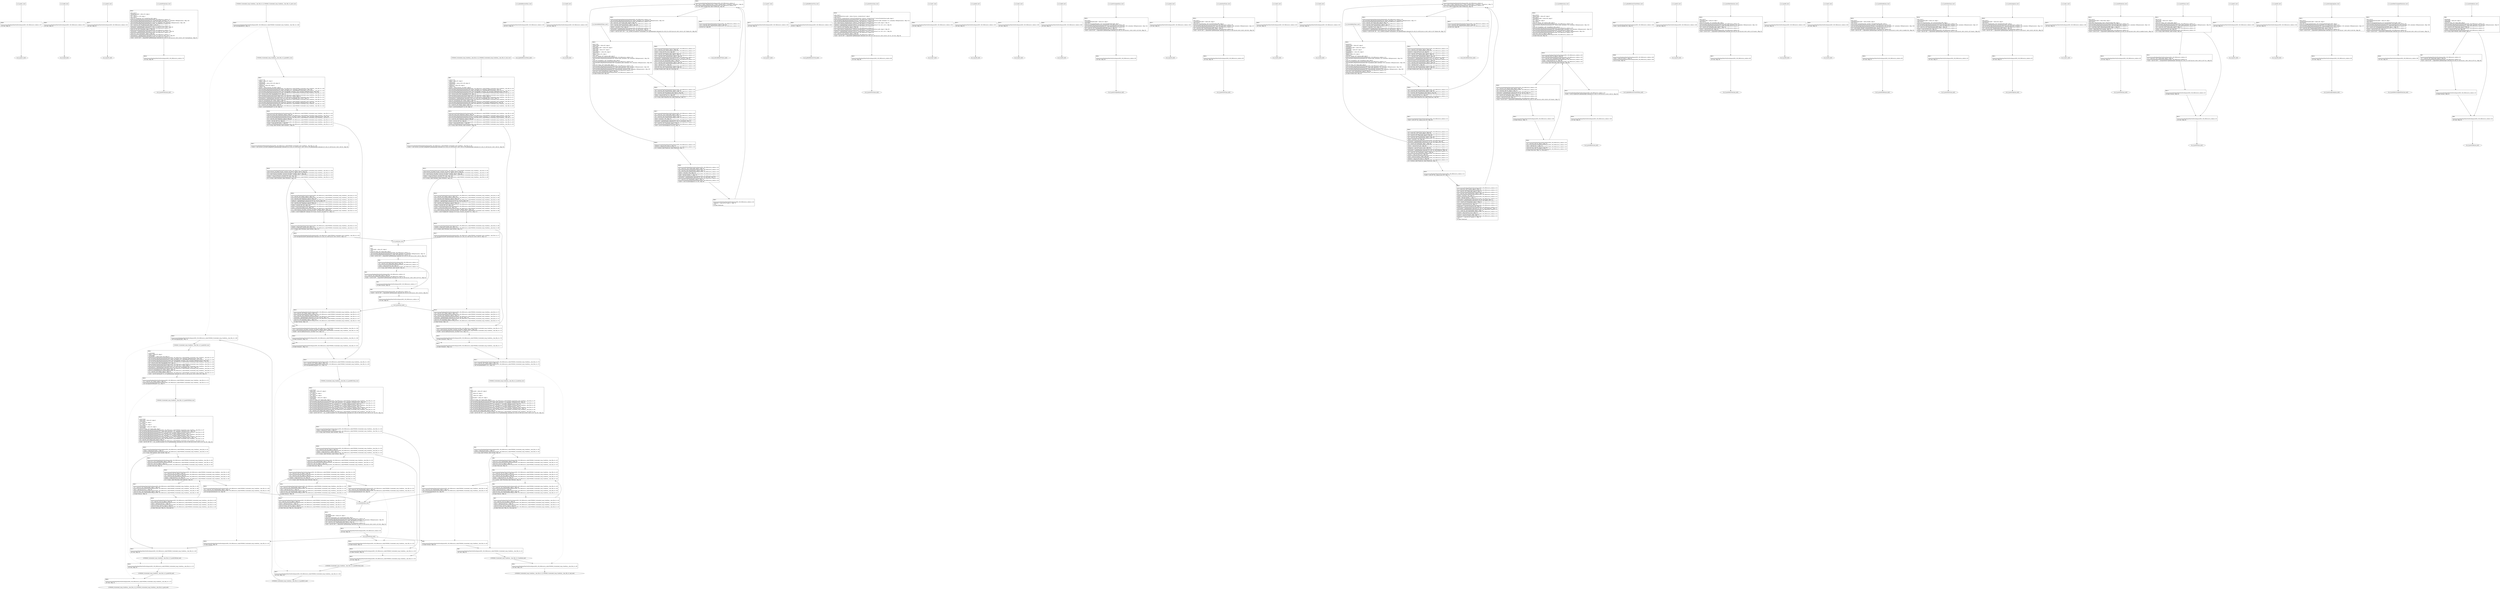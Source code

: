 digraph "icfg graph" {
BBio_ll_good1_end [label="{io_ll_good1_end}"];
BBio_ll_bad6_end [label="{io_ll_bad6_end}"];
BBio_ll_good5_end [label="{io_ll_good5_end}"];
BBio_ll_printWcharLine_end [label="{io_ll_printWcharLine_end}"];
BBCWE606_Unchecked_Loop_Condition__char_file_41_ll_goodG2B_end [label="{CWE606_Unchecked_Loop_Condition__char_file_41_ll_goodG2B_end}"];
BBCWE606_Unchecked_Loop_Condition__char_file_41_ll_goodB2G_end [label="{CWE606_Unchecked_Loop_Condition__char_file_41_ll_goodB2G_end}"];
BBio_ll_globalReturnsFalse_end [label="{io_ll_globalReturnsFalse_end}"];
BBio_ll_bad8_end [label="{io_ll_bad8_end}"];
BBio_ll_decodeHexWChars_end [label="{io_ll_decodeHexWChars_end}"];
BBio_ll_good7_end [label="{io_ll_good7_end}"];
BBio_ll_globalReturnsTrue_end [label="{io_ll_globalReturnsTrue_end}"];
BBio_ll_printStructLine_end [label="{io_ll_printStructLine_end}"];
BBio_ll_bad7_end [label="{io_ll_bad7_end}"];
BBio_ll_good6_end [label="{io_ll_good6_end}"];
BBCWE606_Unchecked_Loop_Condition__char_file_41_ll_goodB2GSink_end [label="{CWE606_Unchecked_Loop_Condition__char_file_41_ll_goodB2GSink_end}"];
BBio_ll_bad2_end [label="{io_ll_bad2_end}"];
BBio_ll_bad9_end [label="{io_ll_bad9_end}"];
BBio_ll_printUnsignedLine_end [label="{io_ll_printUnsignedLine_end}"];
BBio_ll_good4_end [label="{io_ll_good4_end}"];
BBio_ll_printSizeTLine_end [label="{io_ll_printSizeTLine_end}"];
BBio_ll_bad5_end [label="{io_ll_bad5_end}"];
BBCWE606_Unchecked_Loop_Condition__char_file_41_ll_goodG2BSink_end [label="{CWE606_Unchecked_Loop_Condition__char_file_41_ll_goodG2BSink_end}"];
BBio_ll_printLine_end [label="{io_ll_printLine_end}"];
BBio_ll_bad4_end [label="{io_ll_bad4_end}"];
BBio_ll_decodeHexChars_end [label="{io_ll_decodeHexChars_end}"];
BBio_ll_printBytesLine_end [label="{io_ll_printBytesLine_end}"];
BBCWE606_Unchecked_Loop_Condition__char_file_41_ll_CWE606_Unchecked_Loop_Condition__char_file_41_good_end [label="{CWE606_Unchecked_Loop_Condition__char_file_41_ll_CWE606_Unchecked_Loop_Condition__char_file_41_good_end}"];
BBio_ll_globalReturnsTrueOrFalse_end [label="{io_ll_globalReturnsTrueOrFalse_end}"];
BBio_ll_good3_end [label="{io_ll_good3_end}"];
BBCWE606_Unchecked_Loop_Condition__char_file_41_ll_CWE606_Unchecked_Loop_Condition__char_file_41_bad_end [label="{CWE606_Unchecked_Loop_Condition__char_file_41_ll_CWE606_Unchecked_Loop_Condition__char_file_41_bad_end}"];
BBio_ll_printHexCharLine_end [label="{io_ll_printHexCharLine_end}"];
BBio_ll_good9_end [label="{io_ll_good9_end}"];
BBio_ll_bad3_end [label="{io_ll_bad3_end}"];
BBio_ll_printDoubleLine_end [label="{io_ll_printDoubleLine_end}"];
BBio_ll_printShortLine_end [label="{io_ll_printShortLine_end}"];
BBio_ll_printLongLine_end [label="{io_ll_printLongLine_end}"];
BBio_ll_bad1_end [label="{io_ll_bad1_end}"];
BBio_ll_printFloatLine_end [label="{io_ll_printFloatLine_end}"];
BBio_ll_printWLine_end [label="{io_ll_printWLine_end}"];
BBio_ll_good2_end [label="{io_ll_good2_end}"];
BBio_ll_printIntLine_end [label="{io_ll_printIntLine_end}"];
BBio_ll_good8_end [label="{io_ll_good8_end}"];
BBio_ll_printLongLongLine_end [label="{io_ll_printLongLongLine_end}"];
BBio_ll_printHexUnsignedCharLine_end [label="{io_ll_printHexUnsignedCharLine_end}"];
BBio_ll_printSinkLine_end [label="{io_ll_printSinkLine_end}"];
BBCWE606_Unchecked_Loop_Condition__char_file_41_ll_badSink_end [label="{CWE606_Unchecked_Loop_Condition__char_file_41_ll_badSink_end}"];
BBio_ll_good1_start [label="{io_ll_good1_start}", shape=record];
io_ll_good1BB69 [label="{BB69:\l\l/home/raoxue/Desktop/MemVerif/workspace/000_109_098/source_code/io.c:187\l
  ret void, !dbg !52\l
}", shape=record];
BBio_ll_bad6_start [label="{io_ll_bad6_start}", shape=record];
io_ll_bad6BB83 [label="{BB83:\l\l/home/raoxue/Desktop/MemVerif/workspace/000_109_098/source_code/io.c:203\l
  ret void, !dbg !52\l
}", shape=record];
BBio_ll_good5_start [label="{io_ll_good5_start}", shape=record];
io_ll_good5BB73 [label="{BB73:\l\l/home/raoxue/Desktop/MemVerif/workspace/000_109_098/source_code/io.c:191\l
  ret void, !dbg !52\l
}", shape=record];
BBio_ll_printWcharLine_start [label="{io_ll_printWcharLine_start}", shape=record];
io_ll_printWcharLineBB28 [label="{BB28:\l\l/:861155072\l
  %wideChar.addr = alloca i32, align 4\l
/:861155072\l
  %s = alloca [2 x i32], align 4\l
/:861155072\l
  store i32 %wideChar, i32* %wideChar.addr, align 4\l
/home/raoxue/Desktop/MemVerif/workspace/000_109_098/source_code/io.c:70\l
  call void @llvm.dbg.declare(metadata i32* %wideChar.addr, metadata !162, metadata !DIExpression()), !dbg !163\l
/home/raoxue/Desktop/MemVerif/workspace/000_109_098/source_code/io.c:74\l
  call void @llvm.dbg.declare(metadata [2 x i32]* %s, metadata !164, metadata !DIExpression()), !dbg !168\l
/home/raoxue/Desktop/MemVerif/workspace/000_109_098/source_code/io.c:75\l
  %0 = load i32, i32* %wideChar.addr, align 4, !dbg !61\l
/home/raoxue/Desktop/MemVerif/workspace/000_109_098/source_code/io.c:75\l
  %arrayidx = getelementptr inbounds [2 x i32], [2 x i32]* %s, i64 0, i64 0, !dbg !62\l
/home/raoxue/Desktop/MemVerif/workspace/000_109_098/source_code/io.c:75\l
  store i32 %0, i32* %arrayidx, align 4, !dbg !63\l
/home/raoxue/Desktop/MemVerif/workspace/000_109_098/source_code/io.c:76\l
  %arrayidx1 = getelementptr inbounds [2 x i32], [2 x i32]* %s, i64 0, i64 1, !dbg !64\l
/home/raoxue/Desktop/MemVerif/workspace/000_109_098/source_code/io.c:76\l
  store i32 0, i32* %arrayidx1, align 4, !dbg !65\l
/home/raoxue/Desktop/MemVerif/workspace/000_109_098/source_code/io.c:77\l
  %arraydecay = getelementptr inbounds [2 x i32], [2 x i32]* %s, i64 0, i64 0, !dbg !66\l
/home/raoxue/Desktop/MemVerif/workspace/000_109_098/source_code/io.c:77\l
  %call = call i32 (i8*, ...) @printf(i8* getelementptr inbounds ([5 x i8], [5 x i8]* @.str.10, i64 0, i64 0), i32* %arraydecay), !dbg !67\l
}", shape=record];
io_ll_printWcharLineBB28 [label="{BB28:\l\l/:861155072\l
  %wideChar.addr = alloca i32, align 4\l
/:861155072\l
  %s = alloca [2 x i32], align 4\l
/:861155072\l
  store i32 %wideChar, i32* %wideChar.addr, align 4\l
/home/raoxue/Desktop/MemVerif/workspace/000_109_098/source_code/io.c:70\l
  call void @llvm.dbg.declare(metadata i32* %wideChar.addr, metadata !162, metadata !DIExpression()), !dbg !163\l
/home/raoxue/Desktop/MemVerif/workspace/000_109_098/source_code/io.c:74\l
  call void @llvm.dbg.declare(metadata [2 x i32]* %s, metadata !164, metadata !DIExpression()), !dbg !168\l
/home/raoxue/Desktop/MemVerif/workspace/000_109_098/source_code/io.c:75\l
  %0 = load i32, i32* %wideChar.addr, align 4, !dbg !61\l
/home/raoxue/Desktop/MemVerif/workspace/000_109_098/source_code/io.c:75\l
  %arrayidx = getelementptr inbounds [2 x i32], [2 x i32]* %s, i64 0, i64 0, !dbg !62\l
/home/raoxue/Desktop/MemVerif/workspace/000_109_098/source_code/io.c:75\l
  store i32 %0, i32* %arrayidx, align 4, !dbg !63\l
/home/raoxue/Desktop/MemVerif/workspace/000_109_098/source_code/io.c:76\l
  %arrayidx1 = getelementptr inbounds [2 x i32], [2 x i32]* %s, i64 0, i64 1, !dbg !64\l
/home/raoxue/Desktop/MemVerif/workspace/000_109_098/source_code/io.c:76\l
  store i32 0, i32* %arrayidx1, align 4, !dbg !65\l
/home/raoxue/Desktop/MemVerif/workspace/000_109_098/source_code/io.c:77\l
  %arraydecay = getelementptr inbounds [2 x i32], [2 x i32]* %s, i64 0, i64 0, !dbg !66\l
/home/raoxue/Desktop/MemVerif/workspace/000_109_098/source_code/io.c:77\l
  %call = call i32 (i8*, ...) @printf(i8* getelementptr inbounds ([5 x i8], [5 x i8]* @.str.10, i64 0, i64 0), i32* %arraydecay), !dbg !67\l
}", shape=record];
io_ll_printWcharLineBB29 [label="{BB29:\l\l/home/raoxue/Desktop/MemVerif/workspace/000_109_098/source_code/io.c:78\l
  ret void, !dbg !68\l
}", shape=record];
BBCWE606_Unchecked_Loop_Condition__char_file_41_ll_goodG2B_start [label="{CWE606_Unchecked_Loop_Condition__char_file_41_ll_goodG2B_start}", shape=record];
CWE606_Unchecked_Loop_Condition__char_file_41_ll_goodG2BBB31 [label="{BB31:\l\l/:109200888\l
  %data = alloca i8*, align 8\l
/:109200888\l
  %dataBuffer = alloca [100 x i8], align 16\l
/home/raoxue/Desktop/MemVerif/workspace/000_109_098/source_code/CWE606_Unchecked_Loop_Condition__char_file_41.c:107\l
  call void @llvm.dbg.declare(metadata i8** %data, metadata !203, metadata !DIExpression()), !dbg !204\l
/home/raoxue/Desktop/MemVerif/workspace/000_109_098/source_code/CWE606_Unchecked_Loop_Condition__char_file_41.c:108\l
  call void @llvm.dbg.declare(metadata [100 x i8]* %dataBuffer, metadata !205, metadata !DIExpression()), !dbg !206\l
/home/raoxue/Desktop/MemVerif/workspace/000_109_098/source_code/CWE606_Unchecked_Loop_Condition__char_file_41.c:108\l
  %0 = bitcast [100 x i8]* %dataBuffer to i8*, !dbg !21\l
/home/raoxue/Desktop/MemVerif/workspace/000_109_098/source_code/CWE606_Unchecked_Loop_Condition__char_file_41.c:108\l
  call void @llvm.memset.p0i8.i64(i8* align 16 %0, i8 0, i64 100, i1 false), !dbg !21\l
/home/raoxue/Desktop/MemVerif/workspace/000_109_098/source_code/CWE606_Unchecked_Loop_Condition__char_file_41.c:109\l
  %arraydecay = getelementptr inbounds [100 x i8], [100 x i8]* %dataBuffer, i64 0, i64 0, !dbg !22\l
/home/raoxue/Desktop/MemVerif/workspace/000_109_098/source_code/CWE606_Unchecked_Loop_Condition__char_file_41.c:109\l
  store i8* %arraydecay, i8** %data, align 8, !dbg !23\l
/home/raoxue/Desktop/MemVerif/workspace/000_109_098/source_code/CWE606_Unchecked_Loop_Condition__char_file_41.c:111\l
  %1 = load i8*, i8** %data, align 8, !dbg !24\l
/home/raoxue/Desktop/MemVerif/workspace/000_109_098/source_code/CWE606_Unchecked_Loop_Condition__char_file_41.c:111\l
  %call = call i8* @strcpy(i8* %1, i8* getelementptr inbounds ([3 x i8], [3 x i8]* @.str.4, i64 0, i64 0)) #6, !dbg !25\l
}", shape=record];
CWE606_Unchecked_Loop_Condition__char_file_41_ll_goodG2BBB31 [label="{BB31:\l\l/:109200888\l
  %data = alloca i8*, align 8\l
/:109200888\l
  %dataBuffer = alloca [100 x i8], align 16\l
/home/raoxue/Desktop/MemVerif/workspace/000_109_098/source_code/CWE606_Unchecked_Loop_Condition__char_file_41.c:107\l
  call void @llvm.dbg.declare(metadata i8** %data, metadata !203, metadata !DIExpression()), !dbg !204\l
/home/raoxue/Desktop/MemVerif/workspace/000_109_098/source_code/CWE606_Unchecked_Loop_Condition__char_file_41.c:108\l
  call void @llvm.dbg.declare(metadata [100 x i8]* %dataBuffer, metadata !205, metadata !DIExpression()), !dbg !206\l
/home/raoxue/Desktop/MemVerif/workspace/000_109_098/source_code/CWE606_Unchecked_Loop_Condition__char_file_41.c:108\l
  %0 = bitcast [100 x i8]* %dataBuffer to i8*, !dbg !21\l
/home/raoxue/Desktop/MemVerif/workspace/000_109_098/source_code/CWE606_Unchecked_Loop_Condition__char_file_41.c:108\l
  call void @llvm.memset.p0i8.i64(i8* align 16 %0, i8 0, i64 100, i1 false), !dbg !21\l
/home/raoxue/Desktop/MemVerif/workspace/000_109_098/source_code/CWE606_Unchecked_Loop_Condition__char_file_41.c:109\l
  %arraydecay = getelementptr inbounds [100 x i8], [100 x i8]* %dataBuffer, i64 0, i64 0, !dbg !22\l
/home/raoxue/Desktop/MemVerif/workspace/000_109_098/source_code/CWE606_Unchecked_Loop_Condition__char_file_41.c:109\l
  store i8* %arraydecay, i8** %data, align 8, !dbg !23\l
/home/raoxue/Desktop/MemVerif/workspace/000_109_098/source_code/CWE606_Unchecked_Loop_Condition__char_file_41.c:111\l
  %1 = load i8*, i8** %data, align 8, !dbg !24\l
/home/raoxue/Desktop/MemVerif/workspace/000_109_098/source_code/CWE606_Unchecked_Loop_Condition__char_file_41.c:111\l
  %call = call i8* @strcpy(i8* %1, i8* getelementptr inbounds ([3 x i8], [3 x i8]* @.str.4, i64 0, i64 0)) #6, !dbg !25\l
}", shape=record];
CWE606_Unchecked_Loop_Condition__char_file_41_ll_goodG2BBB32 [label="{BB32:\l\l/home/raoxue/Desktop/MemVerif/workspace/000_109_098/source_code/CWE606_Unchecked_Loop_Condition__char_file_41.c:112\l
  %2 = load i8*, i8** %data, align 8, !dbg !26\l
/home/raoxue/Desktop/MemVerif/workspace/000_109_098/source_code/CWE606_Unchecked_Loop_Condition__char_file_41.c:112\l
  call void @goodG2BSink(i8* %2), !dbg !27\l
}", shape=record];
CWE606_Unchecked_Loop_Condition__char_file_41_ll_goodG2BBB32 [label="{BB32:\l\l/home/raoxue/Desktop/MemVerif/workspace/000_109_098/source_code/CWE606_Unchecked_Loop_Condition__char_file_41.c:112\l
  %2 = load i8*, i8** %data, align 8, !dbg !26\l
/home/raoxue/Desktop/MemVerif/workspace/000_109_098/source_code/CWE606_Unchecked_Loop_Condition__char_file_41.c:112\l
  call void @goodG2BSink(i8* %2), !dbg !27\l
}", shape=record];
CWE606_Unchecked_Loop_Condition__char_file_41_ll_goodG2BBB33 [label="{BB33:\l\l/home/raoxue/Desktop/MemVerif/workspace/000_109_098/source_code/CWE606_Unchecked_Loop_Condition__char_file_41.c:113\l
  ret void, !dbg !28\l
}", shape=record];
BBCWE606_Unchecked_Loop_Condition__char_file_41_ll_goodB2G_start [label="{CWE606_Unchecked_Loop_Condition__char_file_41_ll_goodB2G_start}", shape=record];
CWE606_Unchecked_Loop_Condition__char_file_41_ll_goodB2GBB45 [label="{BB45:\l\l/:109231736\l
  %data = alloca i8*, align 8\l
/:109231736\l
  %dataBuffer = alloca [100 x i8], align 16\l
/:109231736\l
  %dataLen = alloca i64, align 8\l
/:109231736\l
  %pFile = alloca %struct._IO_FILE*, align 8\l
/home/raoxue/Desktop/MemVerif/workspace/000_109_098/source_code/CWE606_Unchecked_Loop_Condition__char_file_41.c:139\l
  call void @llvm.dbg.declare(metadata i8** %data, metadata !257, metadata !DIExpression()), !dbg !258\l
/home/raoxue/Desktop/MemVerif/workspace/000_109_098/source_code/CWE606_Unchecked_Loop_Condition__char_file_41.c:140\l
  call void @llvm.dbg.declare(metadata [100 x i8]* %dataBuffer, metadata !259, metadata !DIExpression()), !dbg !260\l
/home/raoxue/Desktop/MemVerif/workspace/000_109_098/source_code/CWE606_Unchecked_Loop_Condition__char_file_41.c:140\l
  %0 = bitcast [100 x i8]* %dataBuffer to i8*, !dbg !21\l
/home/raoxue/Desktop/MemVerif/workspace/000_109_098/source_code/CWE606_Unchecked_Loop_Condition__char_file_41.c:140\l
  call void @llvm.memset.p0i8.i64(i8* align 16 %0, i8 0, i64 100, i1 false), !dbg !21\l
/home/raoxue/Desktop/MemVerif/workspace/000_109_098/source_code/CWE606_Unchecked_Loop_Condition__char_file_41.c:141\l
  %arraydecay = getelementptr inbounds [100 x i8], [100 x i8]* %dataBuffer, i64 0, i64 0, !dbg !22\l
/home/raoxue/Desktop/MemVerif/workspace/000_109_098/source_code/CWE606_Unchecked_Loop_Condition__char_file_41.c:141\l
  store i8* %arraydecay, i8** %data, align 8, !dbg !23\l
/home/raoxue/Desktop/MemVerif/workspace/000_109_098/source_code/CWE606_Unchecked_Loop_Condition__char_file_41.c:144\l
  call void @llvm.dbg.declare(metadata i64* %dataLen, metadata !263, metadata !DIExpression()), !dbg !265\l
/home/raoxue/Desktop/MemVerif/workspace/000_109_098/source_code/CWE606_Unchecked_Loop_Condition__char_file_41.c:144\l
  %1 = load i8*, i8** %data, align 8, !dbg !30\l
/home/raoxue/Desktop/MemVerif/workspace/000_109_098/source_code/CWE606_Unchecked_Loop_Condition__char_file_41.c:144\l
  %call = call i64 @strlen(i8* %1) #6, !dbg !31\l
}", shape=record];
CWE606_Unchecked_Loop_Condition__char_file_41_ll_goodB2GBB45 [label="{BB45:\l\l/:109231736\l
  %data = alloca i8*, align 8\l
/:109231736\l
  %dataBuffer = alloca [100 x i8], align 16\l
/:109231736\l
  %dataLen = alloca i64, align 8\l
/:109231736\l
  %pFile = alloca %struct._IO_FILE*, align 8\l
/home/raoxue/Desktop/MemVerif/workspace/000_109_098/source_code/CWE606_Unchecked_Loop_Condition__char_file_41.c:139\l
  call void @llvm.dbg.declare(metadata i8** %data, metadata !257, metadata !DIExpression()), !dbg !258\l
/home/raoxue/Desktop/MemVerif/workspace/000_109_098/source_code/CWE606_Unchecked_Loop_Condition__char_file_41.c:140\l
  call void @llvm.dbg.declare(metadata [100 x i8]* %dataBuffer, metadata !259, metadata !DIExpression()), !dbg !260\l
/home/raoxue/Desktop/MemVerif/workspace/000_109_098/source_code/CWE606_Unchecked_Loop_Condition__char_file_41.c:140\l
  %0 = bitcast [100 x i8]* %dataBuffer to i8*, !dbg !21\l
/home/raoxue/Desktop/MemVerif/workspace/000_109_098/source_code/CWE606_Unchecked_Loop_Condition__char_file_41.c:140\l
  call void @llvm.memset.p0i8.i64(i8* align 16 %0, i8 0, i64 100, i1 false), !dbg !21\l
/home/raoxue/Desktop/MemVerif/workspace/000_109_098/source_code/CWE606_Unchecked_Loop_Condition__char_file_41.c:141\l
  %arraydecay = getelementptr inbounds [100 x i8], [100 x i8]* %dataBuffer, i64 0, i64 0, !dbg !22\l
/home/raoxue/Desktop/MemVerif/workspace/000_109_098/source_code/CWE606_Unchecked_Loop_Condition__char_file_41.c:141\l
  store i8* %arraydecay, i8** %data, align 8, !dbg !23\l
/home/raoxue/Desktop/MemVerif/workspace/000_109_098/source_code/CWE606_Unchecked_Loop_Condition__char_file_41.c:144\l
  call void @llvm.dbg.declare(metadata i64* %dataLen, metadata !263, metadata !DIExpression()), !dbg !265\l
/home/raoxue/Desktop/MemVerif/workspace/000_109_098/source_code/CWE606_Unchecked_Loop_Condition__char_file_41.c:144\l
  %1 = load i8*, i8** %data, align 8, !dbg !30\l
/home/raoxue/Desktop/MemVerif/workspace/000_109_098/source_code/CWE606_Unchecked_Loop_Condition__char_file_41.c:144\l
  %call = call i64 @strlen(i8* %1) #6, !dbg !31\l
}", shape=record];
CWE606_Unchecked_Loop_Condition__char_file_41_ll_goodB2GBB46 [label="{BB46:\l\l/home/raoxue/Desktop/MemVerif/workspace/000_109_098/source_code/CWE606_Unchecked_Loop_Condition__char_file_41.c:144\l
  store i64 %call, i64* %dataLen, align 8, !dbg !29\l
/home/raoxue/Desktop/MemVerif/workspace/000_109_098/source_code/CWE606_Unchecked_Loop_Condition__char_file_41.c:145\l
  call void @llvm.dbg.declare(metadata %struct._IO_FILE** %pFile, metadata !268, metadata !DIExpression()), !dbg !269\l
/home/raoxue/Desktop/MemVerif/workspace/000_109_098/source_code/CWE606_Unchecked_Loop_Condition__char_file_41.c:147\l
  %2 = load i64, i64* %dataLen, align 8, !dbg !90\l
/home/raoxue/Desktop/MemVerif/workspace/000_109_098/source_code/CWE606_Unchecked_Loop_Condition__char_file_41.c:147\l
  %sub = sub i64 100, %2, !dbg !92\l
/home/raoxue/Desktop/MemVerif/workspace/000_109_098/source_code/CWE606_Unchecked_Loop_Condition__char_file_41.c:147\l
  %cmp = icmp ugt i64 %sub, 1, !dbg !93\l
/home/raoxue/Desktop/MemVerif/workspace/000_109_098/source_code/CWE606_Unchecked_Loop_Condition__char_file_41.c:147\l
  br i1 %cmp, label %if.then, label %if.end11, !dbg !94\l
}", shape=record];
CWE606_Unchecked_Loop_Condition__char_file_41_ll_goodB2GBB47 [label="{BB47:\l\l/home/raoxue/Desktop/MemVerif/workspace/000_109_098/source_code/CWE606_Unchecked_Loop_Condition__char_file_41.c:149\l
  %call1 = call %struct._IO_FILE* @fopen(i8* getelementptr inbounds ([14 x i8], [14 x i8]* @.str.1, i64 0, i64 0), i8* getelementptr inbounds ([2 x i8], [2 x i8]* @.str.2, i64 0, i64 0)), !dbg !95\l
}", shape=record];
CWE606_Unchecked_Loop_Condition__char_file_41_ll_goodB2GBB47 [label="{BB47:\l\l/home/raoxue/Desktop/MemVerif/workspace/000_109_098/source_code/CWE606_Unchecked_Loop_Condition__char_file_41.c:149\l
  %call1 = call %struct._IO_FILE* @fopen(i8* getelementptr inbounds ([14 x i8], [14 x i8]* @.str.1, i64 0, i64 0), i8* getelementptr inbounds ([2 x i8], [2 x i8]* @.str.2, i64 0, i64 0)), !dbg !95\l
}", shape=record];
CWE606_Unchecked_Loop_Condition__char_file_41_ll_goodB2GBB49 [label="{BB49:\l\l/home/raoxue/Desktop/MemVerif/workspace/000_109_098/source_code/CWE606_Unchecked_Loop_Condition__char_file_41.c:149\l
  store %struct._IO_FILE* %call1, %struct._IO_FILE** %pFile, align 8, !dbg !97\l
/home/raoxue/Desktop/MemVerif/workspace/000_109_098/source_code/CWE606_Unchecked_Loop_Condition__char_file_41.c:150\l
  %3 = load %struct._IO_FILE*, %struct._IO_FILE** %pFile, align 8, !dbg !98\l
/home/raoxue/Desktop/MemVerif/workspace/000_109_098/source_code/CWE606_Unchecked_Loop_Condition__char_file_41.c:150\l
  %cmp2 = icmp ne %struct._IO_FILE* %3, null, !dbg !100\l
/home/raoxue/Desktop/MemVerif/workspace/000_109_098/source_code/CWE606_Unchecked_Loop_Condition__char_file_41.c:150\l
  br i1 %cmp2, label %if.then3, label %if.end10, !dbg !101\l
}", shape=record];
CWE606_Unchecked_Loop_Condition__char_file_41_ll_goodB2GBB50 [label="{BB50:\l\l/home/raoxue/Desktop/MemVerif/workspace/000_109_098/source_code/CWE606_Unchecked_Loop_Condition__char_file_41.c:153\l
  %4 = load i8*, i8** %data, align 8, !dbg !102\l
/home/raoxue/Desktop/MemVerif/workspace/000_109_098/source_code/CWE606_Unchecked_Loop_Condition__char_file_41.c:153\l
  %5 = load i64, i64* %dataLen, align 8, !dbg !105\l
/home/raoxue/Desktop/MemVerif/workspace/000_109_098/source_code/CWE606_Unchecked_Loop_Condition__char_file_41.c:153\l
  %add.ptr = getelementptr inbounds i8, i8* %4, i64 %5, !dbg !106\l
/home/raoxue/Desktop/MemVerif/workspace/000_109_098/source_code/CWE606_Unchecked_Loop_Condition__char_file_41.c:153\l
  %6 = load i64, i64* %dataLen, align 8, !dbg !107\l
/home/raoxue/Desktop/MemVerif/workspace/000_109_098/source_code/CWE606_Unchecked_Loop_Condition__char_file_41.c:153\l
  %sub4 = sub i64 100, %6, !dbg !108\l
/home/raoxue/Desktop/MemVerif/workspace/000_109_098/source_code/CWE606_Unchecked_Loop_Condition__char_file_41.c:153\l
  %conv = trunc i64 %sub4 to i32, !dbg !109\l
/home/raoxue/Desktop/MemVerif/workspace/000_109_098/source_code/CWE606_Unchecked_Loop_Condition__char_file_41.c:153\l
  %7 = load %struct._IO_FILE*, %struct._IO_FILE** %pFile, align 8, !dbg !110\l
/home/raoxue/Desktop/MemVerif/workspace/000_109_098/source_code/CWE606_Unchecked_Loop_Condition__char_file_41.c:153\l
  %call5 = call i8* @fgets(i8* %add.ptr, i32 %conv, %struct._IO_FILE* %7), !dbg !111\l
}", shape=record];
CWE606_Unchecked_Loop_Condition__char_file_41_ll_goodB2GBB50 [label="{BB50:\l\l/home/raoxue/Desktop/MemVerif/workspace/000_109_098/source_code/CWE606_Unchecked_Loop_Condition__char_file_41.c:153\l
  %4 = load i8*, i8** %data, align 8, !dbg !102\l
/home/raoxue/Desktop/MemVerif/workspace/000_109_098/source_code/CWE606_Unchecked_Loop_Condition__char_file_41.c:153\l
  %5 = load i64, i64* %dataLen, align 8, !dbg !105\l
/home/raoxue/Desktop/MemVerif/workspace/000_109_098/source_code/CWE606_Unchecked_Loop_Condition__char_file_41.c:153\l
  %add.ptr = getelementptr inbounds i8, i8* %4, i64 %5, !dbg !106\l
/home/raoxue/Desktop/MemVerif/workspace/000_109_098/source_code/CWE606_Unchecked_Loop_Condition__char_file_41.c:153\l
  %6 = load i64, i64* %dataLen, align 8, !dbg !107\l
/home/raoxue/Desktop/MemVerif/workspace/000_109_098/source_code/CWE606_Unchecked_Loop_Condition__char_file_41.c:153\l
  %sub4 = sub i64 100, %6, !dbg !108\l
/home/raoxue/Desktop/MemVerif/workspace/000_109_098/source_code/CWE606_Unchecked_Loop_Condition__char_file_41.c:153\l
  %conv = trunc i64 %sub4 to i32, !dbg !109\l
/home/raoxue/Desktop/MemVerif/workspace/000_109_098/source_code/CWE606_Unchecked_Loop_Condition__char_file_41.c:153\l
  %7 = load %struct._IO_FILE*, %struct._IO_FILE** %pFile, align 8, !dbg !110\l
/home/raoxue/Desktop/MemVerif/workspace/000_109_098/source_code/CWE606_Unchecked_Loop_Condition__char_file_41.c:153\l
  %call5 = call i8* @fgets(i8* %add.ptr, i32 %conv, %struct._IO_FILE* %7), !dbg !111\l
}", shape=record];
CWE606_Unchecked_Loop_Condition__char_file_41_ll_goodB2GBB52 [label="{BB52:\l\l/home/raoxue/Desktop/MemVerif/workspace/000_109_098/source_code/CWE606_Unchecked_Loop_Condition__char_file_41.c:153\l
  %cmp6 = icmp eq i8* %call5, null, !dbg !112\l
/home/raoxue/Desktop/MemVerif/workspace/000_109_098/source_code/CWE606_Unchecked_Loop_Condition__char_file_41.c:153\l
  br i1 %cmp6, label %if.then8, label %if.end, !dbg !113\l
}", shape=record];
CWE606_Unchecked_Loop_Condition__char_file_41_ll_goodB2GBB53 [label="{BB53:\l\l/home/raoxue/Desktop/MemVerif/workspace/000_109_098/source_code/CWE606_Unchecked_Loop_Condition__char_file_41.c:155\l
  call void @printLine(i8* getelementptr inbounds ([15 x i8], [15 x i8]* @.str.3, i64 0, i64 0)), !dbg !114\l
}", shape=record];
CWE606_Unchecked_Loop_Condition__char_file_41_ll_goodB2GBB53 [label="{BB53:\l\l/home/raoxue/Desktop/MemVerif/workspace/000_109_098/source_code/CWE606_Unchecked_Loop_Condition__char_file_41.c:155\l
  call void @printLine(i8* getelementptr inbounds ([15 x i8], [15 x i8]* @.str.3, i64 0, i64 0)), !dbg !114\l
}", shape=record];
CWE606_Unchecked_Loop_Condition__char_file_41_ll_goodB2GBB55 [label="{BB55:\l\l/home/raoxue/Desktop/MemVerif/workspace/000_109_098/source_code/CWE606_Unchecked_Loop_Condition__char_file_41.c:157\l
  %8 = load i8*, i8** %data, align 8, !dbg !116\l
/home/raoxue/Desktop/MemVerif/workspace/000_109_098/source_code/CWE606_Unchecked_Loop_Condition__char_file_41.c:157\l
  %9 = load i64, i64* %dataLen, align 8, !dbg !117\l
/home/raoxue/Desktop/MemVerif/workspace/000_109_098/source_code/CWE606_Unchecked_Loop_Condition__char_file_41.c:157\l
  %arrayidx = getelementptr inbounds i8, i8* %8, i64 %9, !dbg !116\l
/home/raoxue/Desktop/MemVerif/workspace/000_109_098/source_code/CWE606_Unchecked_Loop_Condition__char_file_41.c:157\l
  store i8 0, i8* %arrayidx, align 1, !dbg !118\l
/home/raoxue/Desktop/MemVerif/workspace/000_109_098/source_code/CWE606_Unchecked_Loop_Condition__char_file_41.c:158\l
  br label %if.end, !dbg !119\l
}", shape=record];
CWE606_Unchecked_Loop_Condition__char_file_41_ll_goodB2GBB54 [label="{BB54:\l\l/home/raoxue/Desktop/MemVerif/workspace/000_109_098/source_code/CWE606_Unchecked_Loop_Condition__char_file_41.c:159\l
  %10 = load %struct._IO_FILE*, %struct._IO_FILE** %pFile, align 8, !dbg !120\l
/home/raoxue/Desktop/MemVerif/workspace/000_109_098/source_code/CWE606_Unchecked_Loop_Condition__char_file_41.c:159\l
  %call9 = call i32 @fclose(%struct._IO_FILE* %10), !dbg !121\l
}", shape=record];
CWE606_Unchecked_Loop_Condition__char_file_41_ll_goodB2GBB54 [label="{BB54:\l\l/home/raoxue/Desktop/MemVerif/workspace/000_109_098/source_code/CWE606_Unchecked_Loop_Condition__char_file_41.c:159\l
  %10 = load %struct._IO_FILE*, %struct._IO_FILE** %pFile, align 8, !dbg !120\l
/home/raoxue/Desktop/MemVerif/workspace/000_109_098/source_code/CWE606_Unchecked_Loop_Condition__char_file_41.c:159\l
  %call9 = call i32 @fclose(%struct._IO_FILE* %10), !dbg !121\l
}", shape=record];
CWE606_Unchecked_Loop_Condition__char_file_41_ll_goodB2GBB56 [label="{BB56:\l\l/home/raoxue/Desktop/MemVerif/workspace/000_109_098/source_code/CWE606_Unchecked_Loop_Condition__char_file_41.c:160\l
  br label %if.end10, !dbg !122\l
}", shape=record];
CWE606_Unchecked_Loop_Condition__char_file_41_ll_goodB2GBB51 [label="{BB51:\l\l/home/raoxue/Desktop/MemVerif/workspace/000_109_098/source_code/CWE606_Unchecked_Loop_Condition__char_file_41.c:161\l
  br label %if.end11, !dbg !123\l
}", shape=record];
CWE606_Unchecked_Loop_Condition__char_file_41_ll_goodB2GBB48 [label="{BB48:\l\l/home/raoxue/Desktop/MemVerif/workspace/000_109_098/source_code/CWE606_Unchecked_Loop_Condition__char_file_41.c:163\l
  %11 = load i8*, i8** %data, align 8, !dbg !124\l
/home/raoxue/Desktop/MemVerif/workspace/000_109_098/source_code/CWE606_Unchecked_Loop_Condition__char_file_41.c:163\l
  call void @goodB2GSink(i8* %11), !dbg !125\l
}", shape=record];
CWE606_Unchecked_Loop_Condition__char_file_41_ll_goodB2GBB48 [label="{BB48:\l\l/home/raoxue/Desktop/MemVerif/workspace/000_109_098/source_code/CWE606_Unchecked_Loop_Condition__char_file_41.c:163\l
  %11 = load i8*, i8** %data, align 8, !dbg !124\l
/home/raoxue/Desktop/MemVerif/workspace/000_109_098/source_code/CWE606_Unchecked_Loop_Condition__char_file_41.c:163\l
  call void @goodB2GSink(i8* %11), !dbg !125\l
}", shape=record];
CWE606_Unchecked_Loop_Condition__char_file_41_ll_goodB2GBB57 [label="{BB57:\l\l/home/raoxue/Desktop/MemVerif/workspace/000_109_098/source_code/CWE606_Unchecked_Loop_Condition__char_file_41.c:164\l
  ret void, !dbg !126\l
}", shape=record];
BBio_ll_globalReturnsFalse_start [label="{io_ll_globalReturnsFalse_start}", shape=record];
io_ll_globalReturnsFalseBB66 [label="{BB66:\l\l/home/raoxue/Desktop/MemVerif/workspace/000_109_098/source_code/io.c:163\l
  ret i32 0, !dbg !52\l
}", shape=record];
BBio_ll_bad8_start [label="{io_ll_bad8_start}", shape=record];
io_ll_bad8BB85 [label="{BB85:\l\l/home/raoxue/Desktop/MemVerif/workspace/000_109_098/source_code/io.c:205\l
  ret void, !dbg !52\l
}", shape=record];
BBio_ll_decodeHexWChars_start [label="{io_ll_decodeHexWChars_start}", shape=record];
io_ll_decodeHexWCharsBB55 [label="{BB55:\l\l/:86571592\l
  %bytes.addr = alloca i8*, align 8\l
/:86571592\l
  %numBytes.addr = alloca i64, align 8\l
/:86571592\l
  %hex.addr = alloca i32*, align 8\l
/:86571592\l
  %numWritten = alloca i64, align 8\l
/:86571592\l
  %byte = alloca i32, align 4\l
/:86571592\l
  store i8* %bytes, i8** %bytes.addr, align 8\l
/home/raoxue/Desktop/MemVerif/workspace/000_109_098/source_code/io.c:135\l
  call void @llvm.dbg.declare(metadata i8** %bytes.addr, metadata !290, metadata !DIExpression()), !dbg !291\l
/:135\l
  store i64 %numBytes, i64* %numBytes.addr, align 8\l
/home/raoxue/Desktop/MemVerif/workspace/000_109_098/source_code/io.c:135\l
  call void @llvm.dbg.declare(metadata i64* %numBytes.addr, metadata !292, metadata !DIExpression()), !dbg !293\l
/:135\l
  store i32* %hex, i32** %hex.addr, align 8\l
/home/raoxue/Desktop/MemVerif/workspace/000_109_098/source_code/io.c:135\l
  call void @llvm.dbg.declare(metadata i32** %hex.addr, metadata !294, metadata !DIExpression()), !dbg !295\l
/home/raoxue/Desktop/MemVerif/workspace/000_109_098/source_code/io.c:137\l
  call void @llvm.dbg.declare(metadata i64* %numWritten, metadata !296, metadata !DIExpression()), !dbg !297\l
/home/raoxue/Desktop/MemVerif/workspace/000_109_098/source_code/io.c:137\l
  store i64 0, i64* %numWritten, align 8, !dbg !65\l
/home/raoxue/Desktop/MemVerif/workspace/000_109_098/source_code/io.c:143\l
  br label %while.cond, !dbg !66\l
}", shape=record];
io_ll_decodeHexWCharsBB56 [label="{BB56:\l\l/home/raoxue/Desktop/MemVerif/workspace/000_109_098/source_code/io.c:143\l
  %0 = load i64, i64* %numWritten, align 8, !dbg !67\l
/home/raoxue/Desktop/MemVerif/workspace/000_109_098/source_code/io.c:143\l
  %1 = load i64, i64* %numBytes.addr, align 8, !dbg !68\l
/home/raoxue/Desktop/MemVerif/workspace/000_109_098/source_code/io.c:143\l
  %cmp = icmp ult i64 %0, %1, !dbg !69\l
/home/raoxue/Desktop/MemVerif/workspace/000_109_098/source_code/io.c:143\l
  br i1 %cmp, label %land.lhs.true, label %land.end, !dbg !70\l
}", shape=record];
io_ll_decodeHexWCharsBB57 [label="{BB57:\l\l/home/raoxue/Desktop/MemVerif/workspace/000_109_098/source_code/io.c:143\l
  %2 = load i32*, i32** %hex.addr, align 8, !dbg !71\l
/home/raoxue/Desktop/MemVerif/workspace/000_109_098/source_code/io.c:143\l
  %3 = load i64, i64* %numWritten, align 8, !dbg !72\l
/home/raoxue/Desktop/MemVerif/workspace/000_109_098/source_code/io.c:143\l
  %mul = mul i64 2, %3, !dbg !73\l
/home/raoxue/Desktop/MemVerif/workspace/000_109_098/source_code/io.c:143\l
  %arrayidx = getelementptr inbounds i32, i32* %2, i64 %mul, !dbg !71\l
/home/raoxue/Desktop/MemVerif/workspace/000_109_098/source_code/io.c:143\l
  %4 = load i32, i32* %arrayidx, align 4, !dbg !71\l
/home/raoxue/Desktop/MemVerif/workspace/000_109_098/source_code/io.c:143\l
  %call = call i32 @iswxdigit(i32 %4) #5, !dbg !74\l
}", shape=record];
io_ll_decodeHexWCharsBB57 [label="{BB57:\l\l/home/raoxue/Desktop/MemVerif/workspace/000_109_098/source_code/io.c:143\l
  %2 = load i32*, i32** %hex.addr, align 8, !dbg !71\l
/home/raoxue/Desktop/MemVerif/workspace/000_109_098/source_code/io.c:143\l
  %3 = load i64, i64* %numWritten, align 8, !dbg !72\l
/home/raoxue/Desktop/MemVerif/workspace/000_109_098/source_code/io.c:143\l
  %mul = mul i64 2, %3, !dbg !73\l
/home/raoxue/Desktop/MemVerif/workspace/000_109_098/source_code/io.c:143\l
  %arrayidx = getelementptr inbounds i32, i32* %2, i64 %mul, !dbg !71\l
/home/raoxue/Desktop/MemVerif/workspace/000_109_098/source_code/io.c:143\l
  %4 = load i32, i32* %arrayidx, align 4, !dbg !71\l
/home/raoxue/Desktop/MemVerif/workspace/000_109_098/source_code/io.c:143\l
  %call = call i32 @iswxdigit(i32 %4) #5, !dbg !74\l
}", shape=record];
io_ll_decodeHexWCharsBB59 [label="{BB59:\l\l/home/raoxue/Desktop/MemVerif/workspace/000_109_098/source_code/io.c:143\l
  %tobool = icmp ne i32 %call, 0, !dbg !74\l
/home/raoxue/Desktop/MemVerif/workspace/000_109_098/source_code/io.c:143\l
  br i1 %tobool, label %land.rhs, label %land.end, !dbg !75\l
}", shape=record];
io_ll_decodeHexWCharsBB60 [label="{BB60:\l\l/home/raoxue/Desktop/MemVerif/workspace/000_109_098/source_code/io.c:143\l
  %5 = load i32*, i32** %hex.addr, align 8, !dbg !76\l
/home/raoxue/Desktop/MemVerif/workspace/000_109_098/source_code/io.c:143\l
  %6 = load i64, i64* %numWritten, align 8, !dbg !77\l
/home/raoxue/Desktop/MemVerif/workspace/000_109_098/source_code/io.c:143\l
  %mul1 = mul i64 2, %6, !dbg !78\l
/home/raoxue/Desktop/MemVerif/workspace/000_109_098/source_code/io.c:143\l
  %add = add i64 %mul1, 1, !dbg !79\l
/home/raoxue/Desktop/MemVerif/workspace/000_109_098/source_code/io.c:143\l
  %arrayidx2 = getelementptr inbounds i32, i32* %5, i64 %add, !dbg !76\l
/home/raoxue/Desktop/MemVerif/workspace/000_109_098/source_code/io.c:143\l
  %7 = load i32, i32* %arrayidx2, align 4, !dbg !76\l
/home/raoxue/Desktop/MemVerif/workspace/000_109_098/source_code/io.c:143\l
  %call3 = call i32 @iswxdigit(i32 %7) #5, !dbg !80\l
}", shape=record];
io_ll_decodeHexWCharsBB60 [label="{BB60:\l\l/home/raoxue/Desktop/MemVerif/workspace/000_109_098/source_code/io.c:143\l
  %5 = load i32*, i32** %hex.addr, align 8, !dbg !76\l
/home/raoxue/Desktop/MemVerif/workspace/000_109_098/source_code/io.c:143\l
  %6 = load i64, i64* %numWritten, align 8, !dbg !77\l
/home/raoxue/Desktop/MemVerif/workspace/000_109_098/source_code/io.c:143\l
  %mul1 = mul i64 2, %6, !dbg !78\l
/home/raoxue/Desktop/MemVerif/workspace/000_109_098/source_code/io.c:143\l
  %add = add i64 %mul1, 1, !dbg !79\l
/home/raoxue/Desktop/MemVerif/workspace/000_109_098/source_code/io.c:143\l
  %arrayidx2 = getelementptr inbounds i32, i32* %5, i64 %add, !dbg !76\l
/home/raoxue/Desktop/MemVerif/workspace/000_109_098/source_code/io.c:143\l
  %7 = load i32, i32* %arrayidx2, align 4, !dbg !76\l
/home/raoxue/Desktop/MemVerif/workspace/000_109_098/source_code/io.c:143\l
  %call3 = call i32 @iswxdigit(i32 %7) #5, !dbg !80\l
}", shape=record];
io_ll_decodeHexWCharsBB61 [label="{BB61:\l\l/home/raoxue/Desktop/MemVerif/workspace/000_109_098/source_code/io.c:143\l
  %tobool4 = icmp ne i32 %call3, 0, !dbg !75\l
/:143\l
  br label %land.end\l
}", shape=record];
io_ll_decodeHexWCharsBB58 [label="{BB58:\l\l/home/raoxue/Desktop/MemVerif/workspace/000_109_098/source_code/io.c:0\l
  %8 = phi i1 [ false, %land.lhs.true ], [ false, %while.cond ], [ %tobool4, %land.rhs ], !dbg !81\l
/home/raoxue/Desktop/MemVerif/workspace/000_109_098/source_code/io.c:143\l
  br i1 %8, label %while.body, label %while.end, !dbg !66\l
}", shape=record];
io_ll_decodeHexWCharsBB62 [label="{BB62:\l\l/home/raoxue/Desktop/MemVerif/workspace/000_109_098/source_code/io.c:145\l
  call void @llvm.dbg.declare(metadata i32* %byte, metadata !314, metadata !DIExpression()), !dbg !316\l
/home/raoxue/Desktop/MemVerif/workspace/000_109_098/source_code/io.c:146\l
  %9 = load i32*, i32** %hex.addr, align 8, !dbg !85\l
/home/raoxue/Desktop/MemVerif/workspace/000_109_098/source_code/io.c:146\l
  %10 = load i64, i64* %numWritten, align 8, !dbg !86\l
/home/raoxue/Desktop/MemVerif/workspace/000_109_098/source_code/io.c:146\l
  %mul5 = mul i64 2, %10, !dbg !87\l
/home/raoxue/Desktop/MemVerif/workspace/000_109_098/source_code/io.c:146\l
  %arrayidx6 = getelementptr inbounds i32, i32* %9, i64 %mul5, !dbg !85\l
/home/raoxue/Desktop/MemVerif/workspace/000_109_098/source_code/io.c:146\l
  %call7 = call i32 (i32*, i32*, ...) @__isoc99_swscanf(i32* %arrayidx6, i32* getelementptr inbounds ([5 x i32], [5 x i32]* @.str.16, i64 0, i64 0), i32* %byte) #5, !dbg !88\l
}", shape=record];
io_ll_decodeHexWCharsBB62 [label="{BB62:\l\l/home/raoxue/Desktop/MemVerif/workspace/000_109_098/source_code/io.c:145\l
  call void @llvm.dbg.declare(metadata i32* %byte, metadata !314, metadata !DIExpression()), !dbg !316\l
/home/raoxue/Desktop/MemVerif/workspace/000_109_098/source_code/io.c:146\l
  %9 = load i32*, i32** %hex.addr, align 8, !dbg !85\l
/home/raoxue/Desktop/MemVerif/workspace/000_109_098/source_code/io.c:146\l
  %10 = load i64, i64* %numWritten, align 8, !dbg !86\l
/home/raoxue/Desktop/MemVerif/workspace/000_109_098/source_code/io.c:146\l
  %mul5 = mul i64 2, %10, !dbg !87\l
/home/raoxue/Desktop/MemVerif/workspace/000_109_098/source_code/io.c:146\l
  %arrayidx6 = getelementptr inbounds i32, i32* %9, i64 %mul5, !dbg !85\l
/home/raoxue/Desktop/MemVerif/workspace/000_109_098/source_code/io.c:146\l
  %call7 = call i32 (i32*, i32*, ...) @__isoc99_swscanf(i32* %arrayidx6, i32* getelementptr inbounds ([5 x i32], [5 x i32]* @.str.16, i64 0, i64 0), i32* %byte) #5, !dbg !88\l
}", shape=record];
io_ll_decodeHexWCharsBB64 [label="{BB64:\l\l/home/raoxue/Desktop/MemVerif/workspace/000_109_098/source_code/io.c:147\l
  %11 = load i32, i32* %byte, align 4, !dbg !89\l
/home/raoxue/Desktop/MemVerif/workspace/000_109_098/source_code/io.c:147\l
  %conv = trunc i32 %11 to i8, !dbg !90\l
/home/raoxue/Desktop/MemVerif/workspace/000_109_098/source_code/io.c:147\l
  %12 = load i8*, i8** %bytes.addr, align 8, !dbg !91\l
/home/raoxue/Desktop/MemVerif/workspace/000_109_098/source_code/io.c:147\l
  %13 = load i64, i64* %numWritten, align 8, !dbg !92\l
/home/raoxue/Desktop/MemVerif/workspace/000_109_098/source_code/io.c:147\l
  %arrayidx8 = getelementptr inbounds i8, i8* %12, i64 %13, !dbg !91\l
/home/raoxue/Desktop/MemVerif/workspace/000_109_098/source_code/io.c:147\l
  store i8 %conv, i8* %arrayidx8, align 1, !dbg !93\l
/home/raoxue/Desktop/MemVerif/workspace/000_109_098/source_code/io.c:148\l
  %14 = load i64, i64* %numWritten, align 8, !dbg !94\l
/home/raoxue/Desktop/MemVerif/workspace/000_109_098/source_code/io.c:148\l
  %inc = add i64 %14, 1, !dbg !94\l
/home/raoxue/Desktop/MemVerif/workspace/000_109_098/source_code/io.c:148\l
  store i64 %inc, i64* %numWritten, align 8, !dbg !94\l
/home/raoxue/Desktop/MemVerif/workspace/000_109_098/source_code/io.c:143\l
  br label %while.cond, !dbg !66, !llvm.loop !95\l
}", shape=record];
io_ll_decodeHexWCharsBB63 [label="{BB63:\l\l/home/raoxue/Desktop/MemVerif/workspace/000_109_098/source_code/io.c:151\l
  %15 = load i64, i64* %numWritten, align 8, !dbg !98\l
/home/raoxue/Desktop/MemVerif/workspace/000_109_098/source_code/io.c:151\l
  ret i64 %15, !dbg !99\l
}", shape=record];
BBio_ll_good7_start [label="{io_ll_good7_start}", shape=record];
io_ll_good7BB75 [label="{BB75:\l\l/home/raoxue/Desktop/MemVerif/workspace/000_109_098/source_code/io.c:193\l
  ret void, !dbg !52\l
}", shape=record];
BBio_ll_globalReturnsTrue_start [label="{io_ll_globalReturnsTrue_start}", shape=record];
io_ll_globalReturnsTrueBB65 [label="{BB65:\l\l/home/raoxue/Desktop/MemVerif/workspace/000_109_098/source_code/io.c:158\l
  ret i32 1, !dbg !52\l
}", shape=record];
BBio_ll_printStructLine_start [label="{io_ll_printStructLine_start}", shape=record];
io_ll_printStructLineBB36 [label="{BB36:\l\l/:861155072\l
  %structTwoIntsStruct.addr = alloca %struct._twoIntsStruct*, align 8\l
/:861155072\l
  store %struct._twoIntsStruct* %structTwoIntsStruct, %struct._twoIntsStruct** %structTwoIntsStruct.addr, align 8\l
/home/raoxue/Desktop/MemVerif/workspace/000_109_098/source_code/io.c:95\l
  call void @llvm.dbg.declare(metadata %struct._twoIntsStruct** %structTwoIntsStruct.addr, metadata !212, metadata !DIExpression()), !dbg !213\l
/home/raoxue/Desktop/MemVerif/workspace/000_109_098/source_code/io.c:97\l
  %0 = load %struct._twoIntsStruct*, %struct._twoIntsStruct** %structTwoIntsStruct.addr, align 8, !dbg !61\l
/home/raoxue/Desktop/MemVerif/workspace/000_109_098/source_code/io.c:97\l
  %intOne = getelementptr inbounds %struct._twoIntsStruct, %struct._twoIntsStruct* %0, i32 0, i32 0, !dbg !62\l
/home/raoxue/Desktop/MemVerif/workspace/000_109_098/source_code/io.c:97\l
  %1 = load i32, i32* %intOne, align 4, !dbg !62\l
/home/raoxue/Desktop/MemVerif/workspace/000_109_098/source_code/io.c:97\l
  %2 = load %struct._twoIntsStruct*, %struct._twoIntsStruct** %structTwoIntsStruct.addr, align 8, !dbg !63\l
/home/raoxue/Desktop/MemVerif/workspace/000_109_098/source_code/io.c:97\l
  %intTwo = getelementptr inbounds %struct._twoIntsStruct, %struct._twoIntsStruct* %2, i32 0, i32 1, !dbg !64\l
/home/raoxue/Desktop/MemVerif/workspace/000_109_098/source_code/io.c:97\l
  %3 = load i32, i32* %intTwo, align 4, !dbg !64\l
/home/raoxue/Desktop/MemVerif/workspace/000_109_098/source_code/io.c:97\l
  %call = call i32 (i8*, ...) @printf(i8* getelementptr inbounds ([10 x i8], [10 x i8]* @.str.13, i64 0, i64 0), i32 %1, i32 %3), !dbg !65\l
}", shape=record];
io_ll_printStructLineBB36 [label="{BB36:\l\l/:861155072\l
  %structTwoIntsStruct.addr = alloca %struct._twoIntsStruct*, align 8\l
/:861155072\l
  store %struct._twoIntsStruct* %structTwoIntsStruct, %struct._twoIntsStruct** %structTwoIntsStruct.addr, align 8\l
/home/raoxue/Desktop/MemVerif/workspace/000_109_098/source_code/io.c:95\l
  call void @llvm.dbg.declare(metadata %struct._twoIntsStruct** %structTwoIntsStruct.addr, metadata !212, metadata !DIExpression()), !dbg !213\l
/home/raoxue/Desktop/MemVerif/workspace/000_109_098/source_code/io.c:97\l
  %0 = load %struct._twoIntsStruct*, %struct._twoIntsStruct** %structTwoIntsStruct.addr, align 8, !dbg !61\l
/home/raoxue/Desktop/MemVerif/workspace/000_109_098/source_code/io.c:97\l
  %intOne = getelementptr inbounds %struct._twoIntsStruct, %struct._twoIntsStruct* %0, i32 0, i32 0, !dbg !62\l
/home/raoxue/Desktop/MemVerif/workspace/000_109_098/source_code/io.c:97\l
  %1 = load i32, i32* %intOne, align 4, !dbg !62\l
/home/raoxue/Desktop/MemVerif/workspace/000_109_098/source_code/io.c:97\l
  %2 = load %struct._twoIntsStruct*, %struct._twoIntsStruct** %structTwoIntsStruct.addr, align 8, !dbg !63\l
/home/raoxue/Desktop/MemVerif/workspace/000_109_098/source_code/io.c:97\l
  %intTwo = getelementptr inbounds %struct._twoIntsStruct, %struct._twoIntsStruct* %2, i32 0, i32 1, !dbg !64\l
/home/raoxue/Desktop/MemVerif/workspace/000_109_098/source_code/io.c:97\l
  %3 = load i32, i32* %intTwo, align 4, !dbg !64\l
/home/raoxue/Desktop/MemVerif/workspace/000_109_098/source_code/io.c:97\l
  %call = call i32 (i8*, ...) @printf(i8* getelementptr inbounds ([10 x i8], [10 x i8]* @.str.13, i64 0, i64 0), i32 %1, i32 %3), !dbg !65\l
}", shape=record];
io_ll_printStructLineBB37 [label="{BB37:\l\l/home/raoxue/Desktop/MemVerif/workspace/000_109_098/source_code/io.c:98\l
  ret void, !dbg !66\l
}", shape=record];
BBio_ll_bad7_start [label="{io_ll_bad7_start}", shape=record];
io_ll_bad7BB84 [label="{BB84:\l\l/home/raoxue/Desktop/MemVerif/workspace/000_109_098/source_code/io.c:204\l
  ret void, !dbg !52\l
}", shape=record];
BBio_ll_good6_start [label="{io_ll_good6_start}", shape=record];
io_ll_good6BB74 [label="{BB74:\l\l/home/raoxue/Desktop/MemVerif/workspace/000_109_098/source_code/io.c:192\l
  ret void, !dbg !52\l
}", shape=record];
BBCWE606_Unchecked_Loop_Condition__char_file_41_ll_goodB2GSink_start [label="{CWE606_Unchecked_Loop_Condition__char_file_41_ll_goodB2GSink_start}", shape=record];
CWE606_Unchecked_Loop_Condition__char_file_41_ll_goodB2GSinkBB34 [label="{BB34:\l\l/:109226440\l
  %data.addr = alloca i8*, align 8\l
/:109226440\l
  %i = alloca i32, align 4\l
/:109226440\l
  %n = alloca i32, align 4\l
/:109226440\l
  %intVariable = alloca i32, align 4\l
/:109226440\l
  store i8* %data, i8** %data.addr, align 8\l
/home/raoxue/Desktop/MemVerif/workspace/000_109_098/source_code/CWE606_Unchecked_Loop_Condition__char_file_41.c:116\l
  call void @llvm.dbg.declare(metadata i8** %data.addr, metadata !215, metadata !DIExpression()), !dbg !216\l
/home/raoxue/Desktop/MemVerif/workspace/000_109_098/source_code/CWE606_Unchecked_Loop_Condition__char_file_41.c:119\l
  call void @llvm.dbg.declare(metadata i32* %i, metadata !217, metadata !DIExpression()), !dbg !219\l
/home/raoxue/Desktop/MemVerif/workspace/000_109_098/source_code/CWE606_Unchecked_Loop_Condition__char_file_41.c:119\l
  call void @llvm.dbg.declare(metadata i32* %n, metadata !220, metadata !DIExpression()), !dbg !221\l
/home/raoxue/Desktop/MemVerif/workspace/000_109_098/source_code/CWE606_Unchecked_Loop_Condition__char_file_41.c:119\l
  call void @llvm.dbg.declare(metadata i32* %intVariable, metadata !222, metadata !DIExpression()), !dbg !223\l
/home/raoxue/Desktop/MemVerif/workspace/000_109_098/source_code/CWE606_Unchecked_Loop_Condition__char_file_41.c:120\l
  %0 = load i8*, i8** %data.addr, align 8, !dbg !24\l
/home/raoxue/Desktop/MemVerif/workspace/000_109_098/source_code/CWE606_Unchecked_Loop_Condition__char_file_41.c:120\l
  %call = call i32 (i8*, i8*, ...) @__isoc99_sscanf(i8* %0, i8* getelementptr inbounds ([3 x i8], [3 x i8]* @.str, i64 0, i64 0), i32* %n) #6, !dbg !26\l
}", shape=record];
CWE606_Unchecked_Loop_Condition__char_file_41_ll_goodB2GSinkBB34 [label="{BB34:\l\l/:109226440\l
  %data.addr = alloca i8*, align 8\l
/:109226440\l
  %i = alloca i32, align 4\l
/:109226440\l
  %n = alloca i32, align 4\l
/:109226440\l
  %intVariable = alloca i32, align 4\l
/:109226440\l
  store i8* %data, i8** %data.addr, align 8\l
/home/raoxue/Desktop/MemVerif/workspace/000_109_098/source_code/CWE606_Unchecked_Loop_Condition__char_file_41.c:116\l
  call void @llvm.dbg.declare(metadata i8** %data.addr, metadata !215, metadata !DIExpression()), !dbg !216\l
/home/raoxue/Desktop/MemVerif/workspace/000_109_098/source_code/CWE606_Unchecked_Loop_Condition__char_file_41.c:119\l
  call void @llvm.dbg.declare(metadata i32* %i, metadata !217, metadata !DIExpression()), !dbg !219\l
/home/raoxue/Desktop/MemVerif/workspace/000_109_098/source_code/CWE606_Unchecked_Loop_Condition__char_file_41.c:119\l
  call void @llvm.dbg.declare(metadata i32* %n, metadata !220, metadata !DIExpression()), !dbg !221\l
/home/raoxue/Desktop/MemVerif/workspace/000_109_098/source_code/CWE606_Unchecked_Loop_Condition__char_file_41.c:119\l
  call void @llvm.dbg.declare(metadata i32* %intVariable, metadata !222, metadata !DIExpression()), !dbg !223\l
/home/raoxue/Desktop/MemVerif/workspace/000_109_098/source_code/CWE606_Unchecked_Loop_Condition__char_file_41.c:120\l
  %0 = load i8*, i8** %data.addr, align 8, !dbg !24\l
/home/raoxue/Desktop/MemVerif/workspace/000_109_098/source_code/CWE606_Unchecked_Loop_Condition__char_file_41.c:120\l
  %call = call i32 (i8*, i8*, ...) @__isoc99_sscanf(i8* %0, i8* getelementptr inbounds ([3 x i8], [3 x i8]* @.str, i64 0, i64 0), i32* %n) #6, !dbg !26\l
}", shape=record];
CWE606_Unchecked_Loop_Condition__char_file_41_ll_goodB2GSinkBB35 [label="{BB35:\l\l/home/raoxue/Desktop/MemVerif/workspace/000_109_098/source_code/CWE606_Unchecked_Loop_Condition__char_file_41.c:120\l
  %cmp = icmp eq i32 %call, 1, !dbg !27\l
/home/raoxue/Desktop/MemVerif/workspace/000_109_098/source_code/CWE606_Unchecked_Loop_Condition__char_file_41.c:120\l
  br i1 %cmp, label %if.then, label %if.end5, !dbg !28\l
}", shape=record];
CWE606_Unchecked_Loop_Condition__char_file_41_ll_goodB2GSinkBB36 [label="{BB36:\l\l/home/raoxue/Desktop/MemVerif/workspace/000_109_098/source_code/CWE606_Unchecked_Loop_Condition__char_file_41.c:123\l
  %1 = load i32, i32* %n, align 4, !dbg !29\l
/home/raoxue/Desktop/MemVerif/workspace/000_109_098/source_code/CWE606_Unchecked_Loop_Condition__char_file_41.c:123\l
  %cmp1 = icmp slt i32 %1, 10000, !dbg !32\l
/home/raoxue/Desktop/MemVerif/workspace/000_109_098/source_code/CWE606_Unchecked_Loop_Condition__char_file_41.c:123\l
  br i1 %cmp1, label %if.then2, label %if.end, !dbg !33\l
}", shape=record];
CWE606_Unchecked_Loop_Condition__char_file_41_ll_goodB2GSinkBB38 [label="{BB38:\l\l/home/raoxue/Desktop/MemVerif/workspace/000_109_098/source_code/CWE606_Unchecked_Loop_Condition__char_file_41.c:125\l
  store i32 0, i32* %intVariable, align 4, !dbg !34\l
/home/raoxue/Desktop/MemVerif/workspace/000_109_098/source_code/CWE606_Unchecked_Loop_Condition__char_file_41.c:126\l
  store i32 0, i32* %i, align 4, !dbg !36\l
/home/raoxue/Desktop/MemVerif/workspace/000_109_098/source_code/CWE606_Unchecked_Loop_Condition__char_file_41.c:126\l
  br label %for.cond, !dbg !38\l
}", shape=record];
CWE606_Unchecked_Loop_Condition__char_file_41_ll_goodB2GSinkBB40 [label="{BB40:\l\l/home/raoxue/Desktop/MemVerif/workspace/000_109_098/source_code/CWE606_Unchecked_Loop_Condition__char_file_41.c:126\l
  %2 = load i32, i32* %i, align 4, !dbg !39\l
/home/raoxue/Desktop/MemVerif/workspace/000_109_098/source_code/CWE606_Unchecked_Loop_Condition__char_file_41.c:126\l
  %3 = load i32, i32* %n, align 4, !dbg !41\l
/home/raoxue/Desktop/MemVerif/workspace/000_109_098/source_code/CWE606_Unchecked_Loop_Condition__char_file_41.c:126\l
  %cmp3 = icmp slt i32 %2, %3, !dbg !42\l
/home/raoxue/Desktop/MemVerif/workspace/000_109_098/source_code/CWE606_Unchecked_Loop_Condition__char_file_41.c:126\l
  br i1 %cmp3, label %for.body, label %for.end, !dbg !43\l
}", shape=record];
CWE606_Unchecked_Loop_Condition__char_file_41_ll_goodB2GSinkBB41 [label="{BB41:\l\l/home/raoxue/Desktop/MemVerif/workspace/000_109_098/source_code/CWE606_Unchecked_Loop_Condition__char_file_41.c:129\l
  %4 = load i32, i32* %intVariable, align 4, !dbg !44\l
/home/raoxue/Desktop/MemVerif/workspace/000_109_098/source_code/CWE606_Unchecked_Loop_Condition__char_file_41.c:129\l
  %inc = add nsw i32 %4, 1, !dbg !44\l
/home/raoxue/Desktop/MemVerif/workspace/000_109_098/source_code/CWE606_Unchecked_Loop_Condition__char_file_41.c:129\l
  store i32 %inc, i32* %intVariable, align 4, !dbg !44\l
/home/raoxue/Desktop/MemVerif/workspace/000_109_098/source_code/CWE606_Unchecked_Loop_Condition__char_file_41.c:130\l
  br label %for.inc, !dbg !46\l
}", shape=record];
CWE606_Unchecked_Loop_Condition__char_file_41_ll_goodB2GSinkBB43 [label="{BB43:\l\l/home/raoxue/Desktop/MemVerif/workspace/000_109_098/source_code/CWE606_Unchecked_Loop_Condition__char_file_41.c:126\l
  %5 = load i32, i32* %i, align 4, !dbg !47\l
/home/raoxue/Desktop/MemVerif/workspace/000_109_098/source_code/CWE606_Unchecked_Loop_Condition__char_file_41.c:126\l
  %inc4 = add nsw i32 %5, 1, !dbg !47\l
/home/raoxue/Desktop/MemVerif/workspace/000_109_098/source_code/CWE606_Unchecked_Loop_Condition__char_file_41.c:126\l
  store i32 %inc4, i32* %i, align 4, !dbg !47\l
/home/raoxue/Desktop/MemVerif/workspace/000_109_098/source_code/CWE606_Unchecked_Loop_Condition__char_file_41.c:126\l
  br label %for.cond, !dbg !48, !llvm.loop !49\l
}", shape=record];
CWE606_Unchecked_Loop_Condition__char_file_41_ll_goodB2GSinkBB42 [label="{BB42:\l\l/home/raoxue/Desktop/MemVerif/workspace/000_109_098/source_code/CWE606_Unchecked_Loop_Condition__char_file_41.c:131\l
  %6 = load i32, i32* %intVariable, align 4, !dbg !52\l
/home/raoxue/Desktop/MemVerif/workspace/000_109_098/source_code/CWE606_Unchecked_Loop_Condition__char_file_41.c:131\l
  call void @printIntLine(i32 %6), !dbg !53\l
}", shape=record];
CWE606_Unchecked_Loop_Condition__char_file_41_ll_goodB2GSinkBB42 [label="{BB42:\l\l/home/raoxue/Desktop/MemVerif/workspace/000_109_098/source_code/CWE606_Unchecked_Loop_Condition__char_file_41.c:131\l
  %6 = load i32, i32* %intVariable, align 4, !dbg !52\l
/home/raoxue/Desktop/MemVerif/workspace/000_109_098/source_code/CWE606_Unchecked_Loop_Condition__char_file_41.c:131\l
  call void @printIntLine(i32 %6), !dbg !53\l
}", shape=record];
CWE606_Unchecked_Loop_Condition__char_file_41_ll_goodB2GSinkBB44 [label="{BB44:\l\l/home/raoxue/Desktop/MemVerif/workspace/000_109_098/source_code/CWE606_Unchecked_Loop_Condition__char_file_41.c:132\l
  br label %if.end, !dbg !54\l
}", shape=record];
CWE606_Unchecked_Loop_Condition__char_file_41_ll_goodB2GSinkBB39 [label="{BB39:\l\l/home/raoxue/Desktop/MemVerif/workspace/000_109_098/source_code/CWE606_Unchecked_Loop_Condition__char_file_41.c:133\l
  br label %if.end5, !dbg !55\l
}", shape=record];
CWE606_Unchecked_Loop_Condition__char_file_41_ll_goodB2GSinkBB37 [label="{BB37:\l\l/home/raoxue/Desktop/MemVerif/workspace/000_109_098/source_code/CWE606_Unchecked_Loop_Condition__char_file_41.c:135\l
  ret void, !dbg !56\l
}", shape=record];
BBio_ll_bad2_start [label="{io_ll_bad2_start}", shape=record];
io_ll_bad2BB79 [label="{BB79:\l\l/home/raoxue/Desktop/MemVerif/workspace/000_109_098/source_code/io.c:199\l
  ret void, !dbg !52\l
}", shape=record];
BBio_ll_bad9_start [label="{io_ll_bad9_start}", shape=record];
io_ll_bad9BB86 [label="{BB86:\l\l/home/raoxue/Desktop/MemVerif/workspace/000_109_098/source_code/io.c:206\l
  ret void, !dbg !52\l
}", shape=record];
BBio_ll_printUnsignedLine_start [label="{io_ll_printUnsignedLine_start}", shape=record];
io_ll_printUnsignedLineBB30 [label="{BB30:\l\l/:86732632\l
  %unsignedNumber.addr = alloca i32, align 4\l
/:86732632\l
  store i32 %unsignedNumber, i32* %unsignedNumber.addr, align 4\l
/home/raoxue/Desktop/MemVerif/workspace/000_109_098/source_code/io.c:80\l
  call void @llvm.dbg.declare(metadata i32* %unsignedNumber.addr, metadata !180, metadata !DIExpression()), !dbg !181\l
/home/raoxue/Desktop/MemVerif/workspace/000_109_098/source_code/io.c:82\l
  %0 = load i32, i32* %unsignedNumber.addr, align 4, !dbg !54\l
/home/raoxue/Desktop/MemVerif/workspace/000_109_098/source_code/io.c:82\l
  %call = call i32 (i8*, ...) @printf(i8* getelementptr inbounds ([4 x i8], [4 x i8]* @.str.11, i64 0, i64 0), i32 %0), !dbg !55\l
}", shape=record];
io_ll_printUnsignedLineBB30 [label="{BB30:\l\l/:86732632\l
  %unsignedNumber.addr = alloca i32, align 4\l
/:86732632\l
  store i32 %unsignedNumber, i32* %unsignedNumber.addr, align 4\l
/home/raoxue/Desktop/MemVerif/workspace/000_109_098/source_code/io.c:80\l
  call void @llvm.dbg.declare(metadata i32* %unsignedNumber.addr, metadata !180, metadata !DIExpression()), !dbg !181\l
/home/raoxue/Desktop/MemVerif/workspace/000_109_098/source_code/io.c:82\l
  %0 = load i32, i32* %unsignedNumber.addr, align 4, !dbg !54\l
/home/raoxue/Desktop/MemVerif/workspace/000_109_098/source_code/io.c:82\l
  %call = call i32 (i8*, ...) @printf(i8* getelementptr inbounds ([4 x i8], [4 x i8]* @.str.11, i64 0, i64 0), i32 %0), !dbg !55\l
}", shape=record];
io_ll_printUnsignedLineBB31 [label="{BB31:\l\l/home/raoxue/Desktop/MemVerif/workspace/000_109_098/source_code/io.c:83\l
  ret void, !dbg !56\l
}", shape=record];
BBio_ll_good4_start [label="{io_ll_good4_start}", shape=record];
io_ll_good4BB72 [label="{BB72:\l\l/home/raoxue/Desktop/MemVerif/workspace/000_109_098/source_code/io.c:190\l
  ret void, !dbg !52\l
}", shape=record];
BBio_ll_printSizeTLine_start [label="{io_ll_printSizeTLine_start}", shape=record];
io_ll_printSizeTLineBB24 [label="{BB24:\l\l/:861155072\l
  %sizeTNumber.addr = alloca i64, align 8\l
/:861155072\l
  store i64 %sizeTNumber, i64* %sizeTNumber.addr, align 8\l
/home/raoxue/Desktop/MemVerif/workspace/000_109_098/source_code/io.c:60\l
  call void @llvm.dbg.declare(metadata i64* %sizeTNumber.addr, metadata !146, metadata !DIExpression()), !dbg !147\l
/home/raoxue/Desktop/MemVerif/workspace/000_109_098/source_code/io.c:62\l
  %0 = load i64, i64* %sizeTNumber.addr, align 8, !dbg !57\l
/home/raoxue/Desktop/MemVerif/workspace/000_109_098/source_code/io.c:62\l
  %call = call i32 (i8*, ...) @printf(i8* getelementptr inbounds ([5 x i8], [5 x i8]* @.str.8, i64 0, i64 0), i64 %0), !dbg !58\l
}", shape=record];
io_ll_printSizeTLineBB24 [label="{BB24:\l\l/:861155072\l
  %sizeTNumber.addr = alloca i64, align 8\l
/:861155072\l
  store i64 %sizeTNumber, i64* %sizeTNumber.addr, align 8\l
/home/raoxue/Desktop/MemVerif/workspace/000_109_098/source_code/io.c:60\l
  call void @llvm.dbg.declare(metadata i64* %sizeTNumber.addr, metadata !146, metadata !DIExpression()), !dbg !147\l
/home/raoxue/Desktop/MemVerif/workspace/000_109_098/source_code/io.c:62\l
  %0 = load i64, i64* %sizeTNumber.addr, align 8, !dbg !57\l
/home/raoxue/Desktop/MemVerif/workspace/000_109_098/source_code/io.c:62\l
  %call = call i32 (i8*, ...) @printf(i8* getelementptr inbounds ([5 x i8], [5 x i8]* @.str.8, i64 0, i64 0), i64 %0), !dbg !58\l
}", shape=record];
io_ll_printSizeTLineBB25 [label="{BB25:\l\l/home/raoxue/Desktop/MemVerif/workspace/000_109_098/source_code/io.c:63\l
  ret void, !dbg !59\l
}", shape=record];
BBio_ll_bad5_start [label="{io_ll_bad5_start}", shape=record];
io_ll_bad5BB82 [label="{BB82:\l\l/home/raoxue/Desktop/MemVerif/workspace/000_109_098/source_code/io.c:202\l
  ret void, !dbg !52\l
}", shape=record];
BBCWE606_Unchecked_Loop_Condition__char_file_41_ll_goodG2BSink_start [label="{CWE606_Unchecked_Loop_Condition__char_file_41_ll_goodG2BSink_start}", shape=record];
CWE606_Unchecked_Loop_Condition__char_file_41_ll_goodG2BSinkBB22 [label="{BB22:\l\l/:109153560\l
  %data.addr = alloca i8*, align 8\l
/:109153560\l
  %i = alloca i32, align 4\l
/:109153560\l
  %n = alloca i32, align 4\l
/:109153560\l
  %intVariable = alloca i32, align 4\l
/:109153560\l
  store i8* %data, i8** %data.addr, align 8\l
/home/raoxue/Desktop/MemVerif/workspace/000_109_098/source_code/CWE606_Unchecked_Loop_Condition__char_file_41.c:87\l
  call void @llvm.dbg.declare(metadata i8** %data.addr, metadata !167, metadata !DIExpression()), !dbg !168\l
/home/raoxue/Desktop/MemVerif/workspace/000_109_098/source_code/CWE606_Unchecked_Loop_Condition__char_file_41.c:90\l
  call void @llvm.dbg.declare(metadata i32* %i, metadata !169, metadata !DIExpression()), !dbg !171\l
/home/raoxue/Desktop/MemVerif/workspace/000_109_098/source_code/CWE606_Unchecked_Loop_Condition__char_file_41.c:90\l
  call void @llvm.dbg.declare(metadata i32* %n, metadata !172, metadata !DIExpression()), !dbg !173\l
/home/raoxue/Desktop/MemVerif/workspace/000_109_098/source_code/CWE606_Unchecked_Loop_Condition__char_file_41.c:90\l
  call void @llvm.dbg.declare(metadata i32* %intVariable, metadata !174, metadata !DIExpression()), !dbg !175\l
/home/raoxue/Desktop/MemVerif/workspace/000_109_098/source_code/CWE606_Unchecked_Loop_Condition__char_file_41.c:91\l
  %0 = load i8*, i8** %data.addr, align 8, !dbg !24\l
/home/raoxue/Desktop/MemVerif/workspace/000_109_098/source_code/CWE606_Unchecked_Loop_Condition__char_file_41.c:91\l
  %call = call i32 (i8*, i8*, ...) @__isoc99_sscanf(i8* %0, i8* getelementptr inbounds ([3 x i8], [3 x i8]* @.str, i64 0, i64 0), i32* %n) #6, !dbg !26\l
}", shape=record];
CWE606_Unchecked_Loop_Condition__char_file_41_ll_goodG2BSinkBB22 [label="{BB22:\l\l/:109153560\l
  %data.addr = alloca i8*, align 8\l
/:109153560\l
  %i = alloca i32, align 4\l
/:109153560\l
  %n = alloca i32, align 4\l
/:109153560\l
  %intVariable = alloca i32, align 4\l
/:109153560\l
  store i8* %data, i8** %data.addr, align 8\l
/home/raoxue/Desktop/MemVerif/workspace/000_109_098/source_code/CWE606_Unchecked_Loop_Condition__char_file_41.c:87\l
  call void @llvm.dbg.declare(metadata i8** %data.addr, metadata !167, metadata !DIExpression()), !dbg !168\l
/home/raoxue/Desktop/MemVerif/workspace/000_109_098/source_code/CWE606_Unchecked_Loop_Condition__char_file_41.c:90\l
  call void @llvm.dbg.declare(metadata i32* %i, metadata !169, metadata !DIExpression()), !dbg !171\l
/home/raoxue/Desktop/MemVerif/workspace/000_109_098/source_code/CWE606_Unchecked_Loop_Condition__char_file_41.c:90\l
  call void @llvm.dbg.declare(metadata i32* %n, metadata !172, metadata !DIExpression()), !dbg !173\l
/home/raoxue/Desktop/MemVerif/workspace/000_109_098/source_code/CWE606_Unchecked_Loop_Condition__char_file_41.c:90\l
  call void @llvm.dbg.declare(metadata i32* %intVariable, metadata !174, metadata !DIExpression()), !dbg !175\l
/home/raoxue/Desktop/MemVerif/workspace/000_109_098/source_code/CWE606_Unchecked_Loop_Condition__char_file_41.c:91\l
  %0 = load i8*, i8** %data.addr, align 8, !dbg !24\l
/home/raoxue/Desktop/MemVerif/workspace/000_109_098/source_code/CWE606_Unchecked_Loop_Condition__char_file_41.c:91\l
  %call = call i32 (i8*, i8*, ...) @__isoc99_sscanf(i8* %0, i8* getelementptr inbounds ([3 x i8], [3 x i8]* @.str, i64 0, i64 0), i32* %n) #6, !dbg !26\l
}", shape=record];
CWE606_Unchecked_Loop_Condition__char_file_41_ll_goodG2BSinkBB23 [label="{BB23:\l\l/home/raoxue/Desktop/MemVerif/workspace/000_109_098/source_code/CWE606_Unchecked_Loop_Condition__char_file_41.c:91\l
  %cmp = icmp eq i32 %call, 1, !dbg !27\l
/home/raoxue/Desktop/MemVerif/workspace/000_109_098/source_code/CWE606_Unchecked_Loop_Condition__char_file_41.c:91\l
  br i1 %cmp, label %if.then, label %if.end, !dbg !28\l
}", shape=record];
CWE606_Unchecked_Loop_Condition__char_file_41_ll_goodG2BSinkBB24 [label="{BB24:\l\l/home/raoxue/Desktop/MemVerif/workspace/000_109_098/source_code/CWE606_Unchecked_Loop_Condition__char_file_41.c:94\l
  store i32 0, i32* %intVariable, align 4, !dbg !29\l
/home/raoxue/Desktop/MemVerif/workspace/000_109_098/source_code/CWE606_Unchecked_Loop_Condition__char_file_41.c:95\l
  store i32 0, i32* %i, align 4, !dbg !31\l
/home/raoxue/Desktop/MemVerif/workspace/000_109_098/source_code/CWE606_Unchecked_Loop_Condition__char_file_41.c:95\l
  br label %for.cond, !dbg !33\l
}", shape=record];
CWE606_Unchecked_Loop_Condition__char_file_41_ll_goodG2BSinkBB26 [label="{BB26:\l\l/home/raoxue/Desktop/MemVerif/workspace/000_109_098/source_code/CWE606_Unchecked_Loop_Condition__char_file_41.c:95\l
  %1 = load i32, i32* %i, align 4, !dbg !34\l
/home/raoxue/Desktop/MemVerif/workspace/000_109_098/source_code/CWE606_Unchecked_Loop_Condition__char_file_41.c:95\l
  %2 = load i32, i32* %n, align 4, !dbg !36\l
/home/raoxue/Desktop/MemVerif/workspace/000_109_098/source_code/CWE606_Unchecked_Loop_Condition__char_file_41.c:95\l
  %cmp1 = icmp slt i32 %1, %2, !dbg !37\l
/home/raoxue/Desktop/MemVerif/workspace/000_109_098/source_code/CWE606_Unchecked_Loop_Condition__char_file_41.c:95\l
  br i1 %cmp1, label %for.body, label %for.end, !dbg !38\l
}", shape=record];
CWE606_Unchecked_Loop_Condition__char_file_41_ll_goodG2BSinkBB27 [label="{BB27:\l\l/home/raoxue/Desktop/MemVerif/workspace/000_109_098/source_code/CWE606_Unchecked_Loop_Condition__char_file_41.c:98\l
  %3 = load i32, i32* %intVariable, align 4, !dbg !39\l
/home/raoxue/Desktop/MemVerif/workspace/000_109_098/source_code/CWE606_Unchecked_Loop_Condition__char_file_41.c:98\l
  %inc = add nsw i32 %3, 1, !dbg !39\l
/home/raoxue/Desktop/MemVerif/workspace/000_109_098/source_code/CWE606_Unchecked_Loop_Condition__char_file_41.c:98\l
  store i32 %inc, i32* %intVariable, align 4, !dbg !39\l
/home/raoxue/Desktop/MemVerif/workspace/000_109_098/source_code/CWE606_Unchecked_Loop_Condition__char_file_41.c:99\l
  br label %for.inc, !dbg !41\l
}", shape=record];
CWE606_Unchecked_Loop_Condition__char_file_41_ll_goodG2BSinkBB29 [label="{BB29:\l\l/home/raoxue/Desktop/MemVerif/workspace/000_109_098/source_code/CWE606_Unchecked_Loop_Condition__char_file_41.c:95\l
  %4 = load i32, i32* %i, align 4, !dbg !42\l
/home/raoxue/Desktop/MemVerif/workspace/000_109_098/source_code/CWE606_Unchecked_Loop_Condition__char_file_41.c:95\l
  %inc2 = add nsw i32 %4, 1, !dbg !42\l
/home/raoxue/Desktop/MemVerif/workspace/000_109_098/source_code/CWE606_Unchecked_Loop_Condition__char_file_41.c:95\l
  store i32 %inc2, i32* %i, align 4, !dbg !42\l
/home/raoxue/Desktop/MemVerif/workspace/000_109_098/source_code/CWE606_Unchecked_Loop_Condition__char_file_41.c:95\l
  br label %for.cond, !dbg !43, !llvm.loop !44\l
}", shape=record];
CWE606_Unchecked_Loop_Condition__char_file_41_ll_goodG2BSinkBB28 [label="{BB28:\l\l/home/raoxue/Desktop/MemVerif/workspace/000_109_098/source_code/CWE606_Unchecked_Loop_Condition__char_file_41.c:100\l
  %5 = load i32, i32* %intVariable, align 4, !dbg !47\l
/home/raoxue/Desktop/MemVerif/workspace/000_109_098/source_code/CWE606_Unchecked_Loop_Condition__char_file_41.c:100\l
  call void @printIntLine(i32 %5), !dbg !48\l
}", shape=record];
CWE606_Unchecked_Loop_Condition__char_file_41_ll_goodG2BSinkBB28 [label="{BB28:\l\l/home/raoxue/Desktop/MemVerif/workspace/000_109_098/source_code/CWE606_Unchecked_Loop_Condition__char_file_41.c:100\l
  %5 = load i32, i32* %intVariable, align 4, !dbg !47\l
/home/raoxue/Desktop/MemVerif/workspace/000_109_098/source_code/CWE606_Unchecked_Loop_Condition__char_file_41.c:100\l
  call void @printIntLine(i32 %5), !dbg !48\l
}", shape=record];
CWE606_Unchecked_Loop_Condition__char_file_41_ll_goodG2BSinkBB30 [label="{BB30:\l\l/home/raoxue/Desktop/MemVerif/workspace/000_109_098/source_code/CWE606_Unchecked_Loop_Condition__char_file_41.c:101\l
  br label %if.end, !dbg !49\l
}", shape=record];
CWE606_Unchecked_Loop_Condition__char_file_41_ll_goodG2BSinkBB25 [label="{BB25:\l\l/home/raoxue/Desktop/MemVerif/workspace/000_109_098/source_code/CWE606_Unchecked_Loop_Condition__char_file_41.c:103\l
  ret void, !dbg !50\l
}", shape=record];
BBio_ll_printLine_start [label="{io_ll_printLine_start}", shape=record];
io_ll_printLineBB0 [label="{BB0:\l\l/:415\l
  %line.addr = alloca i8*, align 8\l
/:415\l
  store i8* %line, i8** %line.addr, align 8\l
/home/raoxue/Desktop/MemVerif/workspace/000_109_098/source_code/io.c:11\l
  call void @llvm.dbg.declare(metadata i8** %line.addr, metadata !52, metadata !DIExpression()), !dbg !53\l
/home/raoxue/Desktop/MemVerif/workspace/000_109_098/source_code/io.c:13\l
  %call = call i32 (i8*, ...) @printf(i8* getelementptr inbounds ([9 x i8], [9 x i8]* @.str, i64 0, i64 0)), !dbg !54\l
}", shape=record];
io_ll_printLineBB0 [label="{BB0:\l\l/:415\l
  %line.addr = alloca i8*, align 8\l
/:415\l
  store i8* %line, i8** %line.addr, align 8\l
/home/raoxue/Desktop/MemVerif/workspace/000_109_098/source_code/io.c:11\l
  call void @llvm.dbg.declare(metadata i8** %line.addr, metadata !52, metadata !DIExpression()), !dbg !53\l
/home/raoxue/Desktop/MemVerif/workspace/000_109_098/source_code/io.c:13\l
  %call = call i32 (i8*, ...) @printf(i8* getelementptr inbounds ([9 x i8], [9 x i8]* @.str, i64 0, i64 0)), !dbg !54\l
}", shape=record];
io_ll_printLineBB1 [label="{BB1:\l\l/home/raoxue/Desktop/MemVerif/workspace/000_109_098/source_code/io.c:14\l
  %0 = load i8*, i8** %line.addr, align 8, !dbg !55\l
/home/raoxue/Desktop/MemVerif/workspace/000_109_098/source_code/io.c:14\l
  %cmp = icmp ne i8* %0, null, !dbg !57\l
/home/raoxue/Desktop/MemVerif/workspace/000_109_098/source_code/io.c:14\l
  br i1 %cmp, label %if.then, label %if.end, !dbg !58\l
}", shape=record];
io_ll_printLineBB2 [label="{BB2:\l\l/home/raoxue/Desktop/MemVerif/workspace/000_109_098/source_code/io.c:16\l
  %1 = load i8*, i8** %line.addr, align 8, !dbg !59\l
/home/raoxue/Desktop/MemVerif/workspace/000_109_098/source_code/io.c:16\l
  %call1 = call i32 (i8*, ...) @printf(i8* getelementptr inbounds ([4 x i8], [4 x i8]* @.str.1, i64 0, i64 0), i8* %1), !dbg !61\l
}", shape=record];
io_ll_printLineBB2 [label="{BB2:\l\l/home/raoxue/Desktop/MemVerif/workspace/000_109_098/source_code/io.c:16\l
  %1 = load i8*, i8** %line.addr, align 8, !dbg !59\l
/home/raoxue/Desktop/MemVerif/workspace/000_109_098/source_code/io.c:16\l
  %call1 = call i32 (i8*, ...) @printf(i8* getelementptr inbounds ([4 x i8], [4 x i8]* @.str.1, i64 0, i64 0), i8* %1), !dbg !61\l
}", shape=record];
io_ll_printLineBB4 [label="{BB4:\l\l/home/raoxue/Desktop/MemVerif/workspace/000_109_098/source_code/io.c:17\l
  br label %if.end, !dbg !62\l
}", shape=record];
io_ll_printLineBB3 [label="{BB3:\l\l/home/raoxue/Desktop/MemVerif/workspace/000_109_098/source_code/io.c:18\l
  %call2 = call i32 (i8*, ...) @printf(i8* getelementptr inbounds ([9 x i8], [9 x i8]* @.str.2, i64 0, i64 0)), !dbg !63\l
}", shape=record];
io_ll_printLineBB3 [label="{BB3:\l\l/home/raoxue/Desktop/MemVerif/workspace/000_109_098/source_code/io.c:18\l
  %call2 = call i32 (i8*, ...) @printf(i8* getelementptr inbounds ([9 x i8], [9 x i8]* @.str.2, i64 0, i64 0)), !dbg !63\l
}", shape=record];
io_ll_printLineBB5 [label="{BB5:\l\l/home/raoxue/Desktop/MemVerif/workspace/000_109_098/source_code/io.c:19\l
  ret void, !dbg !64\l
}", shape=record];
BBio_ll_bad4_start [label="{io_ll_bad4_start}", shape=record];
io_ll_bad4BB81 [label="{BB81:\l\l/home/raoxue/Desktop/MemVerif/workspace/000_109_098/source_code/io.c:201\l
  ret void, !dbg !52\l
}", shape=record];
BBio_ll_decodeHexChars_start [label="{io_ll_decodeHexChars_start}", shape=record];
io_ll_decodeHexCharsBB45 [label="{BB45:\l\l/:86585920\l
  %bytes.addr = alloca i8*, align 8\l
/:86585920\l
  %numBytes.addr = alloca i64, align 8\l
/:86585920\l
  %hex.addr = alloca i8*, align 8\l
/:86585920\l
  %numWritten = alloca i64, align 8\l
/:86585920\l
  %byte = alloca i32, align 4\l
/:86585920\l
  store i8* %bytes, i8** %bytes.addr, align 8\l
/home/raoxue/Desktop/MemVerif/workspace/000_109_098/source_code/io.c:113\l
  call void @llvm.dbg.declare(metadata i8** %bytes.addr, metadata !253, metadata !DIExpression()), !dbg !254\l
/:113\l
  store i64 %numBytes, i64* %numBytes.addr, align 8\l
/home/raoxue/Desktop/MemVerif/workspace/000_109_098/source_code/io.c:113\l
  call void @llvm.dbg.declare(metadata i64* %numBytes.addr, metadata !255, metadata !DIExpression()), !dbg !256\l
/:113\l
  store i8* %hex, i8** %hex.addr, align 8\l
/home/raoxue/Desktop/MemVerif/workspace/000_109_098/source_code/io.c:113\l
  call void @llvm.dbg.declare(metadata i8** %hex.addr, metadata !257, metadata !DIExpression()), !dbg !258\l
/home/raoxue/Desktop/MemVerif/workspace/000_109_098/source_code/io.c:115\l
  call void @llvm.dbg.declare(metadata i64* %numWritten, metadata !259, metadata !DIExpression()), !dbg !260\l
/home/raoxue/Desktop/MemVerif/workspace/000_109_098/source_code/io.c:115\l
  store i64 0, i64* %numWritten, align 8, !dbg !63\l
/home/raoxue/Desktop/MemVerif/workspace/000_109_098/source_code/io.c:121\l
  br label %while.cond, !dbg !64\l
}", shape=record];
io_ll_decodeHexCharsBB46 [label="{BB46:\l\l/home/raoxue/Desktop/MemVerif/workspace/000_109_098/source_code/io.c:121\l
  %0 = load i64, i64* %numWritten, align 8, !dbg !65\l
/home/raoxue/Desktop/MemVerif/workspace/000_109_098/source_code/io.c:121\l
  %1 = load i64, i64* %numBytes.addr, align 8, !dbg !66\l
/home/raoxue/Desktop/MemVerif/workspace/000_109_098/source_code/io.c:121\l
  %cmp = icmp ult i64 %0, %1, !dbg !67\l
/home/raoxue/Desktop/MemVerif/workspace/000_109_098/source_code/io.c:121\l
  br i1 %cmp, label %land.lhs.true, label %land.end, !dbg !68\l
}", shape=record];
io_ll_decodeHexCharsBB47 [label="{BB47:\l\l/home/raoxue/Desktop/MemVerif/workspace/000_109_098/source_code/io.c:121\l
  %call = call i16** @__ctype_b_loc() #5, !dbg !69\l
}", shape=record];
io_ll_decodeHexCharsBB47 [label="{BB47:\l\l/home/raoxue/Desktop/MemVerif/workspace/000_109_098/source_code/io.c:121\l
  %call = call i16** @__ctype_b_loc() #5, !dbg !69\l
}", shape=record];
io_ll_decodeHexCharsBB49 [label="{BB49:\l\l/home/raoxue/Desktop/MemVerif/workspace/000_109_098/source_code/io.c:121\l
  %2 = load i16*, i16** %call, align 8, !dbg !69\l
/home/raoxue/Desktop/MemVerif/workspace/000_109_098/source_code/io.c:121\l
  %3 = load i8*, i8** %hex.addr, align 8, !dbg !69\l
/home/raoxue/Desktop/MemVerif/workspace/000_109_098/source_code/io.c:121\l
  %4 = load i64, i64* %numWritten, align 8, !dbg !69\l
/home/raoxue/Desktop/MemVerif/workspace/000_109_098/source_code/io.c:121\l
  %mul = mul i64 2, %4, !dbg !69\l
/home/raoxue/Desktop/MemVerif/workspace/000_109_098/source_code/io.c:121\l
  %arrayidx = getelementptr inbounds i8, i8* %3, i64 %mul, !dbg !69\l
/home/raoxue/Desktop/MemVerif/workspace/000_109_098/source_code/io.c:121\l
  %5 = load i8, i8* %arrayidx, align 1, !dbg !69\l
/home/raoxue/Desktop/MemVerif/workspace/000_109_098/source_code/io.c:121\l
  %conv = sext i8 %5 to i32, !dbg !69\l
/home/raoxue/Desktop/MemVerif/workspace/000_109_098/source_code/io.c:121\l
  %idxprom = sext i32 %conv to i64, !dbg !69\l
/home/raoxue/Desktop/MemVerif/workspace/000_109_098/source_code/io.c:121\l
  %arrayidx1 = getelementptr inbounds i16, i16* %2, i64 %idxprom, !dbg !69\l
/home/raoxue/Desktop/MemVerif/workspace/000_109_098/source_code/io.c:121\l
  %6 = load i16, i16* %arrayidx1, align 2, !dbg !69\l
/home/raoxue/Desktop/MemVerif/workspace/000_109_098/source_code/io.c:121\l
  %conv2 = zext i16 %6 to i32, !dbg !69\l
/home/raoxue/Desktop/MemVerif/workspace/000_109_098/source_code/io.c:121\l
  %and = and i32 %conv2, 4096, !dbg !69\l
/home/raoxue/Desktop/MemVerif/workspace/000_109_098/source_code/io.c:121\l
  %tobool = icmp ne i32 %and, 0, !dbg !69\l
/home/raoxue/Desktop/MemVerif/workspace/000_109_098/source_code/io.c:121\l
  br i1 %tobool, label %land.rhs, label %land.end, !dbg !70\l
}", shape=record];
io_ll_decodeHexCharsBB50 [label="{BB50:\l\l/home/raoxue/Desktop/MemVerif/workspace/000_109_098/source_code/io.c:121\l
  %call3 = call i16** @__ctype_b_loc() #5, !dbg !71\l
}", shape=record];
io_ll_decodeHexCharsBB50 [label="{BB50:\l\l/home/raoxue/Desktop/MemVerif/workspace/000_109_098/source_code/io.c:121\l
  %call3 = call i16** @__ctype_b_loc() #5, !dbg !71\l
}", shape=record];
io_ll_decodeHexCharsBB51 [label="{BB51:\l\l/home/raoxue/Desktop/MemVerif/workspace/000_109_098/source_code/io.c:121\l
  %7 = load i16*, i16** %call3, align 8, !dbg !71\l
/home/raoxue/Desktop/MemVerif/workspace/000_109_098/source_code/io.c:121\l
  %8 = load i8*, i8** %hex.addr, align 8, !dbg !71\l
/home/raoxue/Desktop/MemVerif/workspace/000_109_098/source_code/io.c:121\l
  %9 = load i64, i64* %numWritten, align 8, !dbg !71\l
/home/raoxue/Desktop/MemVerif/workspace/000_109_098/source_code/io.c:121\l
  %mul4 = mul i64 2, %9, !dbg !71\l
/home/raoxue/Desktop/MemVerif/workspace/000_109_098/source_code/io.c:121\l
  %add = add i64 %mul4, 1, !dbg !71\l
/home/raoxue/Desktop/MemVerif/workspace/000_109_098/source_code/io.c:121\l
  %arrayidx5 = getelementptr inbounds i8, i8* %8, i64 %add, !dbg !71\l
/home/raoxue/Desktop/MemVerif/workspace/000_109_098/source_code/io.c:121\l
  %10 = load i8, i8* %arrayidx5, align 1, !dbg !71\l
/home/raoxue/Desktop/MemVerif/workspace/000_109_098/source_code/io.c:121\l
  %conv6 = sext i8 %10 to i32, !dbg !71\l
/home/raoxue/Desktop/MemVerif/workspace/000_109_098/source_code/io.c:121\l
  %idxprom7 = sext i32 %conv6 to i64, !dbg !71\l
/home/raoxue/Desktop/MemVerif/workspace/000_109_098/source_code/io.c:121\l
  %arrayidx8 = getelementptr inbounds i16, i16* %7, i64 %idxprom7, !dbg !71\l
/home/raoxue/Desktop/MemVerif/workspace/000_109_098/source_code/io.c:121\l
  %11 = load i16, i16* %arrayidx8, align 2, !dbg !71\l
/home/raoxue/Desktop/MemVerif/workspace/000_109_098/source_code/io.c:121\l
  %conv9 = zext i16 %11 to i32, !dbg !71\l
/home/raoxue/Desktop/MemVerif/workspace/000_109_098/source_code/io.c:121\l
  %and10 = and i32 %conv9, 4096, !dbg !71\l
/home/raoxue/Desktop/MemVerif/workspace/000_109_098/source_code/io.c:121\l
  %tobool11 = icmp ne i32 %and10, 0, !dbg !70\l
/:121\l
  br label %land.end\l
}", shape=record];
io_ll_decodeHexCharsBB48 [label="{BB48:\l\l/home/raoxue/Desktop/MemVerif/workspace/000_109_098/source_code/io.c:0\l
  %12 = phi i1 [ false, %land.lhs.true ], [ false, %while.cond ], [ %tobool11, %land.rhs ], !dbg !72\l
/home/raoxue/Desktop/MemVerif/workspace/000_109_098/source_code/io.c:121\l
  br i1 %12, label %while.body, label %while.end, !dbg !64\l
}", shape=record];
io_ll_decodeHexCharsBB52 [label="{BB52:\l\l/home/raoxue/Desktop/MemVerif/workspace/000_109_098/source_code/io.c:123\l
  call void @llvm.dbg.declare(metadata i32* %byte, metadata !270, metadata !DIExpression()), !dbg !272\l
/home/raoxue/Desktop/MemVerif/workspace/000_109_098/source_code/io.c:124\l
  %13 = load i8*, i8** %hex.addr, align 8, !dbg !76\l
/home/raoxue/Desktop/MemVerif/workspace/000_109_098/source_code/io.c:124\l
  %14 = load i64, i64* %numWritten, align 8, !dbg !77\l
/home/raoxue/Desktop/MemVerif/workspace/000_109_098/source_code/io.c:124\l
  %mul12 = mul i64 2, %14, !dbg !78\l
/home/raoxue/Desktop/MemVerif/workspace/000_109_098/source_code/io.c:124\l
  %arrayidx13 = getelementptr inbounds i8, i8* %13, i64 %mul12, !dbg !76\l
/home/raoxue/Desktop/MemVerif/workspace/000_109_098/source_code/io.c:124\l
  %call14 = call i32 (i8*, i8*, ...) @__isoc99_sscanf(i8* %arrayidx13, i8* getelementptr inbounds ([5 x i8], [5 x i8]* @.str.14, i64 0, i64 0), i32* %byte) #6, !dbg !79\l
}", shape=record];
io_ll_decodeHexCharsBB52 [label="{BB52:\l\l/home/raoxue/Desktop/MemVerif/workspace/000_109_098/source_code/io.c:123\l
  call void @llvm.dbg.declare(metadata i32* %byte, metadata !270, metadata !DIExpression()), !dbg !272\l
/home/raoxue/Desktop/MemVerif/workspace/000_109_098/source_code/io.c:124\l
  %13 = load i8*, i8** %hex.addr, align 8, !dbg !76\l
/home/raoxue/Desktop/MemVerif/workspace/000_109_098/source_code/io.c:124\l
  %14 = load i64, i64* %numWritten, align 8, !dbg !77\l
/home/raoxue/Desktop/MemVerif/workspace/000_109_098/source_code/io.c:124\l
  %mul12 = mul i64 2, %14, !dbg !78\l
/home/raoxue/Desktop/MemVerif/workspace/000_109_098/source_code/io.c:124\l
  %arrayidx13 = getelementptr inbounds i8, i8* %13, i64 %mul12, !dbg !76\l
/home/raoxue/Desktop/MemVerif/workspace/000_109_098/source_code/io.c:124\l
  %call14 = call i32 (i8*, i8*, ...) @__isoc99_sscanf(i8* %arrayidx13, i8* getelementptr inbounds ([5 x i8], [5 x i8]* @.str.14, i64 0, i64 0), i32* %byte) #6, !dbg !79\l
}", shape=record];
io_ll_decodeHexCharsBB54 [label="{BB54:\l\l/home/raoxue/Desktop/MemVerif/workspace/000_109_098/source_code/io.c:125\l
  %15 = load i32, i32* %byte, align 4, !dbg !80\l
/home/raoxue/Desktop/MemVerif/workspace/000_109_098/source_code/io.c:125\l
  %conv15 = trunc i32 %15 to i8, !dbg !81\l
/home/raoxue/Desktop/MemVerif/workspace/000_109_098/source_code/io.c:125\l
  %16 = load i8*, i8** %bytes.addr, align 8, !dbg !82\l
/home/raoxue/Desktop/MemVerif/workspace/000_109_098/source_code/io.c:125\l
  %17 = load i64, i64* %numWritten, align 8, !dbg !83\l
/home/raoxue/Desktop/MemVerif/workspace/000_109_098/source_code/io.c:125\l
  %arrayidx16 = getelementptr inbounds i8, i8* %16, i64 %17, !dbg !82\l
/home/raoxue/Desktop/MemVerif/workspace/000_109_098/source_code/io.c:125\l
  store i8 %conv15, i8* %arrayidx16, align 1, !dbg !84\l
/home/raoxue/Desktop/MemVerif/workspace/000_109_098/source_code/io.c:126\l
  %18 = load i64, i64* %numWritten, align 8, !dbg !85\l
/home/raoxue/Desktop/MemVerif/workspace/000_109_098/source_code/io.c:126\l
  %inc = add i64 %18, 1, !dbg !85\l
/home/raoxue/Desktop/MemVerif/workspace/000_109_098/source_code/io.c:126\l
  store i64 %inc, i64* %numWritten, align 8, !dbg !85\l
/home/raoxue/Desktop/MemVerif/workspace/000_109_098/source_code/io.c:121\l
  br label %while.cond, !dbg !64, !llvm.loop !86\l
}", shape=record];
io_ll_decodeHexCharsBB53 [label="{BB53:\l\l/home/raoxue/Desktop/MemVerif/workspace/000_109_098/source_code/io.c:129\l
  %19 = load i64, i64* %numWritten, align 8, !dbg !89\l
/home/raoxue/Desktop/MemVerif/workspace/000_109_098/source_code/io.c:129\l
  ret i64 %19, !dbg !90\l
}", shape=record];
BBio_ll_printBytesLine_start [label="{io_ll_printBytesLine_start}", shape=record];
io_ll_printBytesLineBB38 [label="{BB38:\l\l/:861155072\l
  %bytes.addr = alloca i8*, align 8\l
/:861155072\l
  %numBytes.addr = alloca i64, align 8\l
/:861155072\l
  %i = alloca i64, align 8\l
/:861155072\l
  store i8* %bytes, i8** %bytes.addr, align 8\l
/home/raoxue/Desktop/MemVerif/workspace/000_109_098/source_code/io.c:100\l
  call void @llvm.dbg.declare(metadata i8** %bytes.addr, metadata !224, metadata !DIExpression()), !dbg !225\l
/:100\l
  store i64 %numBytes, i64* %numBytes.addr, align 8\l
/home/raoxue/Desktop/MemVerif/workspace/000_109_098/source_code/io.c:100\l
  call void @llvm.dbg.declare(metadata i64* %numBytes.addr, metadata !226, metadata !DIExpression()), !dbg !227\l
/home/raoxue/Desktop/MemVerif/workspace/000_109_098/source_code/io.c:102\l
  call void @llvm.dbg.declare(metadata i64* %i, metadata !228, metadata !DIExpression()), !dbg !229\l
/home/raoxue/Desktop/MemVerif/workspace/000_109_098/source_code/io.c:103\l
  store i64 0, i64* %i, align 8, !dbg !62\l
/home/raoxue/Desktop/MemVerif/workspace/000_109_098/source_code/io.c:103\l
  br label %for.cond, !dbg !64\l
}", shape=record];
io_ll_printBytesLineBB39 [label="{BB39:\l\l/home/raoxue/Desktop/MemVerif/workspace/000_109_098/source_code/io.c:103\l
  %0 = load i64, i64* %i, align 8, !dbg !65\l
/home/raoxue/Desktop/MemVerif/workspace/000_109_098/source_code/io.c:103\l
  %1 = load i64, i64* %numBytes.addr, align 8, !dbg !67\l
/home/raoxue/Desktop/MemVerif/workspace/000_109_098/source_code/io.c:103\l
  %cmp = icmp ult i64 %0, %1, !dbg !68\l
/home/raoxue/Desktop/MemVerif/workspace/000_109_098/source_code/io.c:103\l
  br i1 %cmp, label %for.body, label %for.end, !dbg !69\l
}", shape=record];
io_ll_printBytesLineBB40 [label="{BB40:\l\l/home/raoxue/Desktop/MemVerif/workspace/000_109_098/source_code/io.c:105\l
  %2 = load i8*, i8** %bytes.addr, align 8, !dbg !70\l
/home/raoxue/Desktop/MemVerif/workspace/000_109_098/source_code/io.c:105\l
  %3 = load i64, i64* %i, align 8, !dbg !72\l
/home/raoxue/Desktop/MemVerif/workspace/000_109_098/source_code/io.c:105\l
  %arrayidx = getelementptr inbounds i8, i8* %2, i64 %3, !dbg !70\l
/home/raoxue/Desktop/MemVerif/workspace/000_109_098/source_code/io.c:105\l
  %4 = load i8, i8* %arrayidx, align 1, !dbg !70\l
/home/raoxue/Desktop/MemVerif/workspace/000_109_098/source_code/io.c:105\l
  %conv = zext i8 %4 to i32, !dbg !70\l
/home/raoxue/Desktop/MemVerif/workspace/000_109_098/source_code/io.c:105\l
  %call = call i32 (i8*, ...) @printf(i8* getelementptr inbounds ([5 x i8], [5 x i8]* @.str.14, i64 0, i64 0), i32 %conv), !dbg !73\l
}", shape=record];
io_ll_printBytesLineBB40 [label="{BB40:\l\l/home/raoxue/Desktop/MemVerif/workspace/000_109_098/source_code/io.c:105\l
  %2 = load i8*, i8** %bytes.addr, align 8, !dbg !70\l
/home/raoxue/Desktop/MemVerif/workspace/000_109_098/source_code/io.c:105\l
  %3 = load i64, i64* %i, align 8, !dbg !72\l
/home/raoxue/Desktop/MemVerif/workspace/000_109_098/source_code/io.c:105\l
  %arrayidx = getelementptr inbounds i8, i8* %2, i64 %3, !dbg !70\l
/home/raoxue/Desktop/MemVerif/workspace/000_109_098/source_code/io.c:105\l
  %4 = load i8, i8* %arrayidx, align 1, !dbg !70\l
/home/raoxue/Desktop/MemVerif/workspace/000_109_098/source_code/io.c:105\l
  %conv = zext i8 %4 to i32, !dbg !70\l
/home/raoxue/Desktop/MemVerif/workspace/000_109_098/source_code/io.c:105\l
  %call = call i32 (i8*, ...) @printf(i8* getelementptr inbounds ([5 x i8], [5 x i8]* @.str.14, i64 0, i64 0), i32 %conv), !dbg !73\l
}", shape=record];
io_ll_printBytesLineBB42 [label="{BB42:\l\l/home/raoxue/Desktop/MemVerif/workspace/000_109_098/source_code/io.c:106\l
  br label %for.inc, !dbg !74\l
}", shape=record];
io_ll_printBytesLineBB43 [label="{BB43:\l\l/home/raoxue/Desktop/MemVerif/workspace/000_109_098/source_code/io.c:103\l
  %5 = load i64, i64* %i, align 8, !dbg !75\l
/home/raoxue/Desktop/MemVerif/workspace/000_109_098/source_code/io.c:103\l
  %inc = add i64 %5, 1, !dbg !75\l
/home/raoxue/Desktop/MemVerif/workspace/000_109_098/source_code/io.c:103\l
  store i64 %inc, i64* %i, align 8, !dbg !75\l
/home/raoxue/Desktop/MemVerif/workspace/000_109_098/source_code/io.c:103\l
  br label %for.cond, !dbg !76, !llvm.loop !77\l
}", shape=record];
io_ll_printBytesLineBB41 [label="{BB41:\l\l/home/raoxue/Desktop/MemVerif/workspace/000_109_098/source_code/io.c:107\l
  %call1 = call i32 @puts(i8* getelementptr inbounds ([1 x i8], [1 x i8]* @.str.15, i64 0, i64 0)), !dbg !80\l
}", shape=record];
io_ll_printBytesLineBB41 [label="{BB41:\l\l/home/raoxue/Desktop/MemVerif/workspace/000_109_098/source_code/io.c:107\l
  %call1 = call i32 @puts(i8* getelementptr inbounds ([1 x i8], [1 x i8]* @.str.15, i64 0, i64 0)), !dbg !80\l
}", shape=record];
io_ll_printBytesLineBB44 [label="{BB44:\l\l/home/raoxue/Desktop/MemVerif/workspace/000_109_098/source_code/io.c:108\l
  ret void, !dbg !81\l
}", shape=record];
BBCWE606_Unchecked_Loop_Condition__char_file_41_ll_CWE606_Unchecked_Loop_Condition__char_file_41_good_start [label="{CWE606_Unchecked_Loop_Condition__char_file_41_ll_CWE606_Unchecked_Loop_Condition__char_file_41_good_start}", shape=record];
CWE606_Unchecked_Loop_Condition__char_file_41_ll_CWE606_Unchecked_Loop_Condition__char_file_41_goodBB58 [label="{BB58:\l\l/home/raoxue/Desktop/MemVerif/workspace/000_109_098/source_code/CWE606_Unchecked_Loop_Condition__char_file_41.c:168\l
  call void @goodB2G(), !dbg !13\l
}", shape=record];
CWE606_Unchecked_Loop_Condition__char_file_41_ll_CWE606_Unchecked_Loop_Condition__char_file_41_goodBB58 [label="{BB58:\l\l/home/raoxue/Desktop/MemVerif/workspace/000_109_098/source_code/CWE606_Unchecked_Loop_Condition__char_file_41.c:168\l
  call void @goodB2G(), !dbg !13\l
}", shape=record];
CWE606_Unchecked_Loop_Condition__char_file_41_ll_CWE606_Unchecked_Loop_Condition__char_file_41_goodBB59 [label="{BB59:\l\l/home/raoxue/Desktop/MemVerif/workspace/000_109_098/source_code/CWE606_Unchecked_Loop_Condition__char_file_41.c:169\l
  call void @goodG2B(), !dbg !14\l
}", shape=record];
CWE606_Unchecked_Loop_Condition__char_file_41_ll_CWE606_Unchecked_Loop_Condition__char_file_41_goodBB59 [label="{BB59:\l\l/home/raoxue/Desktop/MemVerif/workspace/000_109_098/source_code/CWE606_Unchecked_Loop_Condition__char_file_41.c:169\l
  call void @goodG2B(), !dbg !14\l
}", shape=record];
CWE606_Unchecked_Loop_Condition__char_file_41_ll_CWE606_Unchecked_Loop_Condition__char_file_41_goodBB60 [label="{BB60:\l\l/home/raoxue/Desktop/MemVerif/workspace/000_109_098/source_code/CWE606_Unchecked_Loop_Condition__char_file_41.c:170\l
  ret void, !dbg !15\l
}", shape=record];
BBio_ll_globalReturnsTrueOrFalse_start [label="{io_ll_globalReturnsTrueOrFalse_start}", shape=record];
io_ll_globalReturnsTrueOrFalseBB67 [label="{BB67:\l\l/home/raoxue/Desktop/MemVerif/workspace/000_109_098/source_code/io.c:168\l
  %call = call i32 @rand() #5, !dbg !52\l
}", shape=record];
io_ll_globalReturnsTrueOrFalseBB67 [label="{BB67:\l\l/home/raoxue/Desktop/MemVerif/workspace/000_109_098/source_code/io.c:168\l
  %call = call i32 @rand() #5, !dbg !52\l
}", shape=record];
io_ll_globalReturnsTrueOrFalseBB68 [label="{BB68:\l\l/home/raoxue/Desktop/MemVerif/workspace/000_109_098/source_code/io.c:168\l
  %rem = srem i32 %call, 2, !dbg !53\l
/home/raoxue/Desktop/MemVerif/workspace/000_109_098/source_code/io.c:168\l
  ret i32 %rem, !dbg !54\l
}", shape=record];
BBio_ll_good3_start [label="{io_ll_good3_start}", shape=record];
io_ll_good3BB71 [label="{BB71:\l\l/home/raoxue/Desktop/MemVerif/workspace/000_109_098/source_code/io.c:189\l
  ret void, !dbg !52\l
}", shape=record];
BBCWE606_Unchecked_Loop_Condition__char_file_41_ll_CWE606_Unchecked_Loop_Condition__char_file_41_bad_start [label="{CWE606_Unchecked_Loop_Condition__char_file_41_ll_CWE606_Unchecked_Loop_Condition__char_file_41_bad_start}", shape=record];
CWE606_Unchecked_Loop_Condition__char_file_41_ll_CWE606_Unchecked_Loop_Condition__char_file_41_badBB9 [label="{BB9:\l\l/:109311576\l
  %data = alloca i8*, align 8\l
/:109311576\l
  %dataBuffer = alloca [100 x i8], align 16\l
/:109311576\l
  %dataLen = alloca i64, align 8\l
/:109311576\l
  %pFile = alloca %struct._IO_FILE*, align 8\l
/home/raoxue/Desktop/MemVerif/workspace/000_109_098/source_code/CWE606_Unchecked_Loop_Condition__char_file_41.c:55\l
  call void @llvm.dbg.declare(metadata i8** %data, metadata !54, metadata !DIExpression()), !dbg !55\l
/home/raoxue/Desktop/MemVerif/workspace/000_109_098/source_code/CWE606_Unchecked_Loop_Condition__char_file_41.c:56\l
  call void @llvm.dbg.declare(metadata [100 x i8]* %dataBuffer, metadata !56, metadata !DIExpression()), !dbg !60\l
/home/raoxue/Desktop/MemVerif/workspace/000_109_098/source_code/CWE606_Unchecked_Loop_Condition__char_file_41.c:56\l
  %0 = bitcast [100 x i8]* %dataBuffer to i8*, !dbg !21\l
/home/raoxue/Desktop/MemVerif/workspace/000_109_098/source_code/CWE606_Unchecked_Loop_Condition__char_file_41.c:56\l
  call void @llvm.memset.p0i8.i64(i8* align 16 %0, i8 0, i64 100, i1 false), !dbg !21\l
/home/raoxue/Desktop/MemVerif/workspace/000_109_098/source_code/CWE606_Unchecked_Loop_Condition__char_file_41.c:57\l
  %arraydecay = getelementptr inbounds [100 x i8], [100 x i8]* %dataBuffer, i64 0, i64 0, !dbg !22\l
/home/raoxue/Desktop/MemVerif/workspace/000_109_098/source_code/CWE606_Unchecked_Loop_Condition__char_file_41.c:57\l
  store i8* %arraydecay, i8** %data, align 8, !dbg !23\l
/home/raoxue/Desktop/MemVerif/workspace/000_109_098/source_code/CWE606_Unchecked_Loop_Condition__char_file_41.c:60\l
  call void @llvm.dbg.declare(metadata i64* %dataLen, metadata !63, metadata !DIExpression()), !dbg !68\l
/home/raoxue/Desktop/MemVerif/workspace/000_109_098/source_code/CWE606_Unchecked_Loop_Condition__char_file_41.c:60\l
  %1 = load i8*, i8** %data, align 8, !dbg !30\l
/home/raoxue/Desktop/MemVerif/workspace/000_109_098/source_code/CWE606_Unchecked_Loop_Condition__char_file_41.c:60\l
  %call = call i64 @strlen(i8* %1) #6, !dbg !31\l
}", shape=record];
CWE606_Unchecked_Loop_Condition__char_file_41_ll_CWE606_Unchecked_Loop_Condition__char_file_41_badBB9 [label="{BB9:\l\l/:109311576\l
  %data = alloca i8*, align 8\l
/:109311576\l
  %dataBuffer = alloca [100 x i8], align 16\l
/:109311576\l
  %dataLen = alloca i64, align 8\l
/:109311576\l
  %pFile = alloca %struct._IO_FILE*, align 8\l
/home/raoxue/Desktop/MemVerif/workspace/000_109_098/source_code/CWE606_Unchecked_Loop_Condition__char_file_41.c:55\l
  call void @llvm.dbg.declare(metadata i8** %data, metadata !54, metadata !DIExpression()), !dbg !55\l
/home/raoxue/Desktop/MemVerif/workspace/000_109_098/source_code/CWE606_Unchecked_Loop_Condition__char_file_41.c:56\l
  call void @llvm.dbg.declare(metadata [100 x i8]* %dataBuffer, metadata !56, metadata !DIExpression()), !dbg !60\l
/home/raoxue/Desktop/MemVerif/workspace/000_109_098/source_code/CWE606_Unchecked_Loop_Condition__char_file_41.c:56\l
  %0 = bitcast [100 x i8]* %dataBuffer to i8*, !dbg !21\l
/home/raoxue/Desktop/MemVerif/workspace/000_109_098/source_code/CWE606_Unchecked_Loop_Condition__char_file_41.c:56\l
  call void @llvm.memset.p0i8.i64(i8* align 16 %0, i8 0, i64 100, i1 false), !dbg !21\l
/home/raoxue/Desktop/MemVerif/workspace/000_109_098/source_code/CWE606_Unchecked_Loop_Condition__char_file_41.c:57\l
  %arraydecay = getelementptr inbounds [100 x i8], [100 x i8]* %dataBuffer, i64 0, i64 0, !dbg !22\l
/home/raoxue/Desktop/MemVerif/workspace/000_109_098/source_code/CWE606_Unchecked_Loop_Condition__char_file_41.c:57\l
  store i8* %arraydecay, i8** %data, align 8, !dbg !23\l
/home/raoxue/Desktop/MemVerif/workspace/000_109_098/source_code/CWE606_Unchecked_Loop_Condition__char_file_41.c:60\l
  call void @llvm.dbg.declare(metadata i64* %dataLen, metadata !63, metadata !DIExpression()), !dbg !68\l
/home/raoxue/Desktop/MemVerif/workspace/000_109_098/source_code/CWE606_Unchecked_Loop_Condition__char_file_41.c:60\l
  %1 = load i8*, i8** %data, align 8, !dbg !30\l
/home/raoxue/Desktop/MemVerif/workspace/000_109_098/source_code/CWE606_Unchecked_Loop_Condition__char_file_41.c:60\l
  %call = call i64 @strlen(i8* %1) #6, !dbg !31\l
}", shape=record];
CWE606_Unchecked_Loop_Condition__char_file_41_ll_CWE606_Unchecked_Loop_Condition__char_file_41_badBB10 [label="{BB10:\l\l/home/raoxue/Desktop/MemVerif/workspace/000_109_098/source_code/CWE606_Unchecked_Loop_Condition__char_file_41.c:60\l
  store i64 %call, i64* %dataLen, align 8, !dbg !29\l
/home/raoxue/Desktop/MemVerif/workspace/000_109_098/source_code/CWE606_Unchecked_Loop_Condition__char_file_41.c:61\l
  call void @llvm.dbg.declare(metadata %struct._IO_FILE** %pFile, metadata !71, metadata !DIExpression()), !dbg !128\l
/home/raoxue/Desktop/MemVerif/workspace/000_109_098/source_code/CWE606_Unchecked_Loop_Condition__char_file_41.c:63\l
  %2 = load i64, i64* %dataLen, align 8, !dbg !90\l
/home/raoxue/Desktop/MemVerif/workspace/000_109_098/source_code/CWE606_Unchecked_Loop_Condition__char_file_41.c:63\l
  %sub = sub i64 100, %2, !dbg !92\l
/home/raoxue/Desktop/MemVerif/workspace/000_109_098/source_code/CWE606_Unchecked_Loop_Condition__char_file_41.c:63\l
  %cmp = icmp ugt i64 %sub, 1, !dbg !93\l
/home/raoxue/Desktop/MemVerif/workspace/000_109_098/source_code/CWE606_Unchecked_Loop_Condition__char_file_41.c:63\l
  br i1 %cmp, label %if.then, label %if.end11, !dbg !94\l
}", shape=record];
CWE606_Unchecked_Loop_Condition__char_file_41_ll_CWE606_Unchecked_Loop_Condition__char_file_41_badBB11 [label="{BB11:\l\l/home/raoxue/Desktop/MemVerif/workspace/000_109_098/source_code/CWE606_Unchecked_Loop_Condition__char_file_41.c:65\l
  %call1 = call %struct._IO_FILE* @fopen(i8* getelementptr inbounds ([14 x i8], [14 x i8]* @.str.1, i64 0, i64 0), i8* getelementptr inbounds ([2 x i8], [2 x i8]* @.str.2, i64 0, i64 0)), !dbg !95\l
}", shape=record];
CWE606_Unchecked_Loop_Condition__char_file_41_ll_CWE606_Unchecked_Loop_Condition__char_file_41_badBB11 [label="{BB11:\l\l/home/raoxue/Desktop/MemVerif/workspace/000_109_098/source_code/CWE606_Unchecked_Loop_Condition__char_file_41.c:65\l
  %call1 = call %struct._IO_FILE* @fopen(i8* getelementptr inbounds ([14 x i8], [14 x i8]* @.str.1, i64 0, i64 0), i8* getelementptr inbounds ([2 x i8], [2 x i8]* @.str.2, i64 0, i64 0)), !dbg !95\l
}", shape=record];
CWE606_Unchecked_Loop_Condition__char_file_41_ll_CWE606_Unchecked_Loop_Condition__char_file_41_badBB13 [label="{BB13:\l\l/home/raoxue/Desktop/MemVerif/workspace/000_109_098/source_code/CWE606_Unchecked_Loop_Condition__char_file_41.c:65\l
  store %struct._IO_FILE* %call1, %struct._IO_FILE** %pFile, align 8, !dbg !97\l
/home/raoxue/Desktop/MemVerif/workspace/000_109_098/source_code/CWE606_Unchecked_Loop_Condition__char_file_41.c:66\l
  %3 = load %struct._IO_FILE*, %struct._IO_FILE** %pFile, align 8, !dbg !98\l
/home/raoxue/Desktop/MemVerif/workspace/000_109_098/source_code/CWE606_Unchecked_Loop_Condition__char_file_41.c:66\l
  %cmp2 = icmp ne %struct._IO_FILE* %3, null, !dbg !100\l
/home/raoxue/Desktop/MemVerif/workspace/000_109_098/source_code/CWE606_Unchecked_Loop_Condition__char_file_41.c:66\l
  br i1 %cmp2, label %if.then3, label %if.end10, !dbg !101\l
}", shape=record];
CWE606_Unchecked_Loop_Condition__char_file_41_ll_CWE606_Unchecked_Loop_Condition__char_file_41_badBB14 [label="{BB14:\l\l/home/raoxue/Desktop/MemVerif/workspace/000_109_098/source_code/CWE606_Unchecked_Loop_Condition__char_file_41.c:69\l
  %4 = load i8*, i8** %data, align 8, !dbg !102\l
/home/raoxue/Desktop/MemVerif/workspace/000_109_098/source_code/CWE606_Unchecked_Loop_Condition__char_file_41.c:69\l
  %5 = load i64, i64* %dataLen, align 8, !dbg !105\l
/home/raoxue/Desktop/MemVerif/workspace/000_109_098/source_code/CWE606_Unchecked_Loop_Condition__char_file_41.c:69\l
  %add.ptr = getelementptr inbounds i8, i8* %4, i64 %5, !dbg !106\l
/home/raoxue/Desktop/MemVerif/workspace/000_109_098/source_code/CWE606_Unchecked_Loop_Condition__char_file_41.c:69\l
  %6 = load i64, i64* %dataLen, align 8, !dbg !107\l
/home/raoxue/Desktop/MemVerif/workspace/000_109_098/source_code/CWE606_Unchecked_Loop_Condition__char_file_41.c:69\l
  %sub4 = sub i64 100, %6, !dbg !108\l
/home/raoxue/Desktop/MemVerif/workspace/000_109_098/source_code/CWE606_Unchecked_Loop_Condition__char_file_41.c:69\l
  %conv = trunc i64 %sub4 to i32, !dbg !109\l
/home/raoxue/Desktop/MemVerif/workspace/000_109_098/source_code/CWE606_Unchecked_Loop_Condition__char_file_41.c:69\l
  %7 = load %struct._IO_FILE*, %struct._IO_FILE** %pFile, align 8, !dbg !110\l
/home/raoxue/Desktop/MemVerif/workspace/000_109_098/source_code/CWE606_Unchecked_Loop_Condition__char_file_41.c:69\l
  %call5 = call i8* @fgets(i8* %add.ptr, i32 %conv, %struct._IO_FILE* %7), !dbg !111\l
}", shape=record];
CWE606_Unchecked_Loop_Condition__char_file_41_ll_CWE606_Unchecked_Loop_Condition__char_file_41_badBB14 [label="{BB14:\l\l/home/raoxue/Desktop/MemVerif/workspace/000_109_098/source_code/CWE606_Unchecked_Loop_Condition__char_file_41.c:69\l
  %4 = load i8*, i8** %data, align 8, !dbg !102\l
/home/raoxue/Desktop/MemVerif/workspace/000_109_098/source_code/CWE606_Unchecked_Loop_Condition__char_file_41.c:69\l
  %5 = load i64, i64* %dataLen, align 8, !dbg !105\l
/home/raoxue/Desktop/MemVerif/workspace/000_109_098/source_code/CWE606_Unchecked_Loop_Condition__char_file_41.c:69\l
  %add.ptr = getelementptr inbounds i8, i8* %4, i64 %5, !dbg !106\l
/home/raoxue/Desktop/MemVerif/workspace/000_109_098/source_code/CWE606_Unchecked_Loop_Condition__char_file_41.c:69\l
  %6 = load i64, i64* %dataLen, align 8, !dbg !107\l
/home/raoxue/Desktop/MemVerif/workspace/000_109_098/source_code/CWE606_Unchecked_Loop_Condition__char_file_41.c:69\l
  %sub4 = sub i64 100, %6, !dbg !108\l
/home/raoxue/Desktop/MemVerif/workspace/000_109_098/source_code/CWE606_Unchecked_Loop_Condition__char_file_41.c:69\l
  %conv = trunc i64 %sub4 to i32, !dbg !109\l
/home/raoxue/Desktop/MemVerif/workspace/000_109_098/source_code/CWE606_Unchecked_Loop_Condition__char_file_41.c:69\l
  %7 = load %struct._IO_FILE*, %struct._IO_FILE** %pFile, align 8, !dbg !110\l
/home/raoxue/Desktop/MemVerif/workspace/000_109_098/source_code/CWE606_Unchecked_Loop_Condition__char_file_41.c:69\l
  %call5 = call i8* @fgets(i8* %add.ptr, i32 %conv, %struct._IO_FILE* %7), !dbg !111\l
}", shape=record];
CWE606_Unchecked_Loop_Condition__char_file_41_ll_CWE606_Unchecked_Loop_Condition__char_file_41_badBB16 [label="{BB16:\l\l/home/raoxue/Desktop/MemVerif/workspace/000_109_098/source_code/CWE606_Unchecked_Loop_Condition__char_file_41.c:69\l
  %cmp6 = icmp eq i8* %call5, null, !dbg !112\l
/home/raoxue/Desktop/MemVerif/workspace/000_109_098/source_code/CWE606_Unchecked_Loop_Condition__char_file_41.c:69\l
  br i1 %cmp6, label %if.then8, label %if.end, !dbg !113\l
}", shape=record];
CWE606_Unchecked_Loop_Condition__char_file_41_ll_CWE606_Unchecked_Loop_Condition__char_file_41_badBB17 [label="{BB17:\l\l/home/raoxue/Desktop/MemVerif/workspace/000_109_098/source_code/CWE606_Unchecked_Loop_Condition__char_file_41.c:71\l
  call void @printLine(i8* getelementptr inbounds ([15 x i8], [15 x i8]* @.str.3, i64 0, i64 0)), !dbg !114\l
}", shape=record];
CWE606_Unchecked_Loop_Condition__char_file_41_ll_CWE606_Unchecked_Loop_Condition__char_file_41_badBB17 [label="{BB17:\l\l/home/raoxue/Desktop/MemVerif/workspace/000_109_098/source_code/CWE606_Unchecked_Loop_Condition__char_file_41.c:71\l
  call void @printLine(i8* getelementptr inbounds ([15 x i8], [15 x i8]* @.str.3, i64 0, i64 0)), !dbg !114\l
}", shape=record];
CWE606_Unchecked_Loop_Condition__char_file_41_ll_CWE606_Unchecked_Loop_Condition__char_file_41_badBB19 [label="{BB19:\l\l/home/raoxue/Desktop/MemVerif/workspace/000_109_098/source_code/CWE606_Unchecked_Loop_Condition__char_file_41.c:73\l
  %8 = load i8*, i8** %data, align 8, !dbg !116\l
/home/raoxue/Desktop/MemVerif/workspace/000_109_098/source_code/CWE606_Unchecked_Loop_Condition__char_file_41.c:73\l
  %9 = load i64, i64* %dataLen, align 8, !dbg !117\l
/home/raoxue/Desktop/MemVerif/workspace/000_109_098/source_code/CWE606_Unchecked_Loop_Condition__char_file_41.c:73\l
  %arrayidx = getelementptr inbounds i8, i8* %8, i64 %9, !dbg !116\l
/home/raoxue/Desktop/MemVerif/workspace/000_109_098/source_code/CWE606_Unchecked_Loop_Condition__char_file_41.c:73\l
  store i8 0, i8* %arrayidx, align 1, !dbg !118\l
/home/raoxue/Desktop/MemVerif/workspace/000_109_098/source_code/CWE606_Unchecked_Loop_Condition__char_file_41.c:74\l
  br label %if.end, !dbg !119\l
}", shape=record];
CWE606_Unchecked_Loop_Condition__char_file_41_ll_CWE606_Unchecked_Loop_Condition__char_file_41_badBB18 [label="{BB18:\l\l/home/raoxue/Desktop/MemVerif/workspace/000_109_098/source_code/CWE606_Unchecked_Loop_Condition__char_file_41.c:75\l
  %10 = load %struct._IO_FILE*, %struct._IO_FILE** %pFile, align 8, !dbg !120\l
/home/raoxue/Desktop/MemVerif/workspace/000_109_098/source_code/CWE606_Unchecked_Loop_Condition__char_file_41.c:75\l
  %call9 = call i32 @fclose(%struct._IO_FILE* %10), !dbg !121\l
}", shape=record];
CWE606_Unchecked_Loop_Condition__char_file_41_ll_CWE606_Unchecked_Loop_Condition__char_file_41_badBB18 [label="{BB18:\l\l/home/raoxue/Desktop/MemVerif/workspace/000_109_098/source_code/CWE606_Unchecked_Loop_Condition__char_file_41.c:75\l
  %10 = load %struct._IO_FILE*, %struct._IO_FILE** %pFile, align 8, !dbg !120\l
/home/raoxue/Desktop/MemVerif/workspace/000_109_098/source_code/CWE606_Unchecked_Loop_Condition__char_file_41.c:75\l
  %call9 = call i32 @fclose(%struct._IO_FILE* %10), !dbg !121\l
}", shape=record];
CWE606_Unchecked_Loop_Condition__char_file_41_ll_CWE606_Unchecked_Loop_Condition__char_file_41_badBB20 [label="{BB20:\l\l/home/raoxue/Desktop/MemVerif/workspace/000_109_098/source_code/CWE606_Unchecked_Loop_Condition__char_file_41.c:76\l
  br label %if.end10, !dbg !122\l
}", shape=record];
CWE606_Unchecked_Loop_Condition__char_file_41_ll_CWE606_Unchecked_Loop_Condition__char_file_41_badBB15 [label="{BB15:\l\l/home/raoxue/Desktop/MemVerif/workspace/000_109_098/source_code/CWE606_Unchecked_Loop_Condition__char_file_41.c:77\l
  br label %if.end11, !dbg !123\l
}", shape=record];
CWE606_Unchecked_Loop_Condition__char_file_41_ll_CWE606_Unchecked_Loop_Condition__char_file_41_badBB12 [label="{BB12:\l\l/home/raoxue/Desktop/MemVerif/workspace/000_109_098/source_code/CWE606_Unchecked_Loop_Condition__char_file_41.c:79\l
  %11 = load i8*, i8** %data, align 8, !dbg !124\l
/home/raoxue/Desktop/MemVerif/workspace/000_109_098/source_code/CWE606_Unchecked_Loop_Condition__char_file_41.c:79\l
  call void @badSink(i8* %11), !dbg !125\l
}", shape=record];
CWE606_Unchecked_Loop_Condition__char_file_41_ll_CWE606_Unchecked_Loop_Condition__char_file_41_badBB12 [label="{BB12:\l\l/home/raoxue/Desktop/MemVerif/workspace/000_109_098/source_code/CWE606_Unchecked_Loop_Condition__char_file_41.c:79\l
  %11 = load i8*, i8** %data, align 8, !dbg !124\l
/home/raoxue/Desktop/MemVerif/workspace/000_109_098/source_code/CWE606_Unchecked_Loop_Condition__char_file_41.c:79\l
  call void @badSink(i8* %11), !dbg !125\l
}", shape=record];
CWE606_Unchecked_Loop_Condition__char_file_41_ll_CWE606_Unchecked_Loop_Condition__char_file_41_badBB21 [label="{BB21:\l\l/home/raoxue/Desktop/MemVerif/workspace/000_109_098/source_code/CWE606_Unchecked_Loop_Condition__char_file_41.c:80\l
  ret void, !dbg !126\l
}", shape=record];
BBio_ll_printHexCharLine_start [label="{io_ll_printHexCharLine_start}", shape=record];
io_ll_printHexCharLineBB26 [label="{BB26:\l\l/:861155072\l
  %charHex.addr = alloca i8, align 1\l
/:861155072\l
  store i8 %charHex, i8* %charHex.addr, align 1\l
/home/raoxue/Desktop/MemVerif/workspace/000_109_098/source_code/io.c:65\l
  call void @llvm.dbg.declare(metadata i8* %charHex.addr, metadata !154, metadata !DIExpression()), !dbg !155\l
/home/raoxue/Desktop/MemVerif/workspace/000_109_098/source_code/io.c:67\l
  %0 = load i8, i8* %charHex.addr, align 1, !dbg !54\l
/home/raoxue/Desktop/MemVerif/workspace/000_109_098/source_code/io.c:67\l
  %conv = sext i8 %0 to i32, !dbg !54\l
/home/raoxue/Desktop/MemVerif/workspace/000_109_098/source_code/io.c:67\l
  %call = call i32 (i8*, ...) @printf(i8* getelementptr inbounds ([6 x i8], [6 x i8]* @.str.9, i64 0, i64 0), i32 %conv), !dbg !55\l
}", shape=record];
io_ll_printHexCharLineBB26 [label="{BB26:\l\l/:861155072\l
  %charHex.addr = alloca i8, align 1\l
/:861155072\l
  store i8 %charHex, i8* %charHex.addr, align 1\l
/home/raoxue/Desktop/MemVerif/workspace/000_109_098/source_code/io.c:65\l
  call void @llvm.dbg.declare(metadata i8* %charHex.addr, metadata !154, metadata !DIExpression()), !dbg !155\l
/home/raoxue/Desktop/MemVerif/workspace/000_109_098/source_code/io.c:67\l
  %0 = load i8, i8* %charHex.addr, align 1, !dbg !54\l
/home/raoxue/Desktop/MemVerif/workspace/000_109_098/source_code/io.c:67\l
  %conv = sext i8 %0 to i32, !dbg !54\l
/home/raoxue/Desktop/MemVerif/workspace/000_109_098/source_code/io.c:67\l
  %call = call i32 (i8*, ...) @printf(i8* getelementptr inbounds ([6 x i8], [6 x i8]* @.str.9, i64 0, i64 0), i32 %conv), !dbg !55\l
}", shape=record];
io_ll_printHexCharLineBB27 [label="{BB27:\l\l/home/raoxue/Desktop/MemVerif/workspace/000_109_098/source_code/io.c:68\l
  ret void, !dbg !56\l
}", shape=record];
BBio_ll_good9_start [label="{io_ll_good9_start}", shape=record];
io_ll_good9BB77 [label="{BB77:\l\l/home/raoxue/Desktop/MemVerif/workspace/000_109_098/source_code/io.c:195\l
  ret void, !dbg !52\l
}", shape=record];
BBio_ll_bad3_start [label="{io_ll_bad3_start}", shape=record];
io_ll_bad3BB80 [label="{BB80:\l\l/home/raoxue/Desktop/MemVerif/workspace/000_109_098/source_code/io.c:200\l
  ret void, !dbg !52\l
}", shape=record];
BBio_ll_printDoubleLine_start [label="{io_ll_printDoubleLine_start}", shape=record];
io_ll_printDoubleLineBB34 [label="{BB34:\l\l/:861155072\l
  %doubleNumber.addr = alloca double, align 8\l
/:861155072\l
  store double %doubleNumber, double* %doubleNumber.addr, align 8\l
/home/raoxue/Desktop/MemVerif/workspace/000_109_098/source_code/io.c:90\l
  call void @llvm.dbg.declare(metadata double* %doubleNumber.addr, metadata !197, metadata !DIExpression()), !dbg !198\l
/home/raoxue/Desktop/MemVerif/workspace/000_109_098/source_code/io.c:92\l
  %0 = load double, double* %doubleNumber.addr, align 8, !dbg !55\l
/home/raoxue/Desktop/MemVerif/workspace/000_109_098/source_code/io.c:92\l
  %call = call i32 (i8*, ...) @printf(i8* getelementptr inbounds ([4 x i8], [4 x i8]* @.str.12, i64 0, i64 0), double %0), !dbg !56\l
}", shape=record];
io_ll_printDoubleLineBB34 [label="{BB34:\l\l/:861155072\l
  %doubleNumber.addr = alloca double, align 8\l
/:861155072\l
  store double %doubleNumber, double* %doubleNumber.addr, align 8\l
/home/raoxue/Desktop/MemVerif/workspace/000_109_098/source_code/io.c:90\l
  call void @llvm.dbg.declare(metadata double* %doubleNumber.addr, metadata !197, metadata !DIExpression()), !dbg !198\l
/home/raoxue/Desktop/MemVerif/workspace/000_109_098/source_code/io.c:92\l
  %0 = load double, double* %doubleNumber.addr, align 8, !dbg !55\l
/home/raoxue/Desktop/MemVerif/workspace/000_109_098/source_code/io.c:92\l
  %call = call i32 (i8*, ...) @printf(i8* getelementptr inbounds ([4 x i8], [4 x i8]* @.str.12, i64 0, i64 0), double %0), !dbg !56\l
}", shape=record];
io_ll_printDoubleLineBB35 [label="{BB35:\l\l/home/raoxue/Desktop/MemVerif/workspace/000_109_098/source_code/io.c:93\l
  ret void, !dbg !57\l
}", shape=record];
BBio_ll_printShortLine_start [label="{io_ll_printShortLine_start}", shape=record];
io_ll_printShortLineBB16 [label="{BB16:\l\l/:861155072\l
  %shortNumber.addr = alloca i16, align 2\l
/:861155072\l
  store i16 %shortNumber, i16* %shortNumber.addr, align 2\l
/home/raoxue/Desktop/MemVerif/workspace/000_109_098/source_code/io.c:40\l
  call void @llvm.dbg.declare(metadata i16* %shortNumber.addr, metadata !106, metadata !DIExpression()), !dbg !107\l
/home/raoxue/Desktop/MemVerif/workspace/000_109_098/source_code/io.c:42\l
  %0 = load i16, i16* %shortNumber.addr, align 2, !dbg !55\l
/home/raoxue/Desktop/MemVerif/workspace/000_109_098/source_code/io.c:42\l
  %conv = sext i16 %0 to i32, !dbg !55\l
/home/raoxue/Desktop/MemVerif/workspace/000_109_098/source_code/io.c:42\l
  %call = call i32 (i8*, ...) @printf(i8* getelementptr inbounds ([5 x i8], [5 x i8]* @.str.5, i64 0, i64 0), i32 %conv), !dbg !56\l
}", shape=record];
io_ll_printShortLineBB16 [label="{BB16:\l\l/:861155072\l
  %shortNumber.addr = alloca i16, align 2\l
/:861155072\l
  store i16 %shortNumber, i16* %shortNumber.addr, align 2\l
/home/raoxue/Desktop/MemVerif/workspace/000_109_098/source_code/io.c:40\l
  call void @llvm.dbg.declare(metadata i16* %shortNumber.addr, metadata !106, metadata !DIExpression()), !dbg !107\l
/home/raoxue/Desktop/MemVerif/workspace/000_109_098/source_code/io.c:42\l
  %0 = load i16, i16* %shortNumber.addr, align 2, !dbg !55\l
/home/raoxue/Desktop/MemVerif/workspace/000_109_098/source_code/io.c:42\l
  %conv = sext i16 %0 to i32, !dbg !55\l
/home/raoxue/Desktop/MemVerif/workspace/000_109_098/source_code/io.c:42\l
  %call = call i32 (i8*, ...) @printf(i8* getelementptr inbounds ([5 x i8], [5 x i8]* @.str.5, i64 0, i64 0), i32 %conv), !dbg !56\l
}", shape=record];
io_ll_printShortLineBB17 [label="{BB17:\l\l/home/raoxue/Desktop/MemVerif/workspace/000_109_098/source_code/io.c:43\l
  ret void, !dbg !57\l
}", shape=record];
BBio_ll_printLongLine_start [label="{io_ll_printLongLine_start}", shape=record];
io_ll_printLongLineBB20 [label="{BB20:\l\l/:861155072\l
  %longNumber.addr = alloca i64, align 8\l
/:861155072\l
  store i64 %longNumber, i64* %longNumber.addr, align 8\l
/home/raoxue/Desktop/MemVerif/workspace/000_109_098/source_code/io.c:50\l
  call void @llvm.dbg.declare(metadata i64* %longNumber.addr, metadata !124, metadata !DIExpression()), !dbg !125\l
/home/raoxue/Desktop/MemVerif/workspace/000_109_098/source_code/io.c:52\l
  %0 = load i64, i64* %longNumber.addr, align 8, !dbg !55\l
/home/raoxue/Desktop/MemVerif/workspace/000_109_098/source_code/io.c:52\l
  %call = call i32 (i8*, ...) @printf(i8* getelementptr inbounds ([5 x i8], [5 x i8]* @.str.7, i64 0, i64 0), i64 %0), !dbg !56\l
}", shape=record];
io_ll_printLongLineBB20 [label="{BB20:\l\l/:861155072\l
  %longNumber.addr = alloca i64, align 8\l
/:861155072\l
  store i64 %longNumber, i64* %longNumber.addr, align 8\l
/home/raoxue/Desktop/MemVerif/workspace/000_109_098/source_code/io.c:50\l
  call void @llvm.dbg.declare(metadata i64* %longNumber.addr, metadata !124, metadata !DIExpression()), !dbg !125\l
/home/raoxue/Desktop/MemVerif/workspace/000_109_098/source_code/io.c:52\l
  %0 = load i64, i64* %longNumber.addr, align 8, !dbg !55\l
/home/raoxue/Desktop/MemVerif/workspace/000_109_098/source_code/io.c:52\l
  %call = call i32 (i8*, ...) @printf(i8* getelementptr inbounds ([5 x i8], [5 x i8]* @.str.7, i64 0, i64 0), i64 %0), !dbg !56\l
}", shape=record];
io_ll_printLongLineBB21 [label="{BB21:\l\l/home/raoxue/Desktop/MemVerif/workspace/000_109_098/source_code/io.c:53\l
  ret void, !dbg !57\l
}", shape=record];
BBio_ll_bad1_start [label="{io_ll_bad1_start}", shape=record];
io_ll_bad1BB78 [label="{BB78:\l\l/home/raoxue/Desktop/MemVerif/workspace/000_109_098/source_code/io.c:198\l
  ret void, !dbg !52\l
}", shape=record];
BBio_ll_printFloatLine_start [label="{io_ll_printFloatLine_start}", shape=record];
io_ll_printFloatLineBB18 [label="{BB18:\l\l/:861155072\l
  %floatNumber.addr = alloca float, align 4\l
/:861155072\l
  store float %floatNumber, float* %floatNumber.addr, align 4\l
/home/raoxue/Desktop/MemVerif/workspace/000_109_098/source_code/io.c:45\l
  call void @llvm.dbg.declare(metadata float* %floatNumber.addr, metadata !115, metadata !DIExpression()), !dbg !116\l
/home/raoxue/Desktop/MemVerif/workspace/000_109_098/source_code/io.c:47\l
  %0 = load float, float* %floatNumber.addr, align 4, !dbg !55\l
/home/raoxue/Desktop/MemVerif/workspace/000_109_098/source_code/io.c:47\l
  %conv = fpext float %0 to double, !dbg !55\l
/home/raoxue/Desktop/MemVerif/workspace/000_109_098/source_code/io.c:47\l
  %call = call i32 (i8*, ...) @printf(i8* getelementptr inbounds ([4 x i8], [4 x i8]* @.str.6, i64 0, i64 0), double %conv), !dbg !56\l
}", shape=record];
io_ll_printFloatLineBB18 [label="{BB18:\l\l/:861155072\l
  %floatNumber.addr = alloca float, align 4\l
/:861155072\l
  store float %floatNumber, float* %floatNumber.addr, align 4\l
/home/raoxue/Desktop/MemVerif/workspace/000_109_098/source_code/io.c:45\l
  call void @llvm.dbg.declare(metadata float* %floatNumber.addr, metadata !115, metadata !DIExpression()), !dbg !116\l
/home/raoxue/Desktop/MemVerif/workspace/000_109_098/source_code/io.c:47\l
  %0 = load float, float* %floatNumber.addr, align 4, !dbg !55\l
/home/raoxue/Desktop/MemVerif/workspace/000_109_098/source_code/io.c:47\l
  %conv = fpext float %0 to double, !dbg !55\l
/home/raoxue/Desktop/MemVerif/workspace/000_109_098/source_code/io.c:47\l
  %call = call i32 (i8*, ...) @printf(i8* getelementptr inbounds ([4 x i8], [4 x i8]* @.str.6, i64 0, i64 0), double %conv), !dbg !56\l
}", shape=record];
io_ll_printFloatLineBB19 [label="{BB19:\l\l/home/raoxue/Desktop/MemVerif/workspace/000_109_098/source_code/io.c:48\l
  ret void, !dbg !57\l
}", shape=record];
BBio_ll_printWLine_start [label="{io_ll_printWLine_start}", shape=record];
io_ll_printWLineBB10 [label="{BB10:\l\l/:86743720\l
  %line.addr = alloca i32*, align 8\l
/:86743720\l
  store i32* %line, i32** %line.addr, align 8\l
/home/raoxue/Desktop/MemVerif/workspace/000_109_098/source_code/io.c:27\l
  call void @llvm.dbg.declare(metadata i32** %line.addr, metadata !83, metadata !DIExpression()), !dbg !84\l
/home/raoxue/Desktop/MemVerif/workspace/000_109_098/source_code/io.c:29\l
  %0 = load i32*, i32** %line.addr, align 8, !dbg !57\l
/home/raoxue/Desktop/MemVerif/workspace/000_109_098/source_code/io.c:29\l
  %cmp = icmp ne i32* %0, null, !dbg !59\l
/home/raoxue/Desktop/MemVerif/workspace/000_109_098/source_code/io.c:29\l
  br i1 %cmp, label %if.then, label %if.end, !dbg !60\l
}", shape=record];
io_ll_printWLineBB11 [label="{BB11:\l\l/home/raoxue/Desktop/MemVerif/workspace/000_109_098/source_code/io.c:31\l
  %1 = load i32*, i32** %line.addr, align 8, !dbg !61\l
/home/raoxue/Desktop/MemVerif/workspace/000_109_098/source_code/io.c:31\l
  %call = call i32 (i32*, ...) @wprintf(i32* getelementptr inbounds ([5 x i32], [5 x i32]* @.str.3, i64 0, i64 0), i32* %1), !dbg !63\l
}", shape=record];
io_ll_printWLineBB11 [label="{BB11:\l\l/home/raoxue/Desktop/MemVerif/workspace/000_109_098/source_code/io.c:31\l
  %1 = load i32*, i32** %line.addr, align 8, !dbg !61\l
/home/raoxue/Desktop/MemVerif/workspace/000_109_098/source_code/io.c:31\l
  %call = call i32 (i32*, ...) @wprintf(i32* getelementptr inbounds ([5 x i32], [5 x i32]* @.str.3, i64 0, i64 0), i32* %1), !dbg !63\l
}", shape=record];
io_ll_printWLineBB13 [label="{BB13:\l\l/home/raoxue/Desktop/MemVerif/workspace/000_109_098/source_code/io.c:32\l
  br label %if.end, !dbg !64\l
}", shape=record];
io_ll_printWLineBB12 [label="{BB12:\l\l/home/raoxue/Desktop/MemVerif/workspace/000_109_098/source_code/io.c:33\l
  ret void, !dbg !65\l
}", shape=record];
BBio_ll_good2_start [label="{io_ll_good2_start}", shape=record];
io_ll_good2BB70 [label="{BB70:\l\l/home/raoxue/Desktop/MemVerif/workspace/000_109_098/source_code/io.c:188\l
  ret void, !dbg !52\l
}", shape=record];
BBio_ll_printIntLine_start [label="{io_ll_printIntLine_start}", shape=record];
io_ll_printIntLineBB14 [label="{BB14:\l\l/:86744664\l
  %intNumber.addr = alloca i32, align 4\l
/:86744664\l
  store i32 %intNumber, i32* %intNumber.addr, align 4\l
/home/raoxue/Desktop/MemVerif/workspace/000_109_098/source_code/io.c:35\l
  call void @llvm.dbg.declare(metadata i32* %intNumber.addr, metadata !97, metadata !DIExpression()), !dbg !98\l
/home/raoxue/Desktop/MemVerif/workspace/000_109_098/source_code/io.c:37\l
  %0 = load i32, i32* %intNumber.addr, align 4, !dbg !54\l
/home/raoxue/Desktop/MemVerif/workspace/000_109_098/source_code/io.c:37\l
  %call = call i32 (i8*, ...) @printf(i8* getelementptr inbounds ([4 x i8], [4 x i8]* @.str.4, i64 0, i64 0), i32 %0), !dbg !55\l
}", shape=record];
io_ll_printIntLineBB14 [label="{BB14:\l\l/:86744664\l
  %intNumber.addr = alloca i32, align 4\l
/:86744664\l
  store i32 %intNumber, i32* %intNumber.addr, align 4\l
/home/raoxue/Desktop/MemVerif/workspace/000_109_098/source_code/io.c:35\l
  call void @llvm.dbg.declare(metadata i32* %intNumber.addr, metadata !97, metadata !DIExpression()), !dbg !98\l
/home/raoxue/Desktop/MemVerif/workspace/000_109_098/source_code/io.c:37\l
  %0 = load i32, i32* %intNumber.addr, align 4, !dbg !54\l
/home/raoxue/Desktop/MemVerif/workspace/000_109_098/source_code/io.c:37\l
  %call = call i32 (i8*, ...) @printf(i8* getelementptr inbounds ([4 x i8], [4 x i8]* @.str.4, i64 0, i64 0), i32 %0), !dbg !55\l
}", shape=record];
io_ll_printIntLineBB15 [label="{BB15:\l\l/home/raoxue/Desktop/MemVerif/workspace/000_109_098/source_code/io.c:38\l
  ret void, !dbg !56\l
}", shape=record];
BBio_ll_good8_start [label="{io_ll_good8_start}", shape=record];
io_ll_good8BB76 [label="{BB76:\l\l/home/raoxue/Desktop/MemVerif/workspace/000_109_098/source_code/io.c:194\l
  ret void, !dbg !52\l
}", shape=record];
BBio_ll_printLongLongLine_start [label="{io_ll_printLongLongLine_start}", shape=record];
io_ll_printLongLongLineBB22 [label="{BB22:\l\l/:861155072\l
  %longLongIntNumber.addr = alloca i64, align 8\l
/:861155072\l
  store i64 %longLongIntNumber, i64* %longLongIntNumber.addr, align 8\l
/home/raoxue/Desktop/MemVerif/workspace/000_109_098/source_code/io.c:55\l
  call void @llvm.dbg.declare(metadata i64* %longLongIntNumber.addr, metadata !136, metadata !DIExpression()), !dbg !137\l
/home/raoxue/Desktop/MemVerif/workspace/000_109_098/source_code/io.c:57\l
  %0 = load i64, i64* %longLongIntNumber.addr, align 8, !dbg !59\l
/home/raoxue/Desktop/MemVerif/workspace/000_109_098/source_code/io.c:57\l
  %call = call i32 (i8*, ...) @printf(i8* getelementptr inbounds ([5 x i8], [5 x i8]* @.str.7, i64 0, i64 0), i64 %0), !dbg !60\l
}", shape=record];
io_ll_printLongLongLineBB22 [label="{BB22:\l\l/:861155072\l
  %longLongIntNumber.addr = alloca i64, align 8\l
/:861155072\l
  store i64 %longLongIntNumber, i64* %longLongIntNumber.addr, align 8\l
/home/raoxue/Desktop/MemVerif/workspace/000_109_098/source_code/io.c:55\l
  call void @llvm.dbg.declare(metadata i64* %longLongIntNumber.addr, metadata !136, metadata !DIExpression()), !dbg !137\l
/home/raoxue/Desktop/MemVerif/workspace/000_109_098/source_code/io.c:57\l
  %0 = load i64, i64* %longLongIntNumber.addr, align 8, !dbg !59\l
/home/raoxue/Desktop/MemVerif/workspace/000_109_098/source_code/io.c:57\l
  %call = call i32 (i8*, ...) @printf(i8* getelementptr inbounds ([5 x i8], [5 x i8]* @.str.7, i64 0, i64 0), i64 %0), !dbg !60\l
}", shape=record];
io_ll_printLongLongLineBB23 [label="{BB23:\l\l/home/raoxue/Desktop/MemVerif/workspace/000_109_098/source_code/io.c:58\l
  ret void, !dbg !61\l
}", shape=record];
BBio_ll_printHexUnsignedCharLine_start [label="{io_ll_printHexUnsignedCharLine_start}", shape=record];
io_ll_printHexUnsignedCharLineBB32 [label="{BB32:\l\l/:861155072\l
  %unsignedCharacter.addr = alloca i8, align 1\l
/:861155072\l
  store i8 %unsignedCharacter, i8* %unsignedCharacter.addr, align 1\l
/home/raoxue/Desktop/MemVerif/workspace/000_109_098/source_code/io.c:85\l
  call void @llvm.dbg.declare(metadata i8* %unsignedCharacter.addr, metadata !188, metadata !DIExpression()), !dbg !189\l
/home/raoxue/Desktop/MemVerif/workspace/000_109_098/source_code/io.c:87\l
  %0 = load i8, i8* %unsignedCharacter.addr, align 1, !dbg !54\l
/home/raoxue/Desktop/MemVerif/workspace/000_109_098/source_code/io.c:87\l
  %conv = zext i8 %0 to i32, !dbg !54\l
/home/raoxue/Desktop/MemVerif/workspace/000_109_098/source_code/io.c:87\l
  %call = call i32 (i8*, ...) @printf(i8* getelementptr inbounds ([6 x i8], [6 x i8]* @.str.9, i64 0, i64 0), i32 %conv), !dbg !55\l
}", shape=record];
io_ll_printHexUnsignedCharLineBB32 [label="{BB32:\l\l/:861155072\l
  %unsignedCharacter.addr = alloca i8, align 1\l
/:861155072\l
  store i8 %unsignedCharacter, i8* %unsignedCharacter.addr, align 1\l
/home/raoxue/Desktop/MemVerif/workspace/000_109_098/source_code/io.c:85\l
  call void @llvm.dbg.declare(metadata i8* %unsignedCharacter.addr, metadata !188, metadata !DIExpression()), !dbg !189\l
/home/raoxue/Desktop/MemVerif/workspace/000_109_098/source_code/io.c:87\l
  %0 = load i8, i8* %unsignedCharacter.addr, align 1, !dbg !54\l
/home/raoxue/Desktop/MemVerif/workspace/000_109_098/source_code/io.c:87\l
  %conv = zext i8 %0 to i32, !dbg !54\l
/home/raoxue/Desktop/MemVerif/workspace/000_109_098/source_code/io.c:87\l
  %call = call i32 (i8*, ...) @printf(i8* getelementptr inbounds ([6 x i8], [6 x i8]* @.str.9, i64 0, i64 0), i32 %conv), !dbg !55\l
}", shape=record];
io_ll_printHexUnsignedCharLineBB33 [label="{BB33:\l\l/home/raoxue/Desktop/MemVerif/workspace/000_109_098/source_code/io.c:88\l
  ret void, !dbg !56\l
}", shape=record];
BBio_ll_printSinkLine_start [label="{io_ll_printSinkLine_start}", shape=record];
io_ll_printSinkLineBB6 [label="{BB6:\l\l/:86498480\l
  %line.addr = alloca i8*, align 8\l
/:86498480\l
  store i8* %line, i8** %line.addr, align 8\l
/home/raoxue/Desktop/MemVerif/workspace/000_109_098/source_code/io.c:20\l
  call void @llvm.dbg.declare(metadata i8** %line.addr, metadata !66, metadata !DIExpression()), !dbg !67\l
/home/raoxue/Desktop/MemVerif/workspace/000_109_098/source_code/io.c:22\l
  %0 = load i8*, i8** %line.addr, align 8, !dbg !54\l
/home/raoxue/Desktop/MemVerif/workspace/000_109_098/source_code/io.c:22\l
  %cmp = icmp ne i8* %0, null, !dbg !56\l
/home/raoxue/Desktop/MemVerif/workspace/000_109_098/source_code/io.c:22\l
  br i1 %cmp, label %if.then, label %if.end, !dbg !57\l
}", shape=record];
io_ll_printSinkLineBB7 [label="{BB7:\l\l/home/raoxue/Desktop/MemVerif/workspace/000_109_098/source_code/io.c:24\l
  %1 = load i8*, i8** %line.addr, align 8, !dbg !58\l
/home/raoxue/Desktop/MemVerif/workspace/000_109_098/source_code/io.c:24\l
  %call = call i32 (i8*, ...) @printf(i8* getelementptr inbounds ([4 x i8], [4 x i8]* @.str.1, i64 0, i64 0), i8* %1), !dbg !60\l
}", shape=record];
io_ll_printSinkLineBB7 [label="{BB7:\l\l/home/raoxue/Desktop/MemVerif/workspace/000_109_098/source_code/io.c:24\l
  %1 = load i8*, i8** %line.addr, align 8, !dbg !58\l
/home/raoxue/Desktop/MemVerif/workspace/000_109_098/source_code/io.c:24\l
  %call = call i32 (i8*, ...) @printf(i8* getelementptr inbounds ([4 x i8], [4 x i8]* @.str.1, i64 0, i64 0), i8* %1), !dbg !60\l
}", shape=record];
io_ll_printSinkLineBB9 [label="{BB9:\l\l/home/raoxue/Desktop/MemVerif/workspace/000_109_098/source_code/io.c:25\l
  br label %if.end, !dbg !61\l
}", shape=record];
io_ll_printSinkLineBB8 [label="{BB8:\l\l/home/raoxue/Desktop/MemVerif/workspace/000_109_098/source_code/io.c:26\l
  ret void, !dbg !62\l
}", shape=record];
BBCWE606_Unchecked_Loop_Condition__char_file_41_ll_badSink_start [label="{CWE606_Unchecked_Loop_Condition__char_file_41_ll_badSink_start}", shape=record];
CWE606_Unchecked_Loop_Condition__char_file_41_ll_badSinkBB0 [label="{BB0:\l\l/:415\l
  %data.addr = alloca i8*, align 8\l
/:415\l
  %i = alloca i32, align 4\l
/:415\l
  %n = alloca i32, align 4\l
/:415\l
  %intVariable = alloca i32, align 4\l
/:415\l
  store i8* %data, i8** %data.addr, align 8\l
/home/raoxue/Desktop/MemVerif/workspace/000_109_098/source_code/CWE606_Unchecked_Loop_Condition__char_file_41.c:35\l
  call void @llvm.dbg.declare(metadata i8** %data.addr, metadata !15, metadata !DIExpression()), !dbg !16\l
/home/raoxue/Desktop/MemVerif/workspace/000_109_098/source_code/CWE606_Unchecked_Loop_Condition__char_file_41.c:38\l
  call void @llvm.dbg.declare(metadata i32* %i, metadata !17, metadata !DIExpression()), !dbg !19\l
/home/raoxue/Desktop/MemVerif/workspace/000_109_098/source_code/CWE606_Unchecked_Loop_Condition__char_file_41.c:38\l
  call void @llvm.dbg.declare(metadata i32* %n, metadata !20, metadata !DIExpression()), !dbg !21\l
/home/raoxue/Desktop/MemVerif/workspace/000_109_098/source_code/CWE606_Unchecked_Loop_Condition__char_file_41.c:38\l
  call void @llvm.dbg.declare(metadata i32* %intVariable, metadata !22, metadata !DIExpression()), !dbg !23\l
/home/raoxue/Desktop/MemVerif/workspace/000_109_098/source_code/CWE606_Unchecked_Loop_Condition__char_file_41.c:39\l
  %0 = load i8*, i8** %data.addr, align 8, !dbg !24\l
/home/raoxue/Desktop/MemVerif/workspace/000_109_098/source_code/CWE606_Unchecked_Loop_Condition__char_file_41.c:39\l
  %call = call i32 (i8*, i8*, ...) @__isoc99_sscanf(i8* %0, i8* getelementptr inbounds ([3 x i8], [3 x i8]* @.str, i64 0, i64 0), i32* %n) #6, !dbg !26\l
}", shape=record];
CWE606_Unchecked_Loop_Condition__char_file_41_ll_badSinkBB0 [label="{BB0:\l\l/:415\l
  %data.addr = alloca i8*, align 8\l
/:415\l
  %i = alloca i32, align 4\l
/:415\l
  %n = alloca i32, align 4\l
/:415\l
  %intVariable = alloca i32, align 4\l
/:415\l
  store i8* %data, i8** %data.addr, align 8\l
/home/raoxue/Desktop/MemVerif/workspace/000_109_098/source_code/CWE606_Unchecked_Loop_Condition__char_file_41.c:35\l
  call void @llvm.dbg.declare(metadata i8** %data.addr, metadata !15, metadata !DIExpression()), !dbg !16\l
/home/raoxue/Desktop/MemVerif/workspace/000_109_098/source_code/CWE606_Unchecked_Loop_Condition__char_file_41.c:38\l
  call void @llvm.dbg.declare(metadata i32* %i, metadata !17, metadata !DIExpression()), !dbg !19\l
/home/raoxue/Desktop/MemVerif/workspace/000_109_098/source_code/CWE606_Unchecked_Loop_Condition__char_file_41.c:38\l
  call void @llvm.dbg.declare(metadata i32* %n, metadata !20, metadata !DIExpression()), !dbg !21\l
/home/raoxue/Desktop/MemVerif/workspace/000_109_098/source_code/CWE606_Unchecked_Loop_Condition__char_file_41.c:38\l
  call void @llvm.dbg.declare(metadata i32* %intVariable, metadata !22, metadata !DIExpression()), !dbg !23\l
/home/raoxue/Desktop/MemVerif/workspace/000_109_098/source_code/CWE606_Unchecked_Loop_Condition__char_file_41.c:39\l
  %0 = load i8*, i8** %data.addr, align 8, !dbg !24\l
/home/raoxue/Desktop/MemVerif/workspace/000_109_098/source_code/CWE606_Unchecked_Loop_Condition__char_file_41.c:39\l
  %call = call i32 (i8*, i8*, ...) @__isoc99_sscanf(i8* %0, i8* getelementptr inbounds ([3 x i8], [3 x i8]* @.str, i64 0, i64 0), i32* %n) #6, !dbg !26\l
}", shape=record];
CWE606_Unchecked_Loop_Condition__char_file_41_ll_badSinkBB1 [label="{BB1:\l\l/home/raoxue/Desktop/MemVerif/workspace/000_109_098/source_code/CWE606_Unchecked_Loop_Condition__char_file_41.c:39\l
  %cmp = icmp eq i32 %call, 1, !dbg !27\l
/home/raoxue/Desktop/MemVerif/workspace/000_109_098/source_code/CWE606_Unchecked_Loop_Condition__char_file_41.c:39\l
  br i1 %cmp, label %if.then, label %if.end, !dbg !28\l
}", shape=record];
CWE606_Unchecked_Loop_Condition__char_file_41_ll_badSinkBB2 [label="{BB2:\l\l/home/raoxue/Desktop/MemVerif/workspace/000_109_098/source_code/CWE606_Unchecked_Loop_Condition__char_file_41.c:42\l
  store i32 0, i32* %intVariable, align 4, !dbg !29\l
/home/raoxue/Desktop/MemVerif/workspace/000_109_098/source_code/CWE606_Unchecked_Loop_Condition__char_file_41.c:43\l
  store i32 0, i32* %i, align 4, !dbg !31\l
/home/raoxue/Desktop/MemVerif/workspace/000_109_098/source_code/CWE606_Unchecked_Loop_Condition__char_file_41.c:43\l
  br label %for.cond, !dbg !33\l
}", shape=record];
CWE606_Unchecked_Loop_Condition__char_file_41_ll_badSinkBB4 [label="{BB4:\l\l/home/raoxue/Desktop/MemVerif/workspace/000_109_098/source_code/CWE606_Unchecked_Loop_Condition__char_file_41.c:43\l
  %1 = load i32, i32* %i, align 4, !dbg !34\l
/home/raoxue/Desktop/MemVerif/workspace/000_109_098/source_code/CWE606_Unchecked_Loop_Condition__char_file_41.c:43\l
  %2 = load i32, i32* %n, align 4, !dbg !36\l
/home/raoxue/Desktop/MemVerif/workspace/000_109_098/source_code/CWE606_Unchecked_Loop_Condition__char_file_41.c:43\l
  %cmp1 = icmp slt i32 %1, %2, !dbg !37\l
/home/raoxue/Desktop/MemVerif/workspace/000_109_098/source_code/CWE606_Unchecked_Loop_Condition__char_file_41.c:43\l
  br i1 %cmp1, label %for.body, label %for.end, !dbg !38\l
}", shape=record];
CWE606_Unchecked_Loop_Condition__char_file_41_ll_badSinkBB5 [label="{BB5:\l\l/home/raoxue/Desktop/MemVerif/workspace/000_109_098/source_code/CWE606_Unchecked_Loop_Condition__char_file_41.c:46\l
  %3 = load i32, i32* %intVariable, align 4, !dbg !39\l
/home/raoxue/Desktop/MemVerif/workspace/000_109_098/source_code/CWE606_Unchecked_Loop_Condition__char_file_41.c:46\l
  %inc = add nsw i32 %3, 1, !dbg !39\l
/home/raoxue/Desktop/MemVerif/workspace/000_109_098/source_code/CWE606_Unchecked_Loop_Condition__char_file_41.c:46\l
  store i32 %inc, i32* %intVariable, align 4, !dbg !39\l
/home/raoxue/Desktop/MemVerif/workspace/000_109_098/source_code/CWE606_Unchecked_Loop_Condition__char_file_41.c:47\l
  br label %for.inc, !dbg !41\l
}", shape=record];
CWE606_Unchecked_Loop_Condition__char_file_41_ll_badSinkBB7 [label="{BB7:\l\l/home/raoxue/Desktop/MemVerif/workspace/000_109_098/source_code/CWE606_Unchecked_Loop_Condition__char_file_41.c:43\l
  %4 = load i32, i32* %i, align 4, !dbg !42\l
/home/raoxue/Desktop/MemVerif/workspace/000_109_098/source_code/CWE606_Unchecked_Loop_Condition__char_file_41.c:43\l
  %inc2 = add nsw i32 %4, 1, !dbg !42\l
/home/raoxue/Desktop/MemVerif/workspace/000_109_098/source_code/CWE606_Unchecked_Loop_Condition__char_file_41.c:43\l
  store i32 %inc2, i32* %i, align 4, !dbg !42\l
/home/raoxue/Desktop/MemVerif/workspace/000_109_098/source_code/CWE606_Unchecked_Loop_Condition__char_file_41.c:43\l
  br label %for.cond, !dbg !43, !llvm.loop !44\l
}", shape=record];
CWE606_Unchecked_Loop_Condition__char_file_41_ll_badSinkBB6 [label="{BB6:\l\l/home/raoxue/Desktop/MemVerif/workspace/000_109_098/source_code/CWE606_Unchecked_Loop_Condition__char_file_41.c:48\l
  %5 = load i32, i32* %intVariable, align 4, !dbg !47\l
/home/raoxue/Desktop/MemVerif/workspace/000_109_098/source_code/CWE606_Unchecked_Loop_Condition__char_file_41.c:48\l
  call void @printIntLine(i32 %5), !dbg !48\l
}", shape=record];
CWE606_Unchecked_Loop_Condition__char_file_41_ll_badSinkBB6 [label="{BB6:\l\l/home/raoxue/Desktop/MemVerif/workspace/000_109_098/source_code/CWE606_Unchecked_Loop_Condition__char_file_41.c:48\l
  %5 = load i32, i32* %intVariable, align 4, !dbg !47\l
/home/raoxue/Desktop/MemVerif/workspace/000_109_098/source_code/CWE606_Unchecked_Loop_Condition__char_file_41.c:48\l
  call void @printIntLine(i32 %5), !dbg !48\l
}", shape=record];
CWE606_Unchecked_Loop_Condition__char_file_41_ll_badSinkBB8 [label="{BB8:\l\l/home/raoxue/Desktop/MemVerif/workspace/000_109_098/source_code/CWE606_Unchecked_Loop_Condition__char_file_41.c:49\l
  br label %if.end, !dbg !49\l
}", shape=record];
CWE606_Unchecked_Loop_Condition__char_file_41_ll_badSinkBB3 [label="{BB3:\l\l/home/raoxue/Desktop/MemVerif/workspace/000_109_098/source_code/CWE606_Unchecked_Loop_Condition__char_file_41.c:51\l
  ret void, !dbg !50\l
}", shape=record];
io_ll_good1BB69 -> BBio_ll_good1_end;
io_ll_bad6BB83 -> BBio_ll_bad6_end;
io_ll_good5BB73 -> BBio_ll_good5_end;
io_ll_printWcharLineBB29 -> BBio_ll_printWcharLine_end;
CWE606_Unchecked_Loop_Condition__char_file_41_ll_goodG2BBB33 -> BBCWE606_Unchecked_Loop_Condition__char_file_41_ll_goodG2B_end;
CWE606_Unchecked_Loop_Condition__char_file_41_ll_goodB2GBB57 -> BBCWE606_Unchecked_Loop_Condition__char_file_41_ll_goodB2G_end;
io_ll_globalReturnsFalseBB66 -> BBio_ll_globalReturnsFalse_end;
io_ll_bad8BB85 -> BBio_ll_bad8_end;
io_ll_decodeHexWCharsBB63 -> BBio_ll_decodeHexWChars_end;
io_ll_good7BB75 -> BBio_ll_good7_end;
io_ll_globalReturnsTrueBB65 -> BBio_ll_globalReturnsTrue_end;
io_ll_printStructLineBB37 -> BBio_ll_printStructLine_end;
io_ll_bad7BB84 -> BBio_ll_bad7_end;
io_ll_good6BB74 -> BBio_ll_good6_end;
CWE606_Unchecked_Loop_Condition__char_file_41_ll_goodB2GSinkBB37 -> BBCWE606_Unchecked_Loop_Condition__char_file_41_ll_goodB2GSink_end;
io_ll_bad2BB79 -> BBio_ll_bad2_end;
io_ll_bad9BB86 -> BBio_ll_bad9_end;
io_ll_printUnsignedLineBB31 -> BBio_ll_printUnsignedLine_end;
io_ll_good4BB72 -> BBio_ll_good4_end;
io_ll_printSizeTLineBB25 -> BBio_ll_printSizeTLine_end;
io_ll_bad5BB82 -> BBio_ll_bad5_end;
CWE606_Unchecked_Loop_Condition__char_file_41_ll_goodG2BSinkBB25 -> BBCWE606_Unchecked_Loop_Condition__char_file_41_ll_goodG2BSink_end;
io_ll_printLineBB5 -> BBio_ll_printLine_end;
io_ll_bad4BB81 -> BBio_ll_bad4_end;
io_ll_decodeHexCharsBB53 -> BBio_ll_decodeHexChars_end;
io_ll_printBytesLineBB44 -> BBio_ll_printBytesLine_end;
CWE606_Unchecked_Loop_Condition__char_file_41_ll_CWE606_Unchecked_Loop_Condition__char_file_41_goodBB60 -> BBCWE606_Unchecked_Loop_Condition__char_file_41_ll_CWE606_Unchecked_Loop_Condition__char_file_41_good_end;
io_ll_globalReturnsTrueOrFalseBB68 -> BBio_ll_globalReturnsTrueOrFalse_end;
io_ll_good3BB71 -> BBio_ll_good3_end;
CWE606_Unchecked_Loop_Condition__char_file_41_ll_CWE606_Unchecked_Loop_Condition__char_file_41_badBB21 -> BBCWE606_Unchecked_Loop_Condition__char_file_41_ll_CWE606_Unchecked_Loop_Condition__char_file_41_bad_end;
io_ll_printHexCharLineBB27 -> BBio_ll_printHexCharLine_end;
io_ll_good9BB77 -> BBio_ll_good9_end;
io_ll_bad3BB80 -> BBio_ll_bad3_end;
io_ll_printDoubleLineBB35 -> BBio_ll_printDoubleLine_end;
io_ll_printShortLineBB17 -> BBio_ll_printShortLine_end;
io_ll_printLongLineBB21 -> BBio_ll_printLongLine_end;
io_ll_bad1BB78 -> BBio_ll_bad1_end;
io_ll_printFloatLineBB19 -> BBio_ll_printFloatLine_end;
io_ll_printWLineBB12 -> BBio_ll_printWLine_end;
io_ll_good2BB70 -> BBio_ll_good2_end;
io_ll_printIntLineBB15 -> BBio_ll_printIntLine_end;
io_ll_good8BB76 -> BBio_ll_good8_end;
io_ll_printLongLongLineBB23 -> BBio_ll_printLongLongLine_end;
io_ll_printHexUnsignedCharLineBB33 -> BBio_ll_printHexUnsignedCharLine_end;
io_ll_printSinkLineBB8 -> BBio_ll_printSinkLine_end;
CWE606_Unchecked_Loop_Condition__char_file_41_ll_badSinkBB3 -> BBCWE606_Unchecked_Loop_Condition__char_file_41_ll_badSink_end;
BBio_ll_good1_start -> io_ll_good1BB69;
BBio_ll_bad6_start -> io_ll_bad6BB83;
BBio_ll_good5_start -> io_ll_good5BB73;
BBio_ll_printWcharLine_start -> io_ll_printWcharLineBB28;
io_ll_printWcharLineBB28 -> io_ll_printWcharLineBB29;
CWE606_Unchecked_Loop_Condition__char_file_41_ll_goodG2BBB32 -> BBCWE606_Unchecked_Loop_Condition__char_file_41_ll_goodG2BSink_start;
BBCWE606_Unchecked_Loop_Condition__char_file_41_ll_goodG2BSink_end -> CWE606_Unchecked_Loop_Condition__char_file_41_ll_goodG2BBB33;
BBCWE606_Unchecked_Loop_Condition__char_file_41_ll_goodG2B_start -> CWE606_Unchecked_Loop_Condition__char_file_41_ll_goodG2BBB31;
CWE606_Unchecked_Loop_Condition__char_file_41_ll_goodG2BBB31 -> CWE606_Unchecked_Loop_Condition__char_file_41_ll_goodG2BBB32;
CWE606_Unchecked_Loop_Condition__char_file_41_ll_goodG2BBB32 -> CWE606_Unchecked_Loop_Condition__char_file_41_ll_goodG2BBB33  [style=dotted];
CWE606_Unchecked_Loop_Condition__char_file_41_ll_goodB2GBB53 -> BBio_ll_printLine_start;
BBio_ll_printLine_end -> CWE606_Unchecked_Loop_Condition__char_file_41_ll_goodB2GBB55;
CWE606_Unchecked_Loop_Condition__char_file_41_ll_goodB2GBB48 -> BBCWE606_Unchecked_Loop_Condition__char_file_41_ll_goodB2GSink_start;
BBCWE606_Unchecked_Loop_Condition__char_file_41_ll_goodB2GSink_end -> CWE606_Unchecked_Loop_Condition__char_file_41_ll_goodB2GBB57;
BBCWE606_Unchecked_Loop_Condition__char_file_41_ll_goodB2G_start -> CWE606_Unchecked_Loop_Condition__char_file_41_ll_goodB2GBB45;
CWE606_Unchecked_Loop_Condition__char_file_41_ll_goodB2GBB45 -> CWE606_Unchecked_Loop_Condition__char_file_41_ll_goodB2GBB46;
CWE606_Unchecked_Loop_Condition__char_file_41_ll_goodB2GBB46 -> CWE606_Unchecked_Loop_Condition__char_file_41_ll_goodB2GBB47;
CWE606_Unchecked_Loop_Condition__char_file_41_ll_goodB2GBB46 -> CWE606_Unchecked_Loop_Condition__char_file_41_ll_goodB2GBB48;
CWE606_Unchecked_Loop_Condition__char_file_41_ll_goodB2GBB47 -> CWE606_Unchecked_Loop_Condition__char_file_41_ll_goodB2GBB49;
CWE606_Unchecked_Loop_Condition__char_file_41_ll_goodB2GBB49 -> CWE606_Unchecked_Loop_Condition__char_file_41_ll_goodB2GBB50;
CWE606_Unchecked_Loop_Condition__char_file_41_ll_goodB2GBB49 -> CWE606_Unchecked_Loop_Condition__char_file_41_ll_goodB2GBB51;
CWE606_Unchecked_Loop_Condition__char_file_41_ll_goodB2GBB50 -> CWE606_Unchecked_Loop_Condition__char_file_41_ll_goodB2GBB52;
CWE606_Unchecked_Loop_Condition__char_file_41_ll_goodB2GBB52 -> CWE606_Unchecked_Loop_Condition__char_file_41_ll_goodB2GBB53;
CWE606_Unchecked_Loop_Condition__char_file_41_ll_goodB2GBB52 -> CWE606_Unchecked_Loop_Condition__char_file_41_ll_goodB2GBB54;
CWE606_Unchecked_Loop_Condition__char_file_41_ll_goodB2GBB53 -> CWE606_Unchecked_Loop_Condition__char_file_41_ll_goodB2GBB55  [style=dotted];
CWE606_Unchecked_Loop_Condition__char_file_41_ll_goodB2GBB55 -> CWE606_Unchecked_Loop_Condition__char_file_41_ll_goodB2GBB54;
CWE606_Unchecked_Loop_Condition__char_file_41_ll_goodB2GBB54 -> CWE606_Unchecked_Loop_Condition__char_file_41_ll_goodB2GBB56;
CWE606_Unchecked_Loop_Condition__char_file_41_ll_goodB2GBB56 -> CWE606_Unchecked_Loop_Condition__char_file_41_ll_goodB2GBB51;
CWE606_Unchecked_Loop_Condition__char_file_41_ll_goodB2GBB51 -> CWE606_Unchecked_Loop_Condition__char_file_41_ll_goodB2GBB48;
CWE606_Unchecked_Loop_Condition__char_file_41_ll_goodB2GBB48 -> CWE606_Unchecked_Loop_Condition__char_file_41_ll_goodB2GBB57  [style=dotted];
BBio_ll_globalReturnsFalse_start -> io_ll_globalReturnsFalseBB66;
BBio_ll_bad8_start -> io_ll_bad8BB85;
BBio_ll_decodeHexWChars_start -> io_ll_decodeHexWCharsBB55;
io_ll_decodeHexWCharsBB55 -> io_ll_decodeHexWCharsBB56;
io_ll_decodeHexWCharsBB56 -> io_ll_decodeHexWCharsBB57;
io_ll_decodeHexWCharsBB56 -> io_ll_decodeHexWCharsBB58;
io_ll_decodeHexWCharsBB57 -> io_ll_decodeHexWCharsBB59;
io_ll_decodeHexWCharsBB59 -> io_ll_decodeHexWCharsBB60;
io_ll_decodeHexWCharsBB59 -> io_ll_decodeHexWCharsBB58;
io_ll_decodeHexWCharsBB60 -> io_ll_decodeHexWCharsBB61;
io_ll_decodeHexWCharsBB61 -> io_ll_decodeHexWCharsBB58;
io_ll_decodeHexWCharsBB58 -> io_ll_decodeHexWCharsBB62;
io_ll_decodeHexWCharsBB58 -> io_ll_decodeHexWCharsBB63;
io_ll_decodeHexWCharsBB62 -> io_ll_decodeHexWCharsBB64;
io_ll_decodeHexWCharsBB64 -> io_ll_decodeHexWCharsBB56;
BBio_ll_good7_start -> io_ll_good7BB75;
BBio_ll_globalReturnsTrue_start -> io_ll_globalReturnsTrueBB65;
BBio_ll_printStructLine_start -> io_ll_printStructLineBB36;
io_ll_printStructLineBB36 -> io_ll_printStructLineBB37;
BBio_ll_bad7_start -> io_ll_bad7BB84;
BBio_ll_good6_start -> io_ll_good6BB74;
CWE606_Unchecked_Loop_Condition__char_file_41_ll_goodB2GSinkBB42 -> BBio_ll_printIntLine_start;
BBio_ll_printIntLine_end -> CWE606_Unchecked_Loop_Condition__char_file_41_ll_goodB2GSinkBB44;
BBCWE606_Unchecked_Loop_Condition__char_file_41_ll_goodB2GSink_start -> CWE606_Unchecked_Loop_Condition__char_file_41_ll_goodB2GSinkBB34;
CWE606_Unchecked_Loop_Condition__char_file_41_ll_goodB2GSinkBB34 -> CWE606_Unchecked_Loop_Condition__char_file_41_ll_goodB2GSinkBB35;
CWE606_Unchecked_Loop_Condition__char_file_41_ll_goodB2GSinkBB35 -> CWE606_Unchecked_Loop_Condition__char_file_41_ll_goodB2GSinkBB36;
CWE606_Unchecked_Loop_Condition__char_file_41_ll_goodB2GSinkBB35 -> CWE606_Unchecked_Loop_Condition__char_file_41_ll_goodB2GSinkBB37;
CWE606_Unchecked_Loop_Condition__char_file_41_ll_goodB2GSinkBB36 -> CWE606_Unchecked_Loop_Condition__char_file_41_ll_goodB2GSinkBB38;
CWE606_Unchecked_Loop_Condition__char_file_41_ll_goodB2GSinkBB36 -> CWE606_Unchecked_Loop_Condition__char_file_41_ll_goodB2GSinkBB39;
CWE606_Unchecked_Loop_Condition__char_file_41_ll_goodB2GSinkBB38 -> CWE606_Unchecked_Loop_Condition__char_file_41_ll_goodB2GSinkBB40;
CWE606_Unchecked_Loop_Condition__char_file_41_ll_goodB2GSinkBB40 -> CWE606_Unchecked_Loop_Condition__char_file_41_ll_goodB2GSinkBB41;
CWE606_Unchecked_Loop_Condition__char_file_41_ll_goodB2GSinkBB40 -> CWE606_Unchecked_Loop_Condition__char_file_41_ll_goodB2GSinkBB42;
CWE606_Unchecked_Loop_Condition__char_file_41_ll_goodB2GSinkBB41 -> CWE606_Unchecked_Loop_Condition__char_file_41_ll_goodB2GSinkBB43;
CWE606_Unchecked_Loop_Condition__char_file_41_ll_goodB2GSinkBB43 -> CWE606_Unchecked_Loop_Condition__char_file_41_ll_goodB2GSinkBB40;
CWE606_Unchecked_Loop_Condition__char_file_41_ll_goodB2GSinkBB42 -> CWE606_Unchecked_Loop_Condition__char_file_41_ll_goodB2GSinkBB44  [style=dotted];
CWE606_Unchecked_Loop_Condition__char_file_41_ll_goodB2GSinkBB44 -> CWE606_Unchecked_Loop_Condition__char_file_41_ll_goodB2GSinkBB39;
CWE606_Unchecked_Loop_Condition__char_file_41_ll_goodB2GSinkBB39 -> CWE606_Unchecked_Loop_Condition__char_file_41_ll_goodB2GSinkBB37;
BBio_ll_bad2_start -> io_ll_bad2BB79;
BBio_ll_bad9_start -> io_ll_bad9BB86;
BBio_ll_printUnsignedLine_start -> io_ll_printUnsignedLineBB30;
io_ll_printUnsignedLineBB30 -> io_ll_printUnsignedLineBB31;
BBio_ll_good4_start -> io_ll_good4BB72;
BBio_ll_printSizeTLine_start -> io_ll_printSizeTLineBB24;
io_ll_printSizeTLineBB24 -> io_ll_printSizeTLineBB25;
BBio_ll_bad5_start -> io_ll_bad5BB82;
CWE606_Unchecked_Loop_Condition__char_file_41_ll_goodG2BSinkBB28 -> BBio_ll_printIntLine_start;
BBio_ll_printIntLine_end -> CWE606_Unchecked_Loop_Condition__char_file_41_ll_goodG2BSinkBB30;
BBCWE606_Unchecked_Loop_Condition__char_file_41_ll_goodG2BSink_start -> CWE606_Unchecked_Loop_Condition__char_file_41_ll_goodG2BSinkBB22;
CWE606_Unchecked_Loop_Condition__char_file_41_ll_goodG2BSinkBB22 -> CWE606_Unchecked_Loop_Condition__char_file_41_ll_goodG2BSinkBB23;
CWE606_Unchecked_Loop_Condition__char_file_41_ll_goodG2BSinkBB23 -> CWE606_Unchecked_Loop_Condition__char_file_41_ll_goodG2BSinkBB24;
CWE606_Unchecked_Loop_Condition__char_file_41_ll_goodG2BSinkBB23 -> CWE606_Unchecked_Loop_Condition__char_file_41_ll_goodG2BSinkBB25;
CWE606_Unchecked_Loop_Condition__char_file_41_ll_goodG2BSinkBB24 -> CWE606_Unchecked_Loop_Condition__char_file_41_ll_goodG2BSinkBB26;
CWE606_Unchecked_Loop_Condition__char_file_41_ll_goodG2BSinkBB26 -> CWE606_Unchecked_Loop_Condition__char_file_41_ll_goodG2BSinkBB27;
CWE606_Unchecked_Loop_Condition__char_file_41_ll_goodG2BSinkBB26 -> CWE606_Unchecked_Loop_Condition__char_file_41_ll_goodG2BSinkBB28;
CWE606_Unchecked_Loop_Condition__char_file_41_ll_goodG2BSinkBB27 -> CWE606_Unchecked_Loop_Condition__char_file_41_ll_goodG2BSinkBB29;
CWE606_Unchecked_Loop_Condition__char_file_41_ll_goodG2BSinkBB29 -> CWE606_Unchecked_Loop_Condition__char_file_41_ll_goodG2BSinkBB26;
CWE606_Unchecked_Loop_Condition__char_file_41_ll_goodG2BSinkBB28 -> CWE606_Unchecked_Loop_Condition__char_file_41_ll_goodG2BSinkBB30  [style=dotted];
CWE606_Unchecked_Loop_Condition__char_file_41_ll_goodG2BSinkBB30 -> CWE606_Unchecked_Loop_Condition__char_file_41_ll_goodG2BSinkBB25;
BBio_ll_printLine_start -> io_ll_printLineBB0;
io_ll_printLineBB0 -> io_ll_printLineBB1;
io_ll_printLineBB1 -> io_ll_printLineBB2;
io_ll_printLineBB1 -> io_ll_printLineBB3;
io_ll_printLineBB2 -> io_ll_printLineBB4;
io_ll_printLineBB4 -> io_ll_printLineBB3;
io_ll_printLineBB3 -> io_ll_printLineBB5;
BBio_ll_bad4_start -> io_ll_bad4BB81;
BBio_ll_decodeHexChars_start -> io_ll_decodeHexCharsBB45;
io_ll_decodeHexCharsBB45 -> io_ll_decodeHexCharsBB46;
io_ll_decodeHexCharsBB46 -> io_ll_decodeHexCharsBB47;
io_ll_decodeHexCharsBB46 -> io_ll_decodeHexCharsBB48;
io_ll_decodeHexCharsBB47 -> io_ll_decodeHexCharsBB49;
io_ll_decodeHexCharsBB49 -> io_ll_decodeHexCharsBB50;
io_ll_decodeHexCharsBB49 -> io_ll_decodeHexCharsBB48;
io_ll_decodeHexCharsBB50 -> io_ll_decodeHexCharsBB51;
io_ll_decodeHexCharsBB51 -> io_ll_decodeHexCharsBB48;
io_ll_decodeHexCharsBB48 -> io_ll_decodeHexCharsBB52;
io_ll_decodeHexCharsBB48 -> io_ll_decodeHexCharsBB53;
io_ll_decodeHexCharsBB52 -> io_ll_decodeHexCharsBB54;
io_ll_decodeHexCharsBB54 -> io_ll_decodeHexCharsBB46;
BBio_ll_printBytesLine_start -> io_ll_printBytesLineBB38;
io_ll_printBytesLineBB38 -> io_ll_printBytesLineBB39;
io_ll_printBytesLineBB39 -> io_ll_printBytesLineBB40;
io_ll_printBytesLineBB39 -> io_ll_printBytesLineBB41;
io_ll_printBytesLineBB40 -> io_ll_printBytesLineBB42;
io_ll_printBytesLineBB42 -> io_ll_printBytesLineBB43;
io_ll_printBytesLineBB43 -> io_ll_printBytesLineBB39;
io_ll_printBytesLineBB41 -> io_ll_printBytesLineBB44;
CWE606_Unchecked_Loop_Condition__char_file_41_ll_CWE606_Unchecked_Loop_Condition__char_file_41_goodBB58 -> BBCWE606_Unchecked_Loop_Condition__char_file_41_ll_goodB2G_start;
BBCWE606_Unchecked_Loop_Condition__char_file_41_ll_goodB2G_end -> CWE606_Unchecked_Loop_Condition__char_file_41_ll_CWE606_Unchecked_Loop_Condition__char_file_41_goodBB59;
CWE606_Unchecked_Loop_Condition__char_file_41_ll_CWE606_Unchecked_Loop_Condition__char_file_41_goodBB59 -> BBCWE606_Unchecked_Loop_Condition__char_file_41_ll_goodG2B_start;
BBCWE606_Unchecked_Loop_Condition__char_file_41_ll_goodG2B_end -> CWE606_Unchecked_Loop_Condition__char_file_41_ll_CWE606_Unchecked_Loop_Condition__char_file_41_goodBB60;
BBCWE606_Unchecked_Loop_Condition__char_file_41_ll_CWE606_Unchecked_Loop_Condition__char_file_41_good_start -> CWE606_Unchecked_Loop_Condition__char_file_41_ll_CWE606_Unchecked_Loop_Condition__char_file_41_goodBB58;
CWE606_Unchecked_Loop_Condition__char_file_41_ll_CWE606_Unchecked_Loop_Condition__char_file_41_goodBB58 -> CWE606_Unchecked_Loop_Condition__char_file_41_ll_CWE606_Unchecked_Loop_Condition__char_file_41_goodBB59  [style=dotted];
CWE606_Unchecked_Loop_Condition__char_file_41_ll_CWE606_Unchecked_Loop_Condition__char_file_41_goodBB59 -> CWE606_Unchecked_Loop_Condition__char_file_41_ll_CWE606_Unchecked_Loop_Condition__char_file_41_goodBB60  [style=dotted];
BBio_ll_globalReturnsTrueOrFalse_start -> io_ll_globalReturnsTrueOrFalseBB67;
io_ll_globalReturnsTrueOrFalseBB67 -> io_ll_globalReturnsTrueOrFalseBB68;
BBio_ll_good3_start -> io_ll_good3BB71;
CWE606_Unchecked_Loop_Condition__char_file_41_ll_CWE606_Unchecked_Loop_Condition__char_file_41_badBB17 -> BBio_ll_printLine_start;
BBio_ll_printLine_end -> CWE606_Unchecked_Loop_Condition__char_file_41_ll_CWE606_Unchecked_Loop_Condition__char_file_41_badBB19;
CWE606_Unchecked_Loop_Condition__char_file_41_ll_CWE606_Unchecked_Loop_Condition__char_file_41_badBB12 -> BBCWE606_Unchecked_Loop_Condition__char_file_41_ll_badSink_start;
BBCWE606_Unchecked_Loop_Condition__char_file_41_ll_badSink_end -> CWE606_Unchecked_Loop_Condition__char_file_41_ll_CWE606_Unchecked_Loop_Condition__char_file_41_badBB21;
BBCWE606_Unchecked_Loop_Condition__char_file_41_ll_CWE606_Unchecked_Loop_Condition__char_file_41_bad_start -> CWE606_Unchecked_Loop_Condition__char_file_41_ll_CWE606_Unchecked_Loop_Condition__char_file_41_badBB9;
CWE606_Unchecked_Loop_Condition__char_file_41_ll_CWE606_Unchecked_Loop_Condition__char_file_41_badBB9 -> CWE606_Unchecked_Loop_Condition__char_file_41_ll_CWE606_Unchecked_Loop_Condition__char_file_41_badBB10;
CWE606_Unchecked_Loop_Condition__char_file_41_ll_CWE606_Unchecked_Loop_Condition__char_file_41_badBB10 -> CWE606_Unchecked_Loop_Condition__char_file_41_ll_CWE606_Unchecked_Loop_Condition__char_file_41_badBB11;
CWE606_Unchecked_Loop_Condition__char_file_41_ll_CWE606_Unchecked_Loop_Condition__char_file_41_badBB10 -> CWE606_Unchecked_Loop_Condition__char_file_41_ll_CWE606_Unchecked_Loop_Condition__char_file_41_badBB12;
CWE606_Unchecked_Loop_Condition__char_file_41_ll_CWE606_Unchecked_Loop_Condition__char_file_41_badBB11 -> CWE606_Unchecked_Loop_Condition__char_file_41_ll_CWE606_Unchecked_Loop_Condition__char_file_41_badBB13;
CWE606_Unchecked_Loop_Condition__char_file_41_ll_CWE606_Unchecked_Loop_Condition__char_file_41_badBB13 -> CWE606_Unchecked_Loop_Condition__char_file_41_ll_CWE606_Unchecked_Loop_Condition__char_file_41_badBB14;
CWE606_Unchecked_Loop_Condition__char_file_41_ll_CWE606_Unchecked_Loop_Condition__char_file_41_badBB13 -> CWE606_Unchecked_Loop_Condition__char_file_41_ll_CWE606_Unchecked_Loop_Condition__char_file_41_badBB15;
CWE606_Unchecked_Loop_Condition__char_file_41_ll_CWE606_Unchecked_Loop_Condition__char_file_41_badBB14 -> CWE606_Unchecked_Loop_Condition__char_file_41_ll_CWE606_Unchecked_Loop_Condition__char_file_41_badBB16;
CWE606_Unchecked_Loop_Condition__char_file_41_ll_CWE606_Unchecked_Loop_Condition__char_file_41_badBB16 -> CWE606_Unchecked_Loop_Condition__char_file_41_ll_CWE606_Unchecked_Loop_Condition__char_file_41_badBB17;
CWE606_Unchecked_Loop_Condition__char_file_41_ll_CWE606_Unchecked_Loop_Condition__char_file_41_badBB16 -> CWE606_Unchecked_Loop_Condition__char_file_41_ll_CWE606_Unchecked_Loop_Condition__char_file_41_badBB18;
CWE606_Unchecked_Loop_Condition__char_file_41_ll_CWE606_Unchecked_Loop_Condition__char_file_41_badBB17 -> CWE606_Unchecked_Loop_Condition__char_file_41_ll_CWE606_Unchecked_Loop_Condition__char_file_41_badBB19  [style=dotted];
CWE606_Unchecked_Loop_Condition__char_file_41_ll_CWE606_Unchecked_Loop_Condition__char_file_41_badBB19 -> CWE606_Unchecked_Loop_Condition__char_file_41_ll_CWE606_Unchecked_Loop_Condition__char_file_41_badBB18;
CWE606_Unchecked_Loop_Condition__char_file_41_ll_CWE606_Unchecked_Loop_Condition__char_file_41_badBB18 -> CWE606_Unchecked_Loop_Condition__char_file_41_ll_CWE606_Unchecked_Loop_Condition__char_file_41_badBB20;
CWE606_Unchecked_Loop_Condition__char_file_41_ll_CWE606_Unchecked_Loop_Condition__char_file_41_badBB20 -> CWE606_Unchecked_Loop_Condition__char_file_41_ll_CWE606_Unchecked_Loop_Condition__char_file_41_badBB15;
CWE606_Unchecked_Loop_Condition__char_file_41_ll_CWE606_Unchecked_Loop_Condition__char_file_41_badBB15 -> CWE606_Unchecked_Loop_Condition__char_file_41_ll_CWE606_Unchecked_Loop_Condition__char_file_41_badBB12;
CWE606_Unchecked_Loop_Condition__char_file_41_ll_CWE606_Unchecked_Loop_Condition__char_file_41_badBB12 -> CWE606_Unchecked_Loop_Condition__char_file_41_ll_CWE606_Unchecked_Loop_Condition__char_file_41_badBB21  [style=dotted];
BBio_ll_printHexCharLine_start -> io_ll_printHexCharLineBB26;
io_ll_printHexCharLineBB26 -> io_ll_printHexCharLineBB27;
BBio_ll_good9_start -> io_ll_good9BB77;
BBio_ll_bad3_start -> io_ll_bad3BB80;
BBio_ll_printDoubleLine_start -> io_ll_printDoubleLineBB34;
io_ll_printDoubleLineBB34 -> io_ll_printDoubleLineBB35;
BBio_ll_printShortLine_start -> io_ll_printShortLineBB16;
io_ll_printShortLineBB16 -> io_ll_printShortLineBB17;
BBio_ll_printLongLine_start -> io_ll_printLongLineBB20;
io_ll_printLongLineBB20 -> io_ll_printLongLineBB21;
BBio_ll_bad1_start -> io_ll_bad1BB78;
BBio_ll_printFloatLine_start -> io_ll_printFloatLineBB18;
io_ll_printFloatLineBB18 -> io_ll_printFloatLineBB19;
BBio_ll_printWLine_start -> io_ll_printWLineBB10;
io_ll_printWLineBB10 -> io_ll_printWLineBB11;
io_ll_printWLineBB10 -> io_ll_printWLineBB12;
io_ll_printWLineBB11 -> io_ll_printWLineBB13;
io_ll_printWLineBB13 -> io_ll_printWLineBB12;
BBio_ll_good2_start -> io_ll_good2BB70;
BBio_ll_printIntLine_start -> io_ll_printIntLineBB14;
io_ll_printIntLineBB14 -> io_ll_printIntLineBB15;
BBio_ll_good8_start -> io_ll_good8BB76;
BBio_ll_printLongLongLine_start -> io_ll_printLongLongLineBB22;
io_ll_printLongLongLineBB22 -> io_ll_printLongLongLineBB23;
BBio_ll_printHexUnsignedCharLine_start -> io_ll_printHexUnsignedCharLineBB32;
io_ll_printHexUnsignedCharLineBB32 -> io_ll_printHexUnsignedCharLineBB33;
BBio_ll_printSinkLine_start -> io_ll_printSinkLineBB6;
io_ll_printSinkLineBB6 -> io_ll_printSinkLineBB7;
io_ll_printSinkLineBB6 -> io_ll_printSinkLineBB8;
io_ll_printSinkLineBB7 -> io_ll_printSinkLineBB9;
io_ll_printSinkLineBB9 -> io_ll_printSinkLineBB8;
CWE606_Unchecked_Loop_Condition__char_file_41_ll_badSinkBB6 -> BBio_ll_printIntLine_start;
BBio_ll_printIntLine_end -> CWE606_Unchecked_Loop_Condition__char_file_41_ll_badSinkBB8;
BBCWE606_Unchecked_Loop_Condition__char_file_41_ll_badSink_start -> CWE606_Unchecked_Loop_Condition__char_file_41_ll_badSinkBB0;
CWE606_Unchecked_Loop_Condition__char_file_41_ll_badSinkBB0 -> CWE606_Unchecked_Loop_Condition__char_file_41_ll_badSinkBB1;
CWE606_Unchecked_Loop_Condition__char_file_41_ll_badSinkBB1 -> CWE606_Unchecked_Loop_Condition__char_file_41_ll_badSinkBB2;
CWE606_Unchecked_Loop_Condition__char_file_41_ll_badSinkBB1 -> CWE606_Unchecked_Loop_Condition__char_file_41_ll_badSinkBB3;
CWE606_Unchecked_Loop_Condition__char_file_41_ll_badSinkBB2 -> CWE606_Unchecked_Loop_Condition__char_file_41_ll_badSinkBB4;
CWE606_Unchecked_Loop_Condition__char_file_41_ll_badSinkBB4 -> CWE606_Unchecked_Loop_Condition__char_file_41_ll_badSinkBB5;
CWE606_Unchecked_Loop_Condition__char_file_41_ll_badSinkBB4 -> CWE606_Unchecked_Loop_Condition__char_file_41_ll_badSinkBB6;
CWE606_Unchecked_Loop_Condition__char_file_41_ll_badSinkBB5 -> CWE606_Unchecked_Loop_Condition__char_file_41_ll_badSinkBB7;
CWE606_Unchecked_Loop_Condition__char_file_41_ll_badSinkBB7 -> CWE606_Unchecked_Loop_Condition__char_file_41_ll_badSinkBB4;
CWE606_Unchecked_Loop_Condition__char_file_41_ll_badSinkBB6 -> CWE606_Unchecked_Loop_Condition__char_file_41_ll_badSinkBB8  [style=dotted];
CWE606_Unchecked_Loop_Condition__char_file_41_ll_badSinkBB8 -> CWE606_Unchecked_Loop_Condition__char_file_41_ll_badSinkBB3;
}
